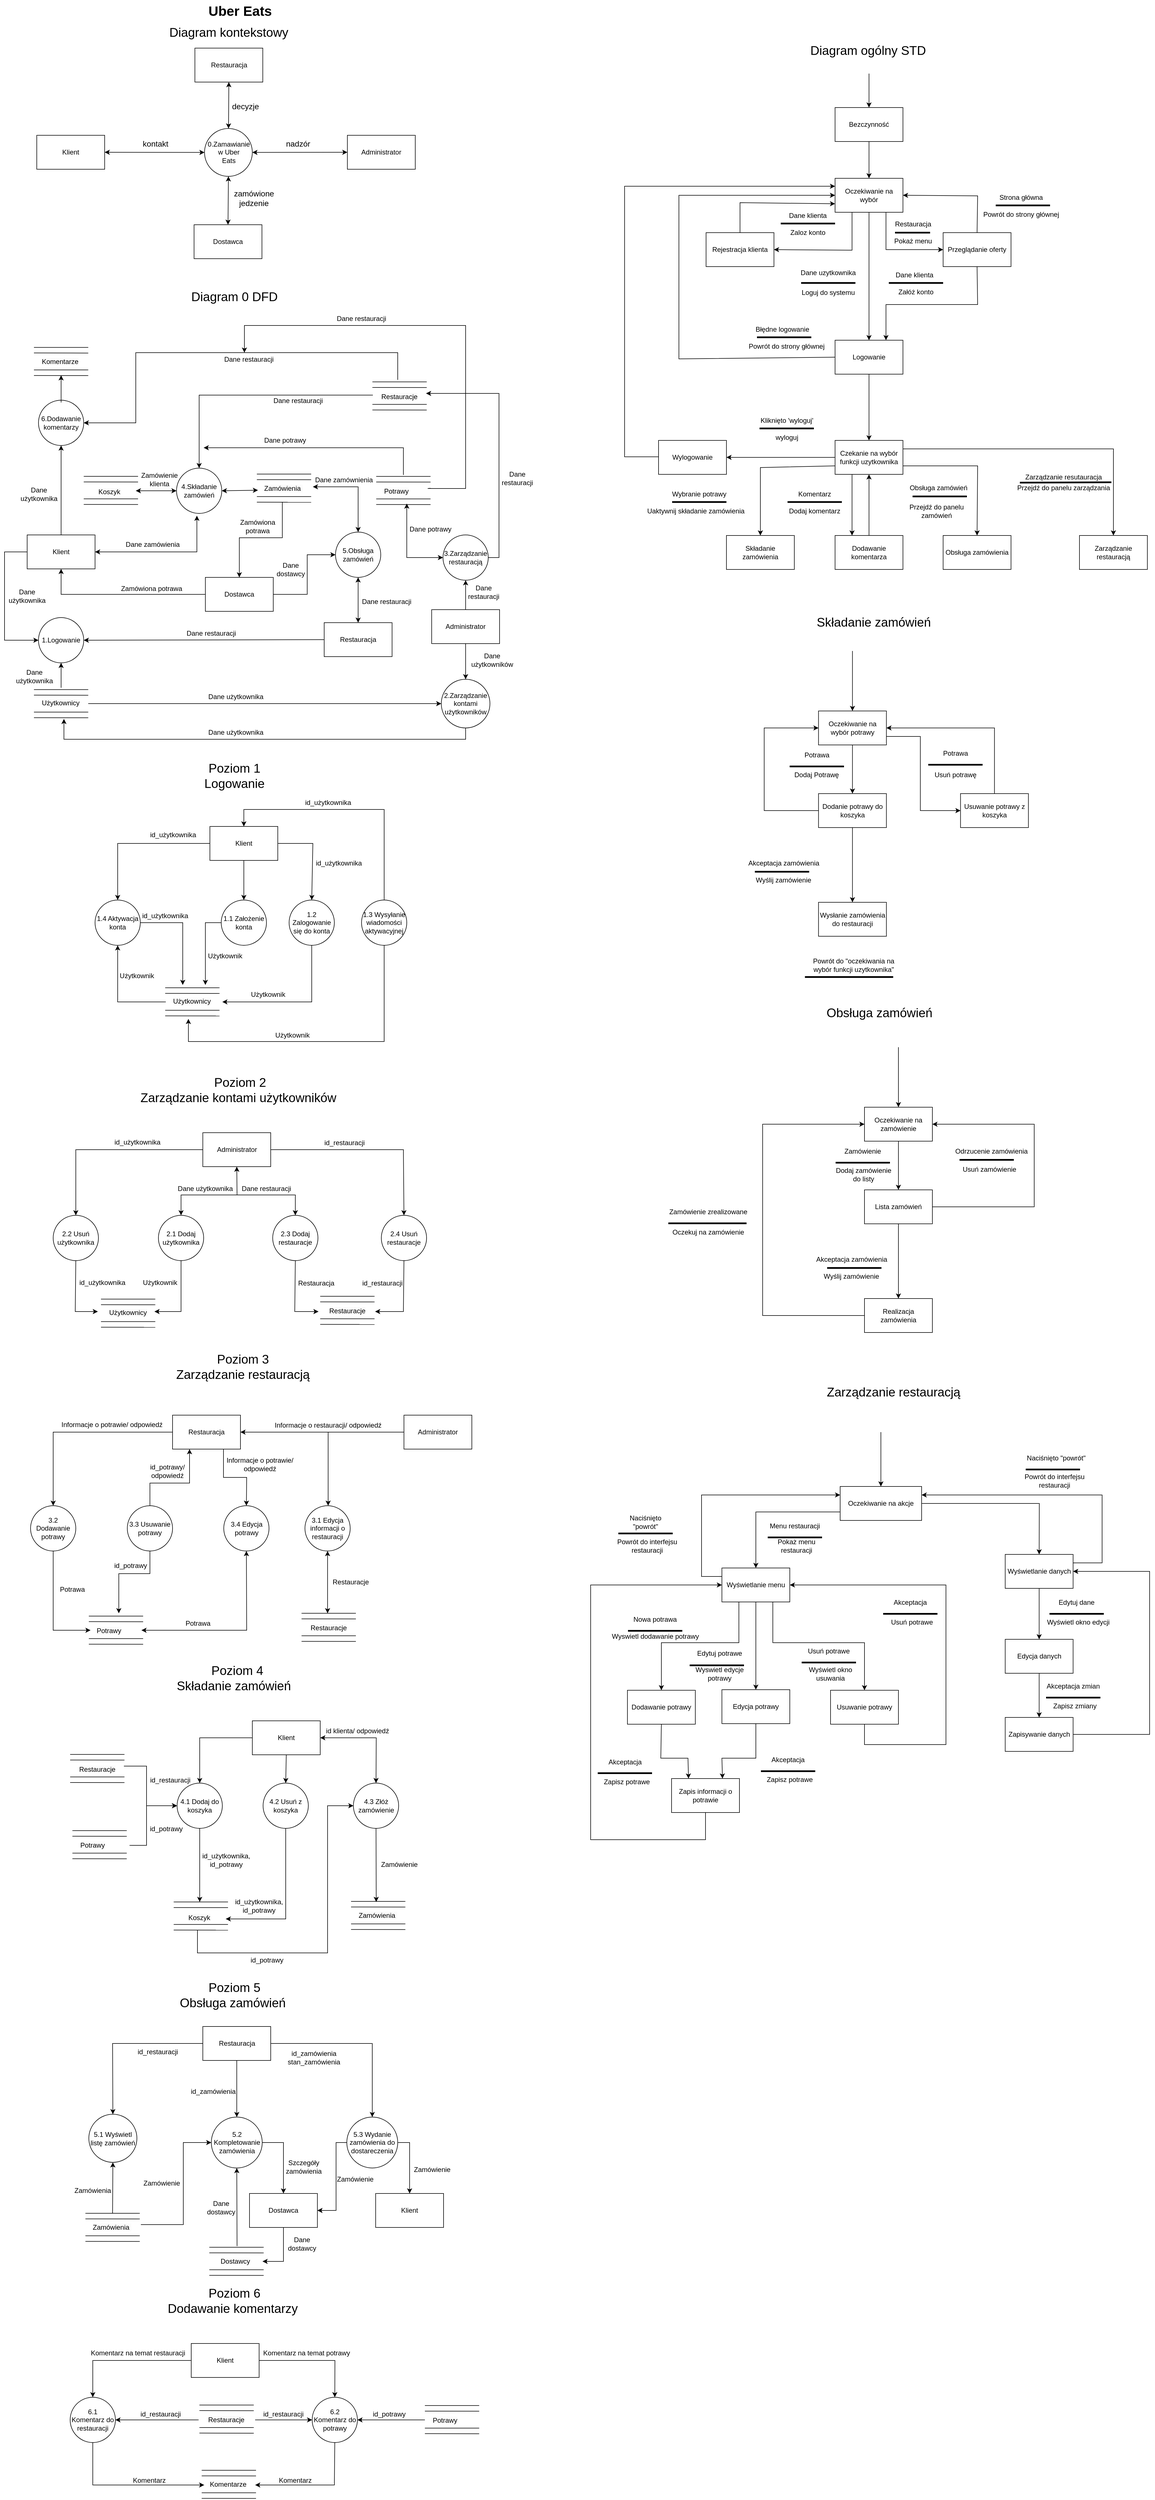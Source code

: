 <mxfile version="24.9.3">
  <diagram name="Page-1" id="fCXqBcOIvFdSVEsdeiMk">
    <mxGraphModel dx="4760" dy="2134" grid="1" gridSize="10" guides="0" tooltips="1" connect="1" arrows="1" fold="1" page="1" pageScale="1" pageWidth="827" pageHeight="1169" math="0" shadow="0">
      <root>
        <mxCell id="0" />
        <mxCell id="1" parent="0" />
        <mxCell id="t8eUcsItaZwYu466m45F-11" value="Diagram kontekstowy" style="text;html=1;align=center;verticalAlign=middle;resizable=0;points=[];autosize=1;strokeColor=none;fillColor=none;fontSize=22;" parent="1" vertex="1">
          <mxGeometry x="724.5" y="43" width="230" height="30" as="geometry" />
        </mxCell>
        <mxCell id="t8eUcsItaZwYu466m45F-12" value="Restauracja" style="rounded=0;whiteSpace=wrap;html=1;" parent="1" vertex="1">
          <mxGeometry x="780.5" y="85" width="120" height="60" as="geometry" />
        </mxCell>
        <mxCell id="t8eUcsItaZwYu466m45F-13" value="Administrator" style="rounded=0;whiteSpace=wrap;html=1;" parent="1" vertex="1">
          <mxGeometry x="1050" y="239" width="120" height="60" as="geometry" />
        </mxCell>
        <mxCell id="t8eUcsItaZwYu466m45F-14" value="Klient" style="rounded=0;whiteSpace=wrap;html=1;" parent="1" vertex="1">
          <mxGeometry x="501" y="239" width="120" height="60" as="geometry" />
        </mxCell>
        <mxCell id="t8eUcsItaZwYu466m45F-15" value="" style="endArrow=classic;startArrow=classic;html=1;rounded=0;exitX=1;exitY=0.5;exitDx=0;exitDy=0;" parent="1" source="t8eUcsItaZwYu466m45F-14" target="t8eUcsItaZwYu466m45F-16" edge="1">
          <mxGeometry width="50" height="50" relative="1" as="geometry">
            <mxPoint x="633" y="385" as="sourcePoint" />
            <mxPoint x="599" y="335" as="targetPoint" />
          </mxGeometry>
        </mxCell>
        <mxCell id="t8eUcsItaZwYu466m45F-16" value="0.Zamawianie&lt;div&gt;w Uber&lt;/div&gt;&lt;div&gt;Eats&lt;/div&gt;" style="ellipse;whiteSpace=wrap;html=1;aspect=fixed;" parent="1" vertex="1">
          <mxGeometry x="797.5" y="227" width="84.5" height="84.5" as="geometry" />
        </mxCell>
        <mxCell id="t8eUcsItaZwYu466m45F-17" value="" style="endArrow=classic;startArrow=classic;html=1;rounded=0;exitX=1;exitY=0.5;exitDx=0;exitDy=0;entryX=0;entryY=0.5;entryDx=0;entryDy=0;" parent="1" source="t8eUcsItaZwYu466m45F-16" target="t8eUcsItaZwYu466m45F-13" edge="1">
          <mxGeometry width="50" height="50" relative="1" as="geometry">
            <mxPoint x="633" y="281" as="sourcePoint" />
            <mxPoint x="812" y="281" as="targetPoint" />
          </mxGeometry>
        </mxCell>
        <mxCell id="t8eUcsItaZwYu466m45F-18" value="" style="endArrow=classic;startArrow=classic;html=1;rounded=0;exitX=0.5;exitY=1;exitDx=0;exitDy=0;" parent="1" source="t8eUcsItaZwYu466m45F-12" target="t8eUcsItaZwYu466m45F-16" edge="1">
          <mxGeometry width="50" height="50" relative="1" as="geometry">
            <mxPoint x="645" y="293" as="sourcePoint" />
            <mxPoint x="824" y="293" as="targetPoint" />
          </mxGeometry>
        </mxCell>
        <mxCell id="t8eUcsItaZwYu466m45F-19" value="&lt;font style=&quot;font-size: 14px;&quot;&gt;decyzje&lt;/font&gt;" style="text;html=1;align=center;verticalAlign=middle;whiteSpace=wrap;rounded=0;" parent="1" vertex="1">
          <mxGeometry x="839.5" y="173" width="60" height="30" as="geometry" />
        </mxCell>
        <mxCell id="t8eUcsItaZwYu466m45F-20" value="&lt;font style=&quot;font-size: 14px;&quot;&gt;kontakt&lt;/font&gt;" style="text;html=1;align=center;verticalAlign=middle;whiteSpace=wrap;rounded=0;" parent="1" vertex="1">
          <mxGeometry x="681" y="239" width="60" height="30" as="geometry" />
        </mxCell>
        <mxCell id="t8eUcsItaZwYu466m45F-21" value="&lt;font style=&quot;font-size: 14px;&quot;&gt;nadzór&lt;/font&gt;" style="text;html=1;align=center;verticalAlign=middle;whiteSpace=wrap;rounded=0;" parent="1" vertex="1">
          <mxGeometry x="933" y="239" width="60" height="30" as="geometry" />
        </mxCell>
        <mxCell id="t8eUcsItaZwYu466m45F-22" value="" style="endArrow=none;html=1;rounded=0;" parent="1" edge="1">
          <mxGeometry width="50" height="50" relative="1" as="geometry">
            <mxPoint x="496" y="613.73" as="sourcePoint" />
            <mxPoint x="592" y="613.73" as="targetPoint" />
          </mxGeometry>
        </mxCell>
        <mxCell id="t8eUcsItaZwYu466m45F-23" value="" style="endArrow=none;html=1;rounded=0;" parent="1" edge="1">
          <mxGeometry width="50" height="50" relative="1" as="geometry">
            <mxPoint x="496" y="623.56" as="sourcePoint" />
            <mxPoint x="592" y="623.73" as="targetPoint" />
          </mxGeometry>
        </mxCell>
        <mxCell id="t8eUcsItaZwYu466m45F-24" value="" style="endArrow=none;html=1;rounded=0;" parent="1" edge="1">
          <mxGeometry width="50" height="50" relative="1" as="geometry">
            <mxPoint x="496" y="653.5" as="sourcePoint" />
            <mxPoint x="592" y="653.5" as="targetPoint" />
          </mxGeometry>
        </mxCell>
        <mxCell id="t8eUcsItaZwYu466m45F-25" value="" style="endArrow=none;html=1;rounded=0;" parent="1" edge="1">
          <mxGeometry width="50" height="50" relative="1" as="geometry">
            <mxPoint x="496" y="663.33" as="sourcePoint" />
            <mxPoint x="592" y="663.5" as="targetPoint" />
          </mxGeometry>
        </mxCell>
        <mxCell id="t8eUcsItaZwYu466m45F-26" value="&lt;span style=&quot;color: rgb(0, 0, 0); font-family: Helvetica; font-size: 12px; font-style: normal; font-variant-ligatures: normal; font-variant-caps: normal; font-weight: 400; letter-spacing: normal; orphans: 2; text-align: center; text-indent: 0px; text-transform: none; widows: 2; word-spacing: 0px; -webkit-text-stroke-width: 0px; white-space: normal; background-color: rgb(251, 251, 251); text-decoration-thickness: initial; text-decoration-style: initial; text-decoration-color: initial; display: inline !important; float: none;&quot;&gt;Komentarze&lt;/span&gt;" style="text;whiteSpace=wrap;html=1;" parent="1" vertex="1">
          <mxGeometry x="508" y="625" width="72" height="24" as="geometry" />
        </mxCell>
        <mxCell id="t8eUcsItaZwYu466m45F-27" value="6.Dodawanie&lt;div&gt;komentarzy&lt;/div&gt;" style="ellipse;whiteSpace=wrap;html=1;aspect=fixed;" parent="1" vertex="1">
          <mxGeometry x="504" y="707" width="80" height="80" as="geometry" />
        </mxCell>
        <mxCell id="t8eUcsItaZwYu466m45F-28" value="4.Składanie&lt;div&gt;zamówień&lt;/div&gt;" style="ellipse;whiteSpace=wrap;html=1;aspect=fixed;" parent="1" vertex="1">
          <mxGeometry x="748" y="827" width="80" height="80" as="geometry" />
        </mxCell>
        <mxCell id="t8eUcsItaZwYu466m45F-29" value="5.Obsługa zamówień" style="ellipse;whiteSpace=wrap;html=1;aspect=fixed;" parent="1" vertex="1">
          <mxGeometry x="1029" y="940" width="80" height="80" as="geometry" />
        </mxCell>
        <mxCell id="t8eUcsItaZwYu466m45F-30" value="1.Logowanie" style="ellipse;whiteSpace=wrap;html=1;aspect=fixed;" parent="1" vertex="1">
          <mxGeometry x="504" y="1091" width="80" height="80" as="geometry" />
        </mxCell>
        <mxCell id="t8eUcsItaZwYu466m45F-31" value="2.Zarządzanie&lt;div&gt;kontami&lt;/div&gt;&lt;div&gt;użytkowników&lt;/div&gt;" style="ellipse;whiteSpace=wrap;html=1;aspect=fixed;" parent="1" vertex="1">
          <mxGeometry x="1216" y="1200" width="86" height="86" as="geometry" />
        </mxCell>
        <mxCell id="t8eUcsItaZwYu466m45F-32" value="Klient" style="rounded=0;whiteSpace=wrap;html=1;" parent="1" vertex="1">
          <mxGeometry x="484" y="945" width="120" height="60" as="geometry" />
        </mxCell>
        <mxCell id="t8eUcsItaZwYu466m45F-33" value="Restauracja" style="rounded=0;whiteSpace=wrap;html=1;" parent="1" vertex="1">
          <mxGeometry x="1009" y="1100" width="120" height="60" as="geometry" />
        </mxCell>
        <mxCell id="t8eUcsItaZwYu466m45F-34" value="Administrator" style="rounded=0;whiteSpace=wrap;html=1;" parent="1" vertex="1">
          <mxGeometry x="1199" y="1077" width="120" height="60" as="geometry" />
        </mxCell>
        <mxCell id="t8eUcsItaZwYu466m45F-35" value="" style="endArrow=none;html=1;rounded=0;" parent="1" edge="1">
          <mxGeometry width="50" height="50" relative="1" as="geometry">
            <mxPoint x="1101" y="841.61" as="sourcePoint" />
            <mxPoint x="1197" y="841.61" as="targetPoint" />
          </mxGeometry>
        </mxCell>
        <mxCell id="t8eUcsItaZwYu466m45F-36" value="" style="endArrow=none;html=1;rounded=0;" parent="1" edge="1">
          <mxGeometry width="50" height="50" relative="1" as="geometry">
            <mxPoint x="1101" y="851.44" as="sourcePoint" />
            <mxPoint x="1197" y="851.61" as="targetPoint" />
          </mxGeometry>
        </mxCell>
        <mxCell id="t8eUcsItaZwYu466m45F-37" value="" style="endArrow=none;html=1;rounded=0;" parent="1" edge="1">
          <mxGeometry width="50" height="50" relative="1" as="geometry">
            <mxPoint x="1101" y="881.38" as="sourcePoint" />
            <mxPoint x="1197" y="881.38" as="targetPoint" />
          </mxGeometry>
        </mxCell>
        <mxCell id="t8eUcsItaZwYu466m45F-38" value="" style="endArrow=none;html=1;rounded=0;" parent="1" edge="1">
          <mxGeometry width="50" height="50" relative="1" as="geometry">
            <mxPoint x="1101" y="891.21" as="sourcePoint" />
            <mxPoint x="1197" y="891.38" as="targetPoint" />
          </mxGeometry>
        </mxCell>
        <mxCell id="t8eUcsItaZwYu466m45F-39" value="" style="endArrow=none;html=1;rounded=0;" parent="1" edge="1">
          <mxGeometry width="50" height="50" relative="1" as="geometry">
            <mxPoint x="496" y="1218.22" as="sourcePoint" />
            <mxPoint x="592" y="1218.22" as="targetPoint" />
          </mxGeometry>
        </mxCell>
        <mxCell id="t8eUcsItaZwYu466m45F-40" value="" style="endArrow=none;html=1;rounded=0;" parent="1" edge="1">
          <mxGeometry width="50" height="50" relative="1" as="geometry">
            <mxPoint x="496" y="1228.05" as="sourcePoint" />
            <mxPoint x="592" y="1228.22" as="targetPoint" />
          </mxGeometry>
        </mxCell>
        <mxCell id="t8eUcsItaZwYu466m45F-41" value="" style="endArrow=none;html=1;rounded=0;" parent="1" edge="1">
          <mxGeometry width="50" height="50" relative="1" as="geometry">
            <mxPoint x="496" y="1257.99" as="sourcePoint" />
            <mxPoint x="592" y="1257.99" as="targetPoint" />
          </mxGeometry>
        </mxCell>
        <mxCell id="t8eUcsItaZwYu466m45F-42" value="" style="endArrow=none;html=1;rounded=0;" parent="1" edge="1">
          <mxGeometry width="50" height="50" relative="1" as="geometry">
            <mxPoint x="496" y="1267.82" as="sourcePoint" />
            <mxPoint x="592" y="1267.99" as="targetPoint" />
          </mxGeometry>
        </mxCell>
        <mxCell id="t8eUcsItaZwYu466m45F-43" value="" style="endArrow=none;html=1;rounded=0;" parent="1" edge="1">
          <mxGeometry width="50" height="50" relative="1" as="geometry">
            <mxPoint x="1094.25" y="674.61" as="sourcePoint" />
            <mxPoint x="1190.25" y="674.61" as="targetPoint" />
          </mxGeometry>
        </mxCell>
        <mxCell id="t8eUcsItaZwYu466m45F-44" value="" style="endArrow=none;html=1;rounded=0;" parent="1" edge="1">
          <mxGeometry width="50" height="50" relative="1" as="geometry">
            <mxPoint x="1094.25" y="684.44" as="sourcePoint" />
            <mxPoint x="1190.25" y="684.61" as="targetPoint" />
          </mxGeometry>
        </mxCell>
        <mxCell id="t8eUcsItaZwYu466m45F-45" value="" style="endArrow=none;html=1;rounded=0;" parent="1" edge="1">
          <mxGeometry width="50" height="50" relative="1" as="geometry">
            <mxPoint x="1094.25" y="714.38" as="sourcePoint" />
            <mxPoint x="1190.25" y="714.38" as="targetPoint" />
          </mxGeometry>
        </mxCell>
        <mxCell id="t8eUcsItaZwYu466m45F-46" value="" style="endArrow=none;html=1;rounded=0;" parent="1" edge="1">
          <mxGeometry width="50" height="50" relative="1" as="geometry">
            <mxPoint x="1094.25" y="724.21" as="sourcePoint" />
            <mxPoint x="1190.25" y="724.38" as="targetPoint" />
          </mxGeometry>
        </mxCell>
        <mxCell id="t8eUcsItaZwYu466m45F-47" value="" style="endArrow=none;html=1;rounded=0;" parent="1" edge="1">
          <mxGeometry width="50" height="50" relative="1" as="geometry">
            <mxPoint x="890" y="837.5" as="sourcePoint" />
            <mxPoint x="986" y="837.5" as="targetPoint" />
          </mxGeometry>
        </mxCell>
        <mxCell id="t8eUcsItaZwYu466m45F-48" value="" style="endArrow=none;html=1;rounded=0;" parent="1" edge="1">
          <mxGeometry width="50" height="50" relative="1" as="geometry">
            <mxPoint x="890" y="847.33" as="sourcePoint" />
            <mxPoint x="986" y="847.5" as="targetPoint" />
          </mxGeometry>
        </mxCell>
        <mxCell id="t8eUcsItaZwYu466m45F-49" value="" style="endArrow=none;html=1;rounded=0;" parent="1" edge="1">
          <mxGeometry width="50" height="50" relative="1" as="geometry">
            <mxPoint x="890" y="877.27" as="sourcePoint" />
            <mxPoint x="986" y="877.27" as="targetPoint" />
          </mxGeometry>
        </mxCell>
        <mxCell id="t8eUcsItaZwYu466m45F-50" value="" style="endArrow=none;html=1;rounded=0;" parent="1" edge="1">
          <mxGeometry width="50" height="50" relative="1" as="geometry">
            <mxPoint x="890" y="887.1" as="sourcePoint" />
            <mxPoint x="986" y="887.27" as="targetPoint" />
          </mxGeometry>
        </mxCell>
        <mxCell id="t8eUcsItaZwYu466m45F-51" value="&lt;span style=&quot;color: rgb(0, 0, 0); font-family: Helvetica; font-size: 12px; font-style: normal; font-variant-ligatures: normal; font-variant-caps: normal; font-weight: 400; letter-spacing: normal; orphans: 2; text-align: center; text-indent: 0px; text-transform: none; widows: 2; word-spacing: 0px; -webkit-text-stroke-width: 0px; white-space: normal; background-color: rgb(251, 251, 251); text-decoration-thickness: initial; text-decoration-style: initial; text-decoration-color: initial; display: inline !important; float: none;&quot;&gt;Zamówienia&amp;nbsp;&lt;/span&gt;" style="text;whiteSpace=wrap;html=1;" parent="1" vertex="1">
          <mxGeometry x="901" y="848.77" width="68" height="36" as="geometry" />
        </mxCell>
        <mxCell id="t8eUcsItaZwYu466m45F-52" value="&lt;span style=&quot;color: rgb(0, 0, 0); font-family: Helvetica; font-size: 12px; font-style: normal; font-variant-ligatures: normal; font-variant-caps: normal; font-weight: 400; letter-spacing: normal; orphans: 2; text-align: center; text-indent: 0px; text-transform: none; widows: 2; word-spacing: 0px; -webkit-text-stroke-width: 0px; white-space: normal; background-color: rgb(251, 251, 251); text-decoration-thickness: initial; text-decoration-style: initial; text-decoration-color: initial; display: inline !important; float: none;&quot;&gt;Potrawy&lt;/span&gt;" style="text;whiteSpace=wrap;html=1;" parent="1" vertex="1">
          <mxGeometry x="1113" y="853.61" width="84" height="36" as="geometry" />
        </mxCell>
        <mxCell id="t8eUcsItaZwYu466m45F-53" value="&lt;span style=&quot;color: rgb(0, 0, 0); font-family: Helvetica; font-size: 12px; font-style: normal; font-variant-ligatures: normal; font-variant-caps: normal; font-weight: 400; letter-spacing: normal; orphans: 2; text-align: center; text-indent: 0px; text-transform: none; widows: 2; word-spacing: 0px; -webkit-text-stroke-width: 0px; white-space: normal; background-color: rgb(251, 251, 251); text-decoration-thickness: initial; text-decoration-style: initial; text-decoration-color: initial; display: inline !important; float: none;&quot;&gt;Użytkownicy&lt;/span&gt;" style="text;whiteSpace=wrap;html=1;" parent="1" vertex="1">
          <mxGeometry x="508" y="1228" width="72" height="21" as="geometry" />
        </mxCell>
        <mxCell id="t8eUcsItaZwYu466m45F-54" value="&lt;span style=&quot;color: rgb(0, 0, 0); font-family: Helvetica; font-size: 12px; font-style: normal; font-variant-ligatures: normal; font-variant-caps: normal; font-weight: 400; letter-spacing: normal; orphans: 2; text-align: center; text-indent: 0px; text-transform: none; widows: 2; word-spacing: 0px; -webkit-text-stroke-width: 0px; white-space: normal; background-color: rgb(251, 251, 251); text-decoration-thickness: initial; text-decoration-style: initial; text-decoration-color: initial; display: inline !important; float: none;&quot;&gt;Restauracje&lt;/span&gt;" style="text;whiteSpace=wrap;html=1;" parent="1" vertex="1">
          <mxGeometry x="1107.75" y="686.88" width="66.25" height="36" as="geometry" />
        </mxCell>
        <mxCell id="t8eUcsItaZwYu466m45F-55" value="" style="endArrow=none;html=1;rounded=0;" parent="1" edge="1">
          <mxGeometry width="50" height="50" relative="1" as="geometry">
            <mxPoint x="584" y="841.49" as="sourcePoint" />
            <mxPoint x="680" y="841.49" as="targetPoint" />
          </mxGeometry>
        </mxCell>
        <mxCell id="t8eUcsItaZwYu466m45F-56" value="" style="endArrow=none;html=1;rounded=0;" parent="1" edge="1">
          <mxGeometry width="50" height="50" relative="1" as="geometry">
            <mxPoint x="584" y="851.32" as="sourcePoint" />
            <mxPoint x="680" y="851.49" as="targetPoint" />
          </mxGeometry>
        </mxCell>
        <mxCell id="t8eUcsItaZwYu466m45F-57" value="" style="endArrow=none;html=1;rounded=0;" parent="1" edge="1">
          <mxGeometry width="50" height="50" relative="1" as="geometry">
            <mxPoint x="584" y="881.26" as="sourcePoint" />
            <mxPoint x="680" y="881.26" as="targetPoint" />
          </mxGeometry>
        </mxCell>
        <mxCell id="t8eUcsItaZwYu466m45F-58" value="" style="endArrow=none;html=1;rounded=0;" parent="1" edge="1">
          <mxGeometry width="50" height="50" relative="1" as="geometry">
            <mxPoint x="584" y="891.09" as="sourcePoint" />
            <mxPoint x="680" y="891.26" as="targetPoint" />
          </mxGeometry>
        </mxCell>
        <mxCell id="t8eUcsItaZwYu466m45F-59" value="&lt;span style=&quot;color: rgb(0, 0, 0); font-family: Helvetica; font-size: 12px; font-style: normal; font-variant-ligatures: normal; font-variant-caps: normal; font-weight: 400; letter-spacing: normal; orphans: 2; text-align: center; text-indent: 0px; text-transform: none; widows: 2; word-spacing: 0px; -webkit-text-stroke-width: 0px; white-space: normal; background-color: rgb(251, 251, 251); text-decoration-thickness: initial; text-decoration-style: initial; text-decoration-color: initial; display: inline !important; float: none;&quot;&gt;Koszyk&lt;/span&gt;" style="text;whiteSpace=wrap;html=1;" parent="1" vertex="1">
          <mxGeometry x="608" y="855.12" width="36" height="36" as="geometry" />
        </mxCell>
        <mxCell id="t8eUcsItaZwYu466m45F-60" value="3.Zarządzanie restauracją" style="ellipse;whiteSpace=wrap;html=1;aspect=fixed;" parent="1" vertex="1">
          <mxGeometry x="1219" y="945" width="80" height="80" as="geometry" />
        </mxCell>
        <mxCell id="t8eUcsItaZwYu466m45F-61" value="" style="endArrow=classic;html=1;rounded=0;exitX=0.5;exitY=0;exitDx=0;exitDy=0;" parent="1" edge="1">
          <mxGeometry width="50" height="50" relative="1" as="geometry">
            <mxPoint x="544" y="711" as="sourcePoint" />
            <mxPoint x="544" y="663" as="targetPoint" />
          </mxGeometry>
        </mxCell>
        <mxCell id="t8eUcsItaZwYu466m45F-62" value="" style="endArrow=classic;html=1;rounded=0;exitX=0.5;exitY=0;exitDx=0;exitDy=0;entryX=0.5;entryY=1;entryDx=0;entryDy=0;" parent="1" source="t8eUcsItaZwYu466m45F-32" target="t8eUcsItaZwYu466m45F-27" edge="1">
          <mxGeometry width="50" height="50" relative="1" as="geometry">
            <mxPoint x="1048" y="1057" as="sourcePoint" />
            <mxPoint x="1098" y="1007" as="targetPoint" />
          </mxGeometry>
        </mxCell>
        <mxCell id="t8eUcsItaZwYu466m45F-63" value="" style="endArrow=classic;html=1;rounded=0;exitX=0;exitY=0.5;exitDx=0;exitDy=0;entryX=0;entryY=0.5;entryDx=0;entryDy=0;" parent="1" source="t8eUcsItaZwYu466m45F-32" target="t8eUcsItaZwYu466m45F-30" edge="1">
          <mxGeometry width="50" height="50" relative="1" as="geometry">
            <mxPoint x="1048" y="1057" as="sourcePoint" />
            <mxPoint x="1098" y="1007" as="targetPoint" />
            <Array as="points">
              <mxPoint x="444" y="975" />
              <mxPoint x="444" y="1131" />
            </Array>
          </mxGeometry>
        </mxCell>
        <mxCell id="t8eUcsItaZwYu466m45F-64" value="" style="endArrow=classic;html=1;rounded=0;exitX=0;exitY=0.5;exitDx=0;exitDy=0;entryX=1;entryY=0.5;entryDx=0;entryDy=0;" parent="1" source="t8eUcsItaZwYu466m45F-33" target="t8eUcsItaZwYu466m45F-30" edge="1">
          <mxGeometry width="50" height="50" relative="1" as="geometry">
            <mxPoint x="1156" y="1057" as="sourcePoint" />
            <mxPoint x="1206" y="1007" as="targetPoint" />
            <Array as="points" />
          </mxGeometry>
        </mxCell>
        <mxCell id="t8eUcsItaZwYu466m45F-65" value="" style="endArrow=classic;html=1;rounded=0;entryX=0.5;entryY=1;entryDx=0;entryDy=0;" parent="1" target="t8eUcsItaZwYu466m45F-30" edge="1">
          <mxGeometry width="50" height="50" relative="1" as="geometry">
            <mxPoint x="544" y="1215" as="sourcePoint" />
            <mxPoint x="1206" y="1167" as="targetPoint" />
          </mxGeometry>
        </mxCell>
        <mxCell id="t8eUcsItaZwYu466m45F-66" value="" style="endArrow=classic;startArrow=classic;html=1;rounded=0;entryX=0;entryY=0.5;entryDx=0;entryDy=0;" parent="1" target="t8eUcsItaZwYu466m45F-28" edge="1">
          <mxGeometry width="50" height="50" relative="1" as="geometry">
            <mxPoint x="676" y="867" as="sourcePoint" />
            <mxPoint x="1230" y="1019" as="targetPoint" />
          </mxGeometry>
        </mxCell>
        <mxCell id="t8eUcsItaZwYu466m45F-67" value="" style="endArrow=classic;startArrow=classic;html=1;rounded=0;exitX=1;exitY=0.5;exitDx=0;exitDy=0;" parent="1" source="t8eUcsItaZwYu466m45F-32" edge="1">
          <mxGeometry width="50" height="50" relative="1" as="geometry">
            <mxPoint x="1180" y="1069" as="sourcePoint" />
            <mxPoint x="784" y="911" as="targetPoint" />
            <Array as="points">
              <mxPoint x="784" y="975" />
            </Array>
          </mxGeometry>
        </mxCell>
        <mxCell id="t8eUcsItaZwYu466m45F-68" value="" style="endArrow=classic;startArrow=classic;html=1;rounded=0;exitX=1;exitY=0.5;exitDx=0;exitDy=0;" parent="1" source="t8eUcsItaZwYu466m45F-28" edge="1">
          <mxGeometry width="50" height="50" relative="1" as="geometry">
            <mxPoint x="1180" y="1069" as="sourcePoint" />
            <mxPoint x="892" y="866" as="targetPoint" />
          </mxGeometry>
        </mxCell>
        <mxCell id="t8eUcsItaZwYu466m45F-69" value="" style="endArrow=classic;startArrow=classic;html=1;rounded=0;exitX=0.5;exitY=0;exitDx=0;exitDy=0;entryX=0.5;entryY=1;entryDx=0;entryDy=0;" parent="1" source="t8eUcsItaZwYu466m45F-33" target="t8eUcsItaZwYu466m45F-29" edge="1">
          <mxGeometry width="50" height="50" relative="1" as="geometry">
            <mxPoint x="1246" y="1171.5" as="sourcePoint" />
            <mxPoint x="1296" y="1121.5" as="targetPoint" />
          </mxGeometry>
        </mxCell>
        <mxCell id="t8eUcsItaZwYu466m45F-70" value="" style="endArrow=classic;startArrow=classic;html=1;rounded=0;entryX=0.5;entryY=0;entryDx=0;entryDy=0;" parent="1" target="t8eUcsItaZwYu466m45F-29" edge="1">
          <mxGeometry width="50" height="50" relative="1" as="geometry">
            <mxPoint x="989" y="860" as="sourcePoint" />
            <mxPoint x="1465" y="911.5" as="targetPoint" />
            <Array as="points">
              <mxPoint x="1069" y="860" />
            </Array>
          </mxGeometry>
        </mxCell>
        <mxCell id="t8eUcsItaZwYu466m45F-71" value="" style="endArrow=classic;html=1;rounded=0;entryX=0.5;entryY=0;entryDx=0;entryDy=0;" parent="1" target="t8eUcsItaZwYu466m45F-28" edge="1">
          <mxGeometry width="50" height="50" relative="1" as="geometry">
            <mxPoint x="1095" y="698" as="sourcePoint" />
            <mxPoint x="1326" y="911" as="targetPoint" />
            <Array as="points">
              <mxPoint x="788" y="698" />
            </Array>
          </mxGeometry>
        </mxCell>
        <mxCell id="t8eUcsItaZwYu466m45F-72" value="" style="endArrow=classic;html=1;rounded=0;" parent="1" edge="1">
          <mxGeometry width="50" height="50" relative="1" as="geometry">
            <mxPoint x="1149" y="839" as="sourcePoint" />
            <mxPoint x="796" y="791" as="targetPoint" />
            <Array as="points">
              <mxPoint x="1149" y="791" />
              <mxPoint x="1000" y="791" />
            </Array>
          </mxGeometry>
        </mxCell>
        <mxCell id="t8eUcsItaZwYu466m45F-73" value="" style="endArrow=classic;html=1;rounded=0;entryX=1;entryY=0.5;entryDx=0;entryDy=0;" parent="1" target="t8eUcsItaZwYu466m45F-27" edge="1">
          <mxGeometry width="50" height="50" relative="1" as="geometry">
            <mxPoint x="1139" y="671" as="sourcePoint" />
            <mxPoint x="1350" y="911" as="targetPoint" />
            <Array as="points">
              <mxPoint x="1139" y="623" />
              <mxPoint x="676" y="623" />
              <mxPoint x="676" y="747" />
            </Array>
          </mxGeometry>
        </mxCell>
        <mxCell id="t8eUcsItaZwYu466m45F-74" value="" style="endArrow=classic;html=1;rounded=0;exitX=1;exitY=0.25;exitDx=0;exitDy=0;" parent="1" source="t8eUcsItaZwYu466m45F-52" edge="1">
          <mxGeometry width="50" height="50" relative="1" as="geometry">
            <mxPoint x="1072" y="839" as="sourcePoint" />
            <mxPoint x="868" y="623" as="targetPoint" />
            <Array as="points">
              <mxPoint x="1192" y="863" />
              <mxPoint x="1259" y="863" />
              <mxPoint x="1259" y="575" />
              <mxPoint x="868" y="575" />
            </Array>
          </mxGeometry>
        </mxCell>
        <mxCell id="t8eUcsItaZwYu466m45F-75" value="" style="endArrow=classic;html=1;rounded=0;exitX=1;exitY=0.5;exitDx=0;exitDy=0;" parent="1" source="t8eUcsItaZwYu466m45F-60" edge="1">
          <mxGeometry width="50" height="50" relative="1" as="geometry">
            <mxPoint x="1414" y="901" as="sourcePoint" />
            <mxPoint x="1189" y="695" as="targetPoint" />
            <Array as="points">
              <mxPoint x="1318" y="985" />
              <mxPoint x="1318" y="695" />
            </Array>
          </mxGeometry>
        </mxCell>
        <mxCell id="t8eUcsItaZwYu466m45F-76" value="" style="endArrow=classic;html=1;rounded=0;exitX=0.5;exitY=0;exitDx=0;exitDy=0;entryX=0.5;entryY=1;entryDx=0;entryDy=0;" parent="1" source="t8eUcsItaZwYu466m45F-34" target="t8eUcsItaZwYu466m45F-60" edge="1">
          <mxGeometry width="50" height="50" relative="1" as="geometry">
            <mxPoint x="1907" y="901" as="sourcePoint" />
            <mxPoint x="1957" y="851" as="targetPoint" />
          </mxGeometry>
        </mxCell>
        <mxCell id="t8eUcsItaZwYu466m45F-77" value="" style="endArrow=classic;html=1;rounded=0;entryX=0.5;entryY=0;entryDx=0;entryDy=0;exitX=0.5;exitY=1;exitDx=0;exitDy=0;" parent="1" source="t8eUcsItaZwYu466m45F-34" target="t8eUcsItaZwYu466m45F-31" edge="1">
          <mxGeometry width="50" height="50" relative="1" as="geometry">
            <mxPoint x="1259" y="1127" as="sourcePoint" />
            <mxPoint x="1621" y="1199" as="targetPoint" />
          </mxGeometry>
        </mxCell>
        <mxCell id="t8eUcsItaZwYu466m45F-78" value="" style="endArrow=classic;html=1;rounded=0;entryX=0;entryY=0.5;entryDx=0;entryDy=0;" parent="1" target="t8eUcsItaZwYu466m45F-31" edge="1">
          <mxGeometry width="50" height="50" relative="1" as="geometry">
            <mxPoint x="592" y="1243" as="sourcePoint" />
            <mxPoint x="1072" y="1232" as="targetPoint" />
          </mxGeometry>
        </mxCell>
        <mxCell id="t8eUcsItaZwYu466m45F-79" value="" style="endArrow=classic;html=1;rounded=0;exitX=0.5;exitY=1;exitDx=0;exitDy=0;" parent="1" source="t8eUcsItaZwYu466m45F-31" edge="1">
          <mxGeometry width="50" height="50" relative="1" as="geometry">
            <mxPoint x="1262.0" y="1284.0" as="sourcePoint" />
            <mxPoint x="549" y="1270" as="targetPoint" />
            <Array as="points">
              <mxPoint x="1259" y="1306" />
              <mxPoint x="549" y="1306" />
            </Array>
          </mxGeometry>
        </mxCell>
        <mxCell id="t8eUcsItaZwYu466m45F-80" value="" style="endArrow=classic;startArrow=classic;html=1;rounded=0;exitX=0;exitY=0.5;exitDx=0;exitDy=0;entryX=0.5;entryY=1;entryDx=0;entryDy=0;" parent="1" source="t8eUcsItaZwYu466m45F-60" target="t8eUcsItaZwYu466m45F-52" edge="1">
          <mxGeometry width="50" height="50" relative="1" as="geometry">
            <mxPoint x="1594" y="937" as="sourcePoint" />
            <mxPoint x="1644" y="887" as="targetPoint" />
            <Array as="points">
              <mxPoint x="1155" y="985" />
            </Array>
          </mxGeometry>
        </mxCell>
        <mxCell id="t8eUcsItaZwYu466m45F-81" value="Dane restauracji" style="text;html=1;align=center;verticalAlign=middle;whiteSpace=wrap;rounded=0;" parent="1" vertex="1">
          <mxGeometry x="828" y="620" width="96" height="30" as="geometry" />
        </mxCell>
        <mxCell id="t8eUcsItaZwYu466m45F-82" value="Dane restauracji" style="text;html=1;align=center;verticalAlign=middle;whiteSpace=wrap;rounded=0;" parent="1" vertex="1">
          <mxGeometry x="915" y="693" width="96" height="30" as="geometry" />
        </mxCell>
        <mxCell id="t8eUcsItaZwYu466m45F-83" value="Dane potrawy" style="text;html=1;align=center;verticalAlign=middle;whiteSpace=wrap;rounded=0;" parent="1" vertex="1">
          <mxGeometry x="892" y="763" width="96" height="30" as="geometry" />
        </mxCell>
        <mxCell id="t8eUcsItaZwYu466m45F-84" value="Dane&amp;nbsp;&lt;span style=&quot;background-color: initial;&quot;&gt;zamównienia&lt;/span&gt;" style="text;html=1;align=center;verticalAlign=middle;whiteSpace=wrap;rounded=0;" parent="1" vertex="1">
          <mxGeometry x="1008" y="833" width="72" height="30" as="geometry" />
        </mxCell>
        <mxCell id="t8eUcsItaZwYu466m45F-85" value="Dane&amp;nbsp;&lt;span style=&quot;background-color: initial;&quot;&gt;restauracji&lt;/span&gt;" style="text;html=1;align=center;verticalAlign=middle;whiteSpace=wrap;rounded=0;" parent="1" vertex="1">
          <mxGeometry x="1077" y="1048" width="85" height="30" as="geometry" />
        </mxCell>
        <mxCell id="t8eUcsItaZwYu466m45F-86" value="Zamówienie&lt;div&gt;klienta&lt;/div&gt;" style="text;html=1;align=center;verticalAlign=middle;whiteSpace=wrap;rounded=0;" parent="1" vertex="1">
          <mxGeometry x="688" y="832" width="60" height="30" as="geometry" />
        </mxCell>
        <mxCell id="t8eUcsItaZwYu466m45F-87" value="Dane&lt;div&gt;użytkownika&lt;/div&gt;" style="text;html=1;align=center;verticalAlign=middle;whiteSpace=wrap;rounded=0;" parent="1" vertex="1">
          <mxGeometry x="475" y="858.12" width="60" height="30" as="geometry" />
        </mxCell>
        <mxCell id="t8eUcsItaZwYu466m45F-88" value="Dane zamówienia" style="text;html=1;align=center;verticalAlign=middle;whiteSpace=wrap;rounded=0;" parent="1" vertex="1">
          <mxGeometry x="652" y="947" width="108" height="30" as="geometry" />
        </mxCell>
        <mxCell id="t8eUcsItaZwYu466m45F-89" value="Dane&lt;div&gt;użytkownika&lt;/div&gt;" style="text;html=1;align=center;verticalAlign=middle;whiteSpace=wrap;rounded=0;" parent="1" vertex="1">
          <mxGeometry x="462" y="1180" width="70" height="30" as="geometry" />
        </mxCell>
        <mxCell id="t8eUcsItaZwYu466m45F-90" value="Dane użytkownika" style="text;html=1;align=center;verticalAlign=middle;whiteSpace=wrap;rounded=0;" parent="1" vertex="1">
          <mxGeometry x="787" y="1216" width="132" height="30" as="geometry" />
        </mxCell>
        <mxCell id="t8eUcsItaZwYu466m45F-91" value="Dane użytkownika" style="text;html=1;align=center;verticalAlign=middle;whiteSpace=wrap;rounded=0;" parent="1" vertex="1">
          <mxGeometry x="787" y="1279" width="132" height="30" as="geometry" />
        </mxCell>
        <mxCell id="t8eUcsItaZwYu466m45F-92" value="Dane&lt;div&gt;użytkowników&lt;/div&gt;" style="text;html=1;align=center;verticalAlign=middle;whiteSpace=wrap;rounded=0;" parent="1" vertex="1">
          <mxGeometry x="1256" y="1151" width="100" height="30" as="geometry" />
        </mxCell>
        <mxCell id="t8eUcsItaZwYu466m45F-93" value="Dane restauracji" style="text;html=1;align=center;verticalAlign=middle;whiteSpace=wrap;rounded=0;" parent="1" vertex="1">
          <mxGeometry x="1009" y="548" width="132" height="30" as="geometry" />
        </mxCell>
        <mxCell id="t8eUcsItaZwYu466m45F-94" value="Dane&lt;div&gt;restauracji&lt;/div&gt;" style="text;html=1;align=center;verticalAlign=middle;whiteSpace=wrap;rounded=0;" parent="1" vertex="1">
          <mxGeometry x="1324" y="830" width="53" height="30" as="geometry" />
        </mxCell>
        <mxCell id="t8eUcsItaZwYu466m45F-95" value="Dane potrawy" style="text;html=1;align=center;verticalAlign=middle;whiteSpace=wrap;rounded=0;" parent="1" vertex="1">
          <mxGeometry x="1149" y="920" width="96" height="30" as="geometry" />
        </mxCell>
        <mxCell id="t8eUcsItaZwYu466m45F-96" value="Dane&lt;div&gt;użytkownika&lt;/div&gt;" style="text;html=1;align=center;verticalAlign=middle;whiteSpace=wrap;rounded=0;" parent="1" vertex="1">
          <mxGeometry x="445" y="1038" width="78" height="30" as="geometry" />
        </mxCell>
        <mxCell id="t8eUcsItaZwYu466m45F-97" value="Dane&amp;nbsp;&lt;span style=&quot;background-color: initial;&quot;&gt;restauracji&lt;/span&gt;" style="text;html=1;align=center;verticalAlign=middle;whiteSpace=wrap;rounded=0;" parent="1" vertex="1">
          <mxGeometry x="767" y="1104" width="85" height="30" as="geometry" />
        </mxCell>
        <mxCell id="t8eUcsItaZwYu466m45F-105" value="Klient" style="rounded=0;whiteSpace=wrap;html=1;" parent="1" vertex="1">
          <mxGeometry x="807" y="1460" width="120" height="60" as="geometry" />
        </mxCell>
        <mxCell id="t8eUcsItaZwYu466m45F-106" value="1.2 Zalogowanie się do konta" style="ellipse;whiteSpace=wrap;html=1;aspect=fixed;" parent="1" vertex="1">
          <mxGeometry x="947" y="1590" width="80" height="80" as="geometry" />
        </mxCell>
        <mxCell id="t8eUcsItaZwYu466m45F-107" value="1.1 Założenie konta" style="ellipse;whiteSpace=wrap;html=1;aspect=fixed;" parent="1" vertex="1">
          <mxGeometry x="827" y="1590" width="80" height="80" as="geometry" />
        </mxCell>
        <mxCell id="t8eUcsItaZwYu466m45F-108" value="1.4 Aktywacja konta" style="ellipse;whiteSpace=wrap;html=1;aspect=fixed;" parent="1" vertex="1">
          <mxGeometry x="604" y="1590" width="80" height="80" as="geometry" />
        </mxCell>
        <mxCell id="t8eUcsItaZwYu466m45F-109" value="1.3 Wysyłanie wiadomości aktywacyjnej" style="ellipse;whiteSpace=wrap;html=1;aspect=fixed;" parent="1" vertex="1">
          <mxGeometry x="1075" y="1590" width="80" height="80" as="geometry" />
        </mxCell>
        <mxCell id="t8eUcsItaZwYu466m45F-110" value="" style="endArrow=none;html=1;rounded=0;" parent="1" edge="1">
          <mxGeometry width="50" height="50" relative="1" as="geometry">
            <mxPoint x="728" y="1745" as="sourcePoint" />
            <mxPoint x="824" y="1745" as="targetPoint" />
          </mxGeometry>
        </mxCell>
        <mxCell id="t8eUcsItaZwYu466m45F-111" value="" style="endArrow=none;html=1;rounded=0;" parent="1" edge="1">
          <mxGeometry width="50" height="50" relative="1" as="geometry">
            <mxPoint x="728" y="1754.83" as="sourcePoint" />
            <mxPoint x="824" y="1755" as="targetPoint" />
          </mxGeometry>
        </mxCell>
        <mxCell id="t8eUcsItaZwYu466m45F-112" value="" style="endArrow=none;html=1;rounded=0;" parent="1" edge="1">
          <mxGeometry width="50" height="50" relative="1" as="geometry">
            <mxPoint x="728" y="1784.77" as="sourcePoint" />
            <mxPoint x="824" y="1784.77" as="targetPoint" />
          </mxGeometry>
        </mxCell>
        <mxCell id="t8eUcsItaZwYu466m45F-113" value="" style="endArrow=none;html=1;rounded=0;" parent="1" edge="1">
          <mxGeometry width="50" height="50" relative="1" as="geometry">
            <mxPoint x="728" y="1794.6" as="sourcePoint" />
            <mxPoint x="824" y="1794.77" as="targetPoint" />
          </mxGeometry>
        </mxCell>
        <mxCell id="t8eUcsItaZwYu466m45F-114" value="&lt;span style=&quot;color: rgb(0, 0, 0); font-family: Helvetica; font-size: 12px; font-style: normal; font-variant-ligatures: normal; font-variant-caps: normal; font-weight: 400; letter-spacing: normal; orphans: 2; text-align: center; text-indent: 0px; text-transform: none; widows: 2; word-spacing: 0px; -webkit-text-stroke-width: 0px; white-space: normal; background-color: rgb(251, 251, 251); text-decoration-thickness: initial; text-decoration-style: initial; text-decoration-color: initial; display: inline !important; float: none;&quot;&gt;Użytkownicy&lt;/span&gt;" style="text;whiteSpace=wrap;html=1;" parent="1" vertex="1">
          <mxGeometry x="740" y="1754.78" width="72" height="21" as="geometry" />
        </mxCell>
        <mxCell id="t8eUcsItaZwYu466m45F-115" value="" style="endArrow=classic;html=1;rounded=0;entryX=0.5;entryY=1;entryDx=0;entryDy=0;" parent="1" target="t8eUcsItaZwYu466m45F-108" edge="1">
          <mxGeometry width="50" height="50" relative="1" as="geometry">
            <mxPoint x="729" y="1770" as="sourcePoint" />
            <mxPoint x="879" y="1550" as="targetPoint" />
            <Array as="points">
              <mxPoint x="644" y="1770" />
            </Array>
          </mxGeometry>
        </mxCell>
        <mxCell id="t8eUcsItaZwYu466m45F-116" value="" style="endArrow=classic;html=1;rounded=0;exitX=1;exitY=0.5;exitDx=0;exitDy=0;" parent="1" source="t8eUcsItaZwYu466m45F-108" edge="1">
          <mxGeometry width="50" height="50" relative="1" as="geometry">
            <mxPoint x="829" y="1600" as="sourcePoint" />
            <mxPoint x="759" y="1740" as="targetPoint" />
            <Array as="points">
              <mxPoint x="759" y="1630" />
            </Array>
          </mxGeometry>
        </mxCell>
        <mxCell id="t8eUcsItaZwYu466m45F-117" value="" style="endArrow=classic;html=1;rounded=0;exitX=0;exitY=0.5;exitDx=0;exitDy=0;" parent="1" source="t8eUcsItaZwYu466m45F-107" edge="1">
          <mxGeometry width="50" height="50" relative="1" as="geometry">
            <mxPoint x="829" y="1600" as="sourcePoint" />
            <mxPoint x="799" y="1740" as="targetPoint" />
            <Array as="points">
              <mxPoint x="799" y="1630" />
            </Array>
          </mxGeometry>
        </mxCell>
        <mxCell id="t8eUcsItaZwYu466m45F-118" value="" style="endArrow=classic;html=1;rounded=0;exitX=0.5;exitY=1;exitDx=0;exitDy=0;" parent="1" source="t8eUcsItaZwYu466m45F-106" edge="1">
          <mxGeometry width="50" height="50" relative="1" as="geometry">
            <mxPoint x="829" y="1600" as="sourcePoint" />
            <mxPoint x="829" y="1770" as="targetPoint" />
            <Array as="points">
              <mxPoint x="987" y="1770" />
            </Array>
          </mxGeometry>
        </mxCell>
        <mxCell id="t8eUcsItaZwYu466m45F-119" value="" style="endArrow=classic;html=1;rounded=0;exitX=0.5;exitY=1;exitDx=0;exitDy=0;" parent="1" source="t8eUcsItaZwYu466m45F-109" edge="1">
          <mxGeometry width="50" height="50" relative="1" as="geometry">
            <mxPoint x="829" y="1600" as="sourcePoint" />
            <mxPoint x="769" y="1800" as="targetPoint" />
            <Array as="points">
              <mxPoint x="1115" y="1840" />
              <mxPoint x="769" y="1840" />
            </Array>
          </mxGeometry>
        </mxCell>
        <mxCell id="t8eUcsItaZwYu466m45F-120" value="" style="endArrow=classic;html=1;rounded=0;exitX=0;exitY=0.5;exitDx=0;exitDy=0;entryX=0.5;entryY=0;entryDx=0;entryDy=0;" parent="1" source="t8eUcsItaZwYu466m45F-105" target="t8eUcsItaZwYu466m45F-108" edge="1">
          <mxGeometry width="50" height="50" relative="1" as="geometry">
            <mxPoint x="829" y="1600" as="sourcePoint" />
            <mxPoint x="879" y="1550" as="targetPoint" />
            <Array as="points">
              <mxPoint x="644" y="1490" />
            </Array>
          </mxGeometry>
        </mxCell>
        <mxCell id="t8eUcsItaZwYu466m45F-121" value="" style="endArrow=classic;html=1;rounded=0;exitX=0.5;exitY=1;exitDx=0;exitDy=0;entryX=0.5;entryY=0;entryDx=0;entryDy=0;" parent="1" source="t8eUcsItaZwYu466m45F-105" target="t8eUcsItaZwYu466m45F-107" edge="1">
          <mxGeometry width="50" height="50" relative="1" as="geometry">
            <mxPoint x="829" y="1600" as="sourcePoint" />
            <mxPoint x="879" y="1550" as="targetPoint" />
          </mxGeometry>
        </mxCell>
        <mxCell id="t8eUcsItaZwYu466m45F-123" value="" style="endArrow=classic;html=1;rounded=0;exitX=1;exitY=0.5;exitDx=0;exitDy=0;entryX=0.5;entryY=0;entryDx=0;entryDy=0;" parent="1" source="t8eUcsItaZwYu466m45F-105" target="t8eUcsItaZwYu466m45F-106" edge="1">
          <mxGeometry width="50" height="50" relative="1" as="geometry">
            <mxPoint x="829" y="1600" as="sourcePoint" />
            <mxPoint x="879" y="1550" as="targetPoint" />
            <Array as="points">
              <mxPoint x="989" y="1490" />
            </Array>
          </mxGeometry>
        </mxCell>
        <mxCell id="t8eUcsItaZwYu466m45F-124" value="" style="endArrow=classic;html=1;rounded=0;exitX=0.5;exitY=0;exitDx=0;exitDy=0;entryX=0.5;entryY=0;entryDx=0;entryDy=0;" parent="1" source="t8eUcsItaZwYu466m45F-109" target="t8eUcsItaZwYu466m45F-105" edge="1">
          <mxGeometry width="50" height="50" relative="1" as="geometry">
            <mxPoint x="829" y="1600" as="sourcePoint" />
            <mxPoint x="879" y="1550" as="targetPoint" />
            <Array as="points">
              <mxPoint x="1115" y="1430" />
              <mxPoint x="867" y="1430" />
            </Array>
          </mxGeometry>
        </mxCell>
        <mxCell id="t8eUcsItaZwYu466m45F-125" value="Użytkownik" style="text;html=1;align=center;verticalAlign=middle;whiteSpace=wrap;rounded=0;" parent="1" vertex="1">
          <mxGeometry x="923" y="1814" width="60" height="30" as="geometry" />
        </mxCell>
        <mxCell id="t8eUcsItaZwYu466m45F-126" value="Użytkownik" style="text;html=1;align=center;verticalAlign=middle;whiteSpace=wrap;rounded=0;" parent="1" vertex="1">
          <mxGeometry x="880" y="1742" width="60" height="30" as="geometry" />
        </mxCell>
        <mxCell id="t8eUcsItaZwYu466m45F-127" value="Użytkownik" style="text;html=1;align=center;verticalAlign=middle;whiteSpace=wrap;rounded=0;" parent="1" vertex="1">
          <mxGeometry x="804" y="1674" width="60" height="30" as="geometry" />
        </mxCell>
        <mxCell id="t8eUcsItaZwYu466m45F-128" value="Użytkownik" style="text;html=1;align=center;verticalAlign=middle;whiteSpace=wrap;rounded=0;" parent="1" vertex="1">
          <mxGeometry x="648" y="1709" width="60" height="30" as="geometry" />
        </mxCell>
        <mxCell id="t8eUcsItaZwYu466m45F-129" value="id_użytkownika" style="text;html=1;align=center;verticalAlign=middle;whiteSpace=wrap;rounded=0;" parent="1" vertex="1">
          <mxGeometry x="712" y="1460" width="60" height="30" as="geometry" />
        </mxCell>
        <mxCell id="t8eUcsItaZwYu466m45F-131" value="id_użytkownika" style="text;html=1;align=center;verticalAlign=middle;whiteSpace=wrap;rounded=0;" parent="1" vertex="1">
          <mxGeometry x="986" y="1403" width="60" height="30" as="geometry" />
        </mxCell>
        <mxCell id="t8eUcsItaZwYu466m45F-132" value="id_użytkownika" style="text;html=1;align=center;verticalAlign=middle;whiteSpace=wrap;rounded=0;" parent="1" vertex="1">
          <mxGeometry x="1004.5" y="1510" width="60" height="30" as="geometry" />
        </mxCell>
        <mxCell id="t8eUcsItaZwYu466m45F-133" value="id_użytkownika" style="text;html=1;align=center;verticalAlign=middle;whiteSpace=wrap;rounded=0;" parent="1" vertex="1">
          <mxGeometry x="698" y="1603" width="60" height="30" as="geometry" />
        </mxCell>
        <mxCell id="t8eUcsItaZwYu466m45F-135" value="Administrator" style="rounded=0;whiteSpace=wrap;html=1;" parent="1" vertex="1">
          <mxGeometry x="794.5" y="2001" width="120" height="60" as="geometry" />
        </mxCell>
        <mxCell id="t8eUcsItaZwYu466m45F-136" value="2.1 Dodaj użytkownika" style="ellipse;whiteSpace=wrap;html=1;aspect=fixed;" parent="1" vertex="1">
          <mxGeometry x="716" y="2147" width="80" height="80" as="geometry" />
        </mxCell>
        <mxCell id="t8eUcsItaZwYu466m45F-137" value="2.2 Usuń użytkownika" style="ellipse;whiteSpace=wrap;html=1;aspect=fixed;" parent="1" vertex="1">
          <mxGeometry x="530" y="2147" width="80" height="80" as="geometry" />
        </mxCell>
        <mxCell id="t8eUcsItaZwYu466m45F-138" value="2.3 Dodaj restauracje" style="ellipse;whiteSpace=wrap;html=1;aspect=fixed;" parent="1" vertex="1">
          <mxGeometry x="918" y="2147" width="80" height="80" as="geometry" />
        </mxCell>
        <mxCell id="t8eUcsItaZwYu466m45F-139" value="2.4 Usuń restauracje" style="ellipse;whiteSpace=wrap;html=1;aspect=fixed;" parent="1" vertex="1">
          <mxGeometry x="1110" y="2147" width="80" height="80" as="geometry" />
        </mxCell>
        <mxCell id="t8eUcsItaZwYu466m45F-140" value="" style="endArrow=none;html=1;rounded=0;" parent="1" edge="1">
          <mxGeometry width="50" height="50" relative="1" as="geometry">
            <mxPoint x="614.5" y="2295" as="sourcePoint" />
            <mxPoint x="710.5" y="2295" as="targetPoint" />
          </mxGeometry>
        </mxCell>
        <mxCell id="t8eUcsItaZwYu466m45F-141" value="" style="endArrow=none;html=1;rounded=0;" parent="1" edge="1">
          <mxGeometry width="50" height="50" relative="1" as="geometry">
            <mxPoint x="614.5" y="2304.83" as="sourcePoint" />
            <mxPoint x="710.5" y="2305" as="targetPoint" />
          </mxGeometry>
        </mxCell>
        <mxCell id="t8eUcsItaZwYu466m45F-142" value="" style="endArrow=none;html=1;rounded=0;" parent="1" edge="1">
          <mxGeometry width="50" height="50" relative="1" as="geometry">
            <mxPoint x="614.5" y="2334.77" as="sourcePoint" />
            <mxPoint x="710.5" y="2334.77" as="targetPoint" />
          </mxGeometry>
        </mxCell>
        <mxCell id="t8eUcsItaZwYu466m45F-143" value="" style="endArrow=none;html=1;rounded=0;" parent="1" edge="1">
          <mxGeometry width="50" height="50" relative="1" as="geometry">
            <mxPoint x="614.5" y="2344.6" as="sourcePoint" />
            <mxPoint x="710.5" y="2344.77" as="targetPoint" />
          </mxGeometry>
        </mxCell>
        <mxCell id="t8eUcsItaZwYu466m45F-144" value="&lt;span style=&quot;color: rgb(0, 0, 0); font-family: Helvetica; font-size: 12px; font-style: normal; font-variant-ligatures: normal; font-variant-caps: normal; font-weight: 400; letter-spacing: normal; orphans: 2; text-align: center; text-indent: 0px; text-transform: none; widows: 2; word-spacing: 0px; -webkit-text-stroke-width: 0px; white-space: normal; background-color: rgb(251, 251, 251); text-decoration-thickness: initial; text-decoration-style: initial; text-decoration-color: initial; display: inline !important; float: none;&quot;&gt;Użytkownicy&lt;/span&gt;" style="text;whiteSpace=wrap;html=1;" parent="1" vertex="1">
          <mxGeometry x="626.5" y="2304.78" width="72" height="21" as="geometry" />
        </mxCell>
        <mxCell id="t8eUcsItaZwYu466m45F-145" value="" style="endArrow=none;html=1;rounded=0;" parent="1" edge="1">
          <mxGeometry width="50" height="50" relative="1" as="geometry">
            <mxPoint x="1002" y="2290.03" as="sourcePoint" />
            <mxPoint x="1098" y="2290.03" as="targetPoint" />
          </mxGeometry>
        </mxCell>
        <mxCell id="t8eUcsItaZwYu466m45F-146" value="" style="endArrow=none;html=1;rounded=0;" parent="1" edge="1">
          <mxGeometry width="50" height="50" relative="1" as="geometry">
            <mxPoint x="1002" y="2299.86" as="sourcePoint" />
            <mxPoint x="1098" y="2300.03" as="targetPoint" />
          </mxGeometry>
        </mxCell>
        <mxCell id="t8eUcsItaZwYu466m45F-147" value="" style="endArrow=none;html=1;rounded=0;" parent="1" edge="1">
          <mxGeometry width="50" height="50" relative="1" as="geometry">
            <mxPoint x="1002" y="2329.8" as="sourcePoint" />
            <mxPoint x="1098" y="2329.8" as="targetPoint" />
          </mxGeometry>
        </mxCell>
        <mxCell id="t8eUcsItaZwYu466m45F-148" value="" style="endArrow=none;html=1;rounded=0;" parent="1" edge="1">
          <mxGeometry width="50" height="50" relative="1" as="geometry">
            <mxPoint x="1002" y="2339.63" as="sourcePoint" />
            <mxPoint x="1098" y="2339.8" as="targetPoint" />
          </mxGeometry>
        </mxCell>
        <mxCell id="t8eUcsItaZwYu466m45F-149" value="&lt;span style=&quot;color: rgb(0, 0, 0); font-family: Helvetica; font-size: 12px; font-style: normal; font-variant-ligatures: normal; font-variant-caps: normal; font-weight: 400; letter-spacing: normal; orphans: 2; text-align: center; text-indent: 0px; text-transform: none; widows: 2; word-spacing: 0px; -webkit-text-stroke-width: 0px; white-space: normal; background-color: rgb(251, 251, 251); text-decoration-thickness: initial; text-decoration-style: initial; text-decoration-color: initial; display: inline !important; float: none;&quot;&gt;Restauracje&lt;/span&gt;" style="text;whiteSpace=wrap;html=1;" parent="1" vertex="1">
          <mxGeometry x="1015.5" y="2302.3" width="66.25" height="36" as="geometry" />
        </mxCell>
        <mxCell id="t8eUcsItaZwYu466m45F-151" value="" style="endArrow=classic;html=1;rounded=0;exitX=0.5;exitY=1;exitDx=0;exitDy=0;" parent="1" source="t8eUcsItaZwYu466m45F-139" edge="1">
          <mxGeometry width="50" height="50" relative="1" as="geometry">
            <mxPoint x="789" y="2347" as="sourcePoint" />
            <mxPoint x="1099" y="2317" as="targetPoint" />
            <Array as="points">
              <mxPoint x="1149" y="2317" />
            </Array>
          </mxGeometry>
        </mxCell>
        <mxCell id="t8eUcsItaZwYu466m45F-152" value="" style="endArrow=classic;html=1;rounded=0;exitX=0.5;exitY=1;exitDx=0;exitDy=0;" parent="1" source="t8eUcsItaZwYu466m45F-138" edge="1">
          <mxGeometry width="50" height="50" relative="1" as="geometry">
            <mxPoint x="789" y="2347" as="sourcePoint" />
            <mxPoint x="999" y="2317" as="targetPoint" />
            <Array as="points">
              <mxPoint x="957" y="2317" />
            </Array>
          </mxGeometry>
        </mxCell>
        <mxCell id="t8eUcsItaZwYu466m45F-153" value="" style="endArrow=classic;html=1;rounded=0;exitX=0.5;exitY=1;exitDx=0;exitDy=0;" parent="1" source="t8eUcsItaZwYu466m45F-136" edge="1">
          <mxGeometry width="50" height="50" relative="1" as="geometry">
            <mxPoint x="829" y="2337" as="sourcePoint" />
            <mxPoint x="709" y="2317" as="targetPoint" />
            <Array as="points">
              <mxPoint x="756" y="2317" />
            </Array>
          </mxGeometry>
        </mxCell>
        <mxCell id="t8eUcsItaZwYu466m45F-154" value="" style="endArrow=classic;html=1;rounded=0;exitX=0.5;exitY=1;exitDx=0;exitDy=0;" parent="1" source="t8eUcsItaZwYu466m45F-137" edge="1">
          <mxGeometry width="50" height="50" relative="1" as="geometry">
            <mxPoint x="829" y="2337" as="sourcePoint" />
            <mxPoint x="609" y="2317" as="targetPoint" />
            <Array as="points">
              <mxPoint x="569" y="2317" />
            </Array>
          </mxGeometry>
        </mxCell>
        <mxCell id="t8eUcsItaZwYu466m45F-157" value="" style="endArrow=classic;html=1;rounded=0;entryX=0.5;entryY=1;entryDx=0;entryDy=0;" parent="1" target="t8eUcsItaZwYu466m45F-135" edge="1">
          <mxGeometry width="50" height="50" relative="1" as="geometry">
            <mxPoint x="855" y="2111" as="sourcePoint" />
            <mxPoint x="879" y="2111" as="targetPoint" />
          </mxGeometry>
        </mxCell>
        <mxCell id="t8eUcsItaZwYu466m45F-158" value="" style="endArrow=classic;html=1;rounded=0;exitX=1;exitY=0.5;exitDx=0;exitDy=0;entryX=0.5;entryY=0;entryDx=0;entryDy=0;" parent="1" source="t8eUcsItaZwYu466m45F-135" target="t8eUcsItaZwYu466m45F-139" edge="1">
          <mxGeometry width="50" height="50" relative="1" as="geometry">
            <mxPoint x="829" y="2161" as="sourcePoint" />
            <mxPoint x="879" y="2111" as="targetPoint" />
            <Array as="points">
              <mxPoint x="1149" y="2031" />
            </Array>
          </mxGeometry>
        </mxCell>
        <mxCell id="t8eUcsItaZwYu466m45F-159" value="" style="endArrow=classic;html=1;rounded=0;exitX=0;exitY=0.5;exitDx=0;exitDy=0;entryX=0.5;entryY=0;entryDx=0;entryDy=0;" parent="1" source="t8eUcsItaZwYu466m45F-135" target="t8eUcsItaZwYu466m45F-137" edge="1">
          <mxGeometry width="50" height="50" relative="1" as="geometry">
            <mxPoint x="829" y="2161" as="sourcePoint" />
            <mxPoint x="879" y="2111" as="targetPoint" />
            <Array as="points">
              <mxPoint x="570" y="2031" />
            </Array>
          </mxGeometry>
        </mxCell>
        <mxCell id="t8eUcsItaZwYu466m45F-160" value="" style="endArrow=classic;startArrow=classic;html=1;rounded=0;exitX=0.5;exitY=0;exitDx=0;exitDy=0;entryX=0.5;entryY=0;entryDx=0;entryDy=0;" parent="1" source="t8eUcsItaZwYu466m45F-136" target="t8eUcsItaZwYu466m45F-138" edge="1">
          <mxGeometry width="50" height="50" relative="1" as="geometry">
            <mxPoint x="829" y="2161" as="sourcePoint" />
            <mxPoint x="879" y="2111" as="targetPoint" />
            <Array as="points">
              <mxPoint x="756" y="2111" />
              <mxPoint x="958" y="2111" />
            </Array>
          </mxGeometry>
        </mxCell>
        <mxCell id="oRTvZJj7xICdUWiJBsy2-1" value="Restauracja" style="rounded=0;whiteSpace=wrap;html=1;" parent="1" vertex="1">
          <mxGeometry x="794.5" y="3580" width="120" height="60" as="geometry" />
        </mxCell>
        <mxCell id="oRTvZJj7xICdUWiJBsy2-2" value="5.3 Wydanie zamówienia do dostareczenia" style="ellipse;whiteSpace=wrap;html=1;aspect=fixed;" parent="1" vertex="1">
          <mxGeometry x="1049" y="3740" width="90" height="90" as="geometry" />
        </mxCell>
        <mxCell id="oRTvZJj7xICdUWiJBsy2-3" value="5.2 Kompletowanie zamówienia" style="ellipse;whiteSpace=wrap;html=1;aspect=fixed;" parent="1" vertex="1">
          <mxGeometry x="809.5" y="3740" width="90" height="90" as="geometry" />
        </mxCell>
        <mxCell id="oRTvZJj7xICdUWiJBsy2-4" value="5.1 Wyświetl listę zamówień" style="ellipse;whiteSpace=wrap;html=1;aspect=fixed;" parent="1" vertex="1">
          <mxGeometry x="593" y="3735" width="85" height="85" as="geometry" />
        </mxCell>
        <mxCell id="oRTvZJj7xICdUWiJBsy2-13" value="" style="endArrow=none;html=1;rounded=0;" parent="1" edge="1">
          <mxGeometry width="50" height="50" relative="1" as="geometry">
            <mxPoint x="587" y="3910" as="sourcePoint" />
            <mxPoint x="683" y="3910" as="targetPoint" />
          </mxGeometry>
        </mxCell>
        <mxCell id="oRTvZJj7xICdUWiJBsy2-14" value="" style="endArrow=none;html=1;rounded=0;" parent="1" edge="1">
          <mxGeometry width="50" height="50" relative="1" as="geometry">
            <mxPoint x="587" y="3919.83" as="sourcePoint" />
            <mxPoint x="683" y="3920" as="targetPoint" />
          </mxGeometry>
        </mxCell>
        <mxCell id="oRTvZJj7xICdUWiJBsy2-15" value="" style="endArrow=none;html=1;rounded=0;" parent="1" edge="1">
          <mxGeometry width="50" height="50" relative="1" as="geometry">
            <mxPoint x="587" y="3949.77" as="sourcePoint" />
            <mxPoint x="683" y="3949.77" as="targetPoint" />
          </mxGeometry>
        </mxCell>
        <mxCell id="oRTvZJj7xICdUWiJBsy2-16" value="" style="endArrow=none;html=1;rounded=0;" parent="1" edge="1">
          <mxGeometry width="50" height="50" relative="1" as="geometry">
            <mxPoint x="587" y="3959.6" as="sourcePoint" />
            <mxPoint x="683" y="3959.77" as="targetPoint" />
          </mxGeometry>
        </mxCell>
        <mxCell id="oRTvZJj7xICdUWiJBsy2-17" value="&lt;span style=&quot;color: rgb(0, 0, 0); font-family: Helvetica; font-size: 12px; font-style: normal; font-variant-ligatures: normal; font-variant-caps: normal; font-weight: 400; letter-spacing: normal; orphans: 2; text-align: center; text-indent: 0px; text-transform: none; widows: 2; word-spacing: 0px; -webkit-text-stroke-width: 0px; white-space: normal; background-color: rgb(251, 251, 251); text-decoration-thickness: initial; text-decoration-style: initial; text-decoration-color: initial; display: inline !important; float: none;&quot;&gt;Zamówienia&amp;nbsp;&lt;/span&gt;" style="text;whiteSpace=wrap;html=1;" parent="1" vertex="1">
          <mxGeometry x="598" y="3921.27" width="67" height="36" as="geometry" />
        </mxCell>
        <mxCell id="oRTvZJj7xICdUWiJBsy2-18" value="id_użytkownika" style="text;html=1;align=center;verticalAlign=middle;whiteSpace=wrap;rounded=0;" parent="1" vertex="1">
          <mxGeometry x="649" y="2003" width="60" height="30" as="geometry" />
        </mxCell>
        <mxCell id="oRTvZJj7xICdUWiJBsy2-19" value="id_użytkownika" style="text;html=1;align=center;verticalAlign=middle;whiteSpace=wrap;rounded=0;" parent="1" vertex="1">
          <mxGeometry x="587" y="2251" width="60" height="30" as="geometry" />
        </mxCell>
        <mxCell id="oRTvZJj7xICdUWiJBsy2-20" value="id_restauracji" style="text;html=1;align=center;verticalAlign=middle;whiteSpace=wrap;rounded=0;" parent="1" vertex="1">
          <mxGeometry x="1014.63" y="2004" width="60" height="30" as="geometry" />
        </mxCell>
        <mxCell id="oRTvZJj7xICdUWiJBsy2-21" value="id_restauracji" style="text;html=1;align=center;verticalAlign=middle;whiteSpace=wrap;rounded=0;" parent="1" vertex="1">
          <mxGeometry x="1081.75" y="2252" width="60" height="30" as="geometry" />
        </mxCell>
        <mxCell id="oRTvZJj7xICdUWiJBsy2-22" value="Dane użytkownika" style="text;html=1;align=center;verticalAlign=middle;whiteSpace=wrap;rounded=0;" parent="1" vertex="1">
          <mxGeometry x="749" y="2085" width="100" height="30" as="geometry" />
        </mxCell>
        <mxCell id="oRTvZJj7xICdUWiJBsy2-23" value="Dane restauracji" style="text;html=1;align=center;verticalAlign=middle;whiteSpace=wrap;rounded=0;" parent="1" vertex="1">
          <mxGeometry x="847" y="2085" width="120" height="30" as="geometry" />
        </mxCell>
        <mxCell id="oRTvZJj7xICdUWiJBsy2-24" value="Restauracja" style="text;html=1;align=center;verticalAlign=middle;whiteSpace=wrap;rounded=0;" parent="1" vertex="1">
          <mxGeometry x="964.5" y="2252" width="60" height="30" as="geometry" />
        </mxCell>
        <mxCell id="oRTvZJj7xICdUWiJBsy2-25" value="Użytkownik" style="text;html=1;align=center;verticalAlign=middle;whiteSpace=wrap;rounded=0;" parent="1" vertex="1">
          <mxGeometry x="689" y="2251" width="60" height="30" as="geometry" />
        </mxCell>
        <mxCell id="oRTvZJj7xICdUWiJBsy2-27" value="" style="endArrow=classic;html=1;rounded=0;entryX=0;entryY=0.5;entryDx=0;entryDy=0;" parent="1" target="oRTvZJj7xICdUWiJBsy2-3" edge="1">
          <mxGeometry width="50" height="50" relative="1" as="geometry">
            <mxPoint x="685" y="3930" as="sourcePoint" />
            <mxPoint x="915" y="3750" as="targetPoint" />
            <Array as="points">
              <mxPoint x="760" y="3930" />
              <mxPoint x="760" y="3785" />
            </Array>
          </mxGeometry>
        </mxCell>
        <mxCell id="oRTvZJj7xICdUWiJBsy2-29" value="" style="endArrow=classic;html=1;rounded=0;entryX=0.5;entryY=1;entryDx=0;entryDy=0;" parent="1" target="oRTvZJj7xICdUWiJBsy2-4" edge="1">
          <mxGeometry width="50" height="50" relative="1" as="geometry">
            <mxPoint x="635" y="3910" as="sourcePoint" />
            <mxPoint x="915" y="3750" as="targetPoint" />
          </mxGeometry>
        </mxCell>
        <mxCell id="oRTvZJj7xICdUWiJBsy2-30" value="" style="endArrow=classic;html=1;rounded=0;exitX=0;exitY=0.5;exitDx=0;exitDy=0;entryX=0.5;entryY=0;entryDx=0;entryDy=0;" parent="1" source="oRTvZJj7xICdUWiJBsy2-1" target="oRTvZJj7xICdUWiJBsy2-4" edge="1">
          <mxGeometry width="50" height="50" relative="1" as="geometry">
            <mxPoint x="865" y="3800" as="sourcePoint" />
            <mxPoint x="915" y="3750" as="targetPoint" />
            <Array as="points">
              <mxPoint x="635" y="3610" />
            </Array>
          </mxGeometry>
        </mxCell>
        <mxCell id="oRTvZJj7xICdUWiJBsy2-31" value="" style="endArrow=classic;html=1;rounded=0;exitX=0.5;exitY=1;exitDx=0;exitDy=0;entryX=0.5;entryY=0;entryDx=0;entryDy=0;" parent="1" source="oRTvZJj7xICdUWiJBsy2-1" target="oRTvZJj7xICdUWiJBsy2-3" edge="1">
          <mxGeometry width="50" height="50" relative="1" as="geometry">
            <mxPoint x="865" y="3800" as="sourcePoint" />
            <mxPoint x="915" y="3750" as="targetPoint" />
          </mxGeometry>
        </mxCell>
        <mxCell id="oRTvZJj7xICdUWiJBsy2-32" value="" style="endArrow=classic;html=1;rounded=0;exitX=1;exitY=0.5;exitDx=0;exitDy=0;entryX=0.5;entryY=0;entryDx=0;entryDy=0;" parent="1" source="oRTvZJj7xICdUWiJBsy2-1" target="oRTvZJj7xICdUWiJBsy2-2" edge="1">
          <mxGeometry width="50" height="50" relative="1" as="geometry">
            <mxPoint x="865" y="3800" as="sourcePoint" />
            <mxPoint x="915" y="3750" as="targetPoint" />
            <Array as="points">
              <mxPoint x="1094" y="3610" />
            </Array>
          </mxGeometry>
        </mxCell>
        <mxCell id="oRTvZJj7xICdUWiJBsy2-33" value="Zamówienia" style="text;html=1;align=center;verticalAlign=middle;whiteSpace=wrap;rounded=0;" parent="1" vertex="1">
          <mxGeometry x="570" y="3855" width="60" height="30" as="geometry" />
        </mxCell>
        <mxCell id="oRTvZJj7xICdUWiJBsy2-34" value="Zamówienie" style="text;html=1;align=center;verticalAlign=middle;whiteSpace=wrap;rounded=0;" parent="1" vertex="1">
          <mxGeometry x="692" y="3842" width="60" height="30" as="geometry" />
        </mxCell>
        <mxCell id="oRTvZJj7xICdUWiJBsy2-35" value="Zamówienie" style="text;html=1;align=center;verticalAlign=middle;whiteSpace=wrap;rounded=0;" parent="1" vertex="1">
          <mxGeometry x="1034" y="3835" width="60" height="30" as="geometry" />
        </mxCell>
        <mxCell id="oRTvZJj7xICdUWiJBsy2-36" value="id_zamówienia" style="text;html=1;align=center;verticalAlign=middle;whiteSpace=wrap;rounded=0;" parent="1" vertex="1">
          <mxGeometry x="783" y="3680" width="60" height="30" as="geometry" />
        </mxCell>
        <mxCell id="oRTvZJj7xICdUWiJBsy2-37" value="id_zamówienia&lt;div&gt;stan_zamówienia&lt;/div&gt;" style="text;html=1;align=center;verticalAlign=middle;whiteSpace=wrap;rounded=0;" parent="1" vertex="1">
          <mxGeometry x="960.5" y="3620" width="60" height="30" as="geometry" />
        </mxCell>
        <mxCell id="oRTvZJj7xICdUWiJBsy2-38" value="id_restauracji" style="text;html=1;align=center;verticalAlign=middle;whiteSpace=wrap;rounded=0;" parent="1" vertex="1">
          <mxGeometry x="685" y="3610" width="60" height="30" as="geometry" />
        </mxCell>
        <mxCell id="XR5SNI3g1OD4vw3caPpb-2" value="Restauracja" style="rounded=0;whiteSpace=wrap;html=1;" parent="1" vertex="1">
          <mxGeometry x="741" y="2500" width="120" height="60" as="geometry" />
        </mxCell>
        <mxCell id="XR5SNI3g1OD4vw3caPpb-3" value="Administrator" style="rounded=0;whiteSpace=wrap;html=1;" parent="1" vertex="1">
          <mxGeometry x="1150" y="2500" width="120" height="60" as="geometry" />
        </mxCell>
        <mxCell id="XR5SNI3g1OD4vw3caPpb-4" value="3.4 Edycja potrawy" style="ellipse;whiteSpace=wrap;html=1;aspect=fixed;" parent="1" vertex="1">
          <mxGeometry x="831.5" y="2660" width="80" height="80" as="geometry" />
        </mxCell>
        <mxCell id="XR5SNI3g1OD4vw3caPpb-5" value="3.1 Edycja informacji o restauracji" style="ellipse;whiteSpace=wrap;html=1;aspect=fixed;" parent="1" vertex="1">
          <mxGeometry x="975" y="2660" width="80" height="80" as="geometry" />
        </mxCell>
        <mxCell id="XR5SNI3g1OD4vw3caPpb-6" value="3.3 Usuwanie potrawy" style="ellipse;whiteSpace=wrap;html=1;aspect=fixed;" parent="1" vertex="1">
          <mxGeometry x="661" y="2660" width="80" height="80" as="geometry" />
        </mxCell>
        <mxCell id="XR5SNI3g1OD4vw3caPpb-7" value="3.2 Dodawanie potrawy" style="ellipse;whiteSpace=wrap;html=1;aspect=fixed;" parent="1" vertex="1">
          <mxGeometry x="490" y="2660" width="80" height="80" as="geometry" />
        </mxCell>
        <mxCell id="XR5SNI3g1OD4vw3caPpb-8" value="" style="endArrow=none;html=1;rounded=0;" parent="1" edge="1">
          <mxGeometry width="50" height="50" relative="1" as="geometry">
            <mxPoint x="593" y="2854.97" as="sourcePoint" />
            <mxPoint x="689" y="2854.97" as="targetPoint" />
          </mxGeometry>
        </mxCell>
        <mxCell id="XR5SNI3g1OD4vw3caPpb-9" value="" style="endArrow=none;html=1;rounded=0;" parent="1" edge="1">
          <mxGeometry width="50" height="50" relative="1" as="geometry">
            <mxPoint x="593" y="2864.8" as="sourcePoint" />
            <mxPoint x="689" y="2864.97" as="targetPoint" />
          </mxGeometry>
        </mxCell>
        <mxCell id="XR5SNI3g1OD4vw3caPpb-10" value="" style="endArrow=none;html=1;rounded=0;" parent="1" edge="1">
          <mxGeometry width="50" height="50" relative="1" as="geometry">
            <mxPoint x="593" y="2894.74" as="sourcePoint" />
            <mxPoint x="689" y="2894.74" as="targetPoint" />
          </mxGeometry>
        </mxCell>
        <mxCell id="XR5SNI3g1OD4vw3caPpb-11" value="" style="endArrow=none;html=1;rounded=0;" parent="1" edge="1">
          <mxGeometry width="50" height="50" relative="1" as="geometry">
            <mxPoint x="593" y="2904.57" as="sourcePoint" />
            <mxPoint x="689" y="2904.74" as="targetPoint" />
          </mxGeometry>
        </mxCell>
        <mxCell id="XR5SNI3g1OD4vw3caPpb-12" value="&lt;span style=&quot;color: rgb(0, 0, 0); font-family: Helvetica; font-size: 12px; font-style: normal; font-variant-ligatures: normal; font-variant-caps: normal; font-weight: 400; letter-spacing: normal; orphans: 2; text-align: center; text-indent: 0px; text-transform: none; widows: 2; word-spacing: 0px; -webkit-text-stroke-width: 0px; white-space: normal; background-color: rgb(251, 251, 251); text-decoration-thickness: initial; text-decoration-style: initial; text-decoration-color: initial; display: inline !important; float: none;&quot;&gt;Potrawy&lt;/span&gt;" style="text;whiteSpace=wrap;html=1;" parent="1" vertex="1">
          <mxGeometry x="605" y="2866.97" width="61" height="36" as="geometry" />
        </mxCell>
        <mxCell id="XR5SNI3g1OD4vw3caPpb-13" value="" style="endArrow=none;html=1;rounded=0;" parent="1" edge="1">
          <mxGeometry width="50" height="50" relative="1" as="geometry">
            <mxPoint x="969" y="2850" as="sourcePoint" />
            <mxPoint x="1065" y="2850" as="targetPoint" />
          </mxGeometry>
        </mxCell>
        <mxCell id="XR5SNI3g1OD4vw3caPpb-14" value="" style="endArrow=none;html=1;rounded=0;" parent="1" edge="1">
          <mxGeometry width="50" height="50" relative="1" as="geometry">
            <mxPoint x="969" y="2859.83" as="sourcePoint" />
            <mxPoint x="1065" y="2860" as="targetPoint" />
          </mxGeometry>
        </mxCell>
        <mxCell id="XR5SNI3g1OD4vw3caPpb-15" value="" style="endArrow=none;html=1;rounded=0;" parent="1" edge="1">
          <mxGeometry width="50" height="50" relative="1" as="geometry">
            <mxPoint x="969" y="2889.77" as="sourcePoint" />
            <mxPoint x="1065" y="2889.77" as="targetPoint" />
          </mxGeometry>
        </mxCell>
        <mxCell id="XR5SNI3g1OD4vw3caPpb-16" value="" style="endArrow=none;html=1;rounded=0;" parent="1" edge="1">
          <mxGeometry width="50" height="50" relative="1" as="geometry">
            <mxPoint x="969" y="2899.6" as="sourcePoint" />
            <mxPoint x="1065" y="2899.77" as="targetPoint" />
          </mxGeometry>
        </mxCell>
        <mxCell id="XR5SNI3g1OD4vw3caPpb-17" value="&lt;span style=&quot;color: rgb(0, 0, 0); font-family: Helvetica; font-size: 12px; font-style: normal; font-variant-ligatures: normal; font-variant-caps: normal; font-weight: 400; letter-spacing: normal; orphans: 2; text-align: center; text-indent: 0px; text-transform: none; widows: 2; word-spacing: 0px; -webkit-text-stroke-width: 0px; white-space: normal; background-color: rgb(251, 251, 251); text-decoration-thickness: initial; text-decoration-style: initial; text-decoration-color: initial; display: inline !important; float: none;&quot;&gt;Restauracje&lt;/span&gt;" style="text;whiteSpace=wrap;html=1;" parent="1" vertex="1">
          <mxGeometry x="982.5" y="2862.27" width="66.25" height="36" as="geometry" />
        </mxCell>
        <mxCell id="XR5SNI3g1OD4vw3caPpb-18" value="" style="endArrow=classic;html=1;rounded=0;exitX=0;exitY=0.5;exitDx=0;exitDy=0;entryX=0.5;entryY=0;entryDx=0;entryDy=0;" parent="1" source="XR5SNI3g1OD4vw3caPpb-2" target="XR5SNI3g1OD4vw3caPpb-7" edge="1">
          <mxGeometry width="50" height="50" relative="1" as="geometry">
            <mxPoint x="956" y="2730" as="sourcePoint" />
            <mxPoint x="1006" y="2680" as="targetPoint" />
            <Array as="points">
              <mxPoint x="530" y="2530" />
            </Array>
          </mxGeometry>
        </mxCell>
        <mxCell id="XR5SNI3g1OD4vw3caPpb-19" value="" style="endArrow=classic;html=1;rounded=0;exitX=0.5;exitY=1;exitDx=0;exitDy=0;" parent="1" source="XR5SNI3g1OD4vw3caPpb-7" edge="1">
          <mxGeometry width="50" height="50" relative="1" as="geometry">
            <mxPoint x="956" y="2700" as="sourcePoint" />
            <mxPoint x="596" y="2880" as="targetPoint" />
            <Array as="points">
              <mxPoint x="530" y="2880" />
            </Array>
          </mxGeometry>
        </mxCell>
        <mxCell id="XR5SNI3g1OD4vw3caPpb-20" value="" style="endArrow=classic;html=1;rounded=0;exitX=0.5;exitY=1;exitDx=0;exitDy=0;" parent="1" source="XR5SNI3g1OD4vw3caPpb-6" edge="1">
          <mxGeometry width="50" height="50" relative="1" as="geometry">
            <mxPoint x="956" y="2700" as="sourcePoint" />
            <mxPoint x="646" y="2850" as="targetPoint" />
            <Array as="points">
              <mxPoint x="701" y="2780" />
              <mxPoint x="646" y="2780" />
            </Array>
          </mxGeometry>
        </mxCell>
        <mxCell id="XR5SNI3g1OD4vw3caPpb-21" value="" style="endArrow=classic;startArrow=classic;html=1;rounded=0;entryX=0.5;entryY=1;entryDx=0;entryDy=0;" parent="1" target="XR5SNI3g1OD4vw3caPpb-4" edge="1">
          <mxGeometry width="50" height="50" relative="1" as="geometry">
            <mxPoint x="686" y="2880" as="sourcePoint" />
            <mxPoint x="1006" y="2650" as="targetPoint" />
            <Array as="points">
              <mxPoint x="872" y="2880" />
            </Array>
          </mxGeometry>
        </mxCell>
        <mxCell id="XR5SNI3g1OD4vw3caPpb-22" value="" style="endArrow=classic;startArrow=classic;html=1;rounded=0;exitX=0.5;exitY=1;exitDx=0;exitDy=0;" parent="1" source="XR5SNI3g1OD4vw3caPpb-5" edge="1">
          <mxGeometry width="50" height="50" relative="1" as="geometry">
            <mxPoint x="926" y="2700" as="sourcePoint" />
            <mxPoint x="1015" y="2850" as="targetPoint" />
          </mxGeometry>
        </mxCell>
        <mxCell id="XR5SNI3g1OD4vw3caPpb-23" value="" style="endArrow=classic;html=1;rounded=0;exitX=0;exitY=0.5;exitDx=0;exitDy=0;entryX=1;entryY=0.5;entryDx=0;entryDy=0;" parent="1" source="XR5SNI3g1OD4vw3caPpb-3" target="XR5SNI3g1OD4vw3caPpb-2" edge="1">
          <mxGeometry width="50" height="50" relative="1" as="geometry">
            <mxPoint x="956" y="2700" as="sourcePoint" />
            <mxPoint x="1006" y="2650" as="targetPoint" />
          </mxGeometry>
        </mxCell>
        <mxCell id="XR5SNI3g1OD4vw3caPpb-24" value="" style="endArrow=classic;html=1;rounded=0;" parent="1" edge="1">
          <mxGeometry width="50" height="50" relative="1" as="geometry">
            <mxPoint x="1016" y="2530" as="sourcePoint" />
            <mxPoint x="1016" y="2660" as="targetPoint" />
          </mxGeometry>
        </mxCell>
        <mxCell id="XR5SNI3g1OD4vw3caPpb-25" value="" style="endArrow=classic;html=1;rounded=0;exitX=0.75;exitY=1;exitDx=0;exitDy=0;entryX=0.5;entryY=0;entryDx=0;entryDy=0;" parent="1" source="XR5SNI3g1OD4vw3caPpb-2" target="XR5SNI3g1OD4vw3caPpb-4" edge="1">
          <mxGeometry width="50" height="50" relative="1" as="geometry">
            <mxPoint x="909" y="2700" as="sourcePoint" />
            <mxPoint x="959" y="2650" as="targetPoint" />
            <Array as="points">
              <mxPoint x="831" y="2610" />
              <mxPoint x="872" y="2610" />
            </Array>
          </mxGeometry>
        </mxCell>
        <mxCell id="XR5SNI3g1OD4vw3caPpb-26" value="" style="endArrow=classic;html=1;rounded=0;exitX=0.5;exitY=0;exitDx=0;exitDy=0;entryX=0.25;entryY=1;entryDx=0;entryDy=0;" parent="1" source="XR5SNI3g1OD4vw3caPpb-6" target="XR5SNI3g1OD4vw3caPpb-2" edge="1">
          <mxGeometry width="50" height="50" relative="1" as="geometry">
            <mxPoint x="909" y="2700" as="sourcePoint" />
            <mxPoint x="959" y="2650" as="targetPoint" />
            <Array as="points">
              <mxPoint x="701" y="2620" />
              <mxPoint x="771" y="2620" />
            </Array>
          </mxGeometry>
        </mxCell>
        <mxCell id="XR5SNI3g1OD4vw3caPpb-27" value="Informacje o potrawie/ odpowiedź" style="text;html=1;align=center;verticalAlign=middle;whiteSpace=wrap;rounded=0;" parent="1" vertex="1">
          <mxGeometry x="534" y="2502" width="200" height="30" as="geometry" />
        </mxCell>
        <mxCell id="XR5SNI3g1OD4vw3caPpb-28" value="Informacje o restauracji/ odpowiedź" style="text;html=1;align=center;verticalAlign=middle;whiteSpace=wrap;rounded=0;" parent="1" vertex="1">
          <mxGeometry x="915.63" y="2503" width="200" height="30" as="geometry" />
        </mxCell>
        <mxCell id="XR5SNI3g1OD4vw3caPpb-29" value="Informacje o potrawie/&lt;div&gt;odpowiedź&lt;/div&gt;" style="text;html=1;align=center;verticalAlign=middle;whiteSpace=wrap;rounded=0;" parent="1" vertex="1">
          <mxGeometry x="835" y="2572" width="121" height="30" as="geometry" />
        </mxCell>
        <mxCell id="XR5SNI3g1OD4vw3caPpb-30" value="id_potrawy/ odpowiedź" style="text;html=1;align=center;verticalAlign=middle;whiteSpace=wrap;rounded=0;" parent="1" vertex="1">
          <mxGeometry x="702" y="2584" width="60" height="30" as="geometry" />
        </mxCell>
        <mxCell id="XR5SNI3g1OD4vw3caPpb-31" value="Restauracje" style="text;html=1;align=center;verticalAlign=middle;whiteSpace=wrap;rounded=0;" parent="1" vertex="1">
          <mxGeometry x="1025.5" y="2780" width="60" height="30" as="geometry" />
        </mxCell>
        <mxCell id="XR5SNI3g1OD4vw3caPpb-32" value="Potrawa" style="text;html=1;align=center;verticalAlign=middle;whiteSpace=wrap;rounded=0;" parent="1" vertex="1">
          <mxGeometry x="756" y="2853" width="60" height="30" as="geometry" />
        </mxCell>
        <mxCell id="XR5SNI3g1OD4vw3caPpb-33" value="id_potrawy" style="text;html=1;align=center;verticalAlign=middle;whiteSpace=wrap;rounded=0;" parent="1" vertex="1">
          <mxGeometry x="637" y="2751" width="60" height="30" as="geometry" />
        </mxCell>
        <mxCell id="XR5SNI3g1OD4vw3caPpb-34" value="Potrawa" style="text;html=1;align=center;verticalAlign=middle;whiteSpace=wrap;rounded=0;" parent="1" vertex="1">
          <mxGeometry x="534" y="2793" width="60" height="30" as="geometry" />
        </mxCell>
        <mxCell id="XR5SNI3g1OD4vw3caPpb-36" value="Klient" style="rounded=0;whiteSpace=wrap;html=1;" parent="1" vertex="1">
          <mxGeometry x="882" y="3040" width="120" height="60" as="geometry" />
        </mxCell>
        <mxCell id="XR5SNI3g1OD4vw3caPpb-37" value="4.1 Dodaj do koszyka" style="ellipse;whiteSpace=wrap;html=1;aspect=fixed;" parent="1" vertex="1">
          <mxGeometry x="749" y="3150" width="80" height="80" as="geometry" />
        </mxCell>
        <mxCell id="XR5SNI3g1OD4vw3caPpb-38" value="4.3 Złóż zamówienie" style="ellipse;whiteSpace=wrap;html=1;aspect=fixed;" parent="1" vertex="1">
          <mxGeometry x="1060.63" y="3150" width="80" height="80" as="geometry" />
        </mxCell>
        <mxCell id="XR5SNI3g1OD4vw3caPpb-39" value="4.2 Usuń z koszyka" style="ellipse;whiteSpace=wrap;html=1;aspect=fixed;" parent="1" vertex="1">
          <mxGeometry x="901" y="3150" width="80" height="80" as="geometry" />
        </mxCell>
        <mxCell id="XR5SNI3g1OD4vw3caPpb-40" value="" style="endArrow=none;html=1;rounded=0;" parent="1" edge="1">
          <mxGeometry width="50" height="50" relative="1" as="geometry">
            <mxPoint x="560" y="3099.4" as="sourcePoint" />
            <mxPoint x="656" y="3099.4" as="targetPoint" />
          </mxGeometry>
        </mxCell>
        <mxCell id="XR5SNI3g1OD4vw3caPpb-41" value="" style="endArrow=none;html=1;rounded=0;" parent="1" edge="1">
          <mxGeometry width="50" height="50" relative="1" as="geometry">
            <mxPoint x="560" y="3109.23" as="sourcePoint" />
            <mxPoint x="656" y="3109.4" as="targetPoint" />
          </mxGeometry>
        </mxCell>
        <mxCell id="XR5SNI3g1OD4vw3caPpb-42" value="" style="endArrow=none;html=1;rounded=0;" parent="1" edge="1">
          <mxGeometry width="50" height="50" relative="1" as="geometry">
            <mxPoint x="560" y="3139.17" as="sourcePoint" />
            <mxPoint x="656" y="3139.17" as="targetPoint" />
          </mxGeometry>
        </mxCell>
        <mxCell id="XR5SNI3g1OD4vw3caPpb-43" value="" style="endArrow=none;html=1;rounded=0;" parent="1" edge="1">
          <mxGeometry width="50" height="50" relative="1" as="geometry">
            <mxPoint x="560" y="3149" as="sourcePoint" />
            <mxPoint x="656" y="3149.17" as="targetPoint" />
          </mxGeometry>
        </mxCell>
        <mxCell id="XR5SNI3g1OD4vw3caPpb-44" value="&lt;span style=&quot;color: rgb(0, 0, 0); font-family: Helvetica; font-size: 12px; font-style: normal; font-variant-ligatures: normal; font-variant-caps: normal; font-weight: 400; letter-spacing: normal; orphans: 2; text-align: center; text-indent: 0px; text-transform: none; widows: 2; word-spacing: 0px; -webkit-text-stroke-width: 0px; white-space: normal; background-color: rgb(251, 251, 251); text-decoration-thickness: initial; text-decoration-style: initial; text-decoration-color: initial; display: inline !important; float: none;&quot;&gt;Restauracje&lt;/span&gt;" style="text;whiteSpace=wrap;html=1;" parent="1" vertex="1">
          <mxGeometry x="573.5" y="3111.67" width="66.25" height="36" as="geometry" />
        </mxCell>
        <mxCell id="XR5SNI3g1OD4vw3caPpb-45" value="" style="endArrow=none;html=1;rounded=0;" parent="1" edge="1">
          <mxGeometry width="50" height="50" relative="1" as="geometry">
            <mxPoint x="564" y="3234" as="sourcePoint" />
            <mxPoint x="660" y="3234" as="targetPoint" />
          </mxGeometry>
        </mxCell>
        <mxCell id="XR5SNI3g1OD4vw3caPpb-46" value="" style="endArrow=none;html=1;rounded=0;" parent="1" edge="1">
          <mxGeometry width="50" height="50" relative="1" as="geometry">
            <mxPoint x="564" y="3243.83" as="sourcePoint" />
            <mxPoint x="660" y="3244" as="targetPoint" />
          </mxGeometry>
        </mxCell>
        <mxCell id="XR5SNI3g1OD4vw3caPpb-47" value="" style="endArrow=none;html=1;rounded=0;" parent="1" edge="1">
          <mxGeometry width="50" height="50" relative="1" as="geometry">
            <mxPoint x="564" y="3273.77" as="sourcePoint" />
            <mxPoint x="660" y="3273.77" as="targetPoint" />
          </mxGeometry>
        </mxCell>
        <mxCell id="XR5SNI3g1OD4vw3caPpb-48" value="" style="endArrow=none;html=1;rounded=0;" parent="1" edge="1">
          <mxGeometry width="50" height="50" relative="1" as="geometry">
            <mxPoint x="564" y="3283.6" as="sourcePoint" />
            <mxPoint x="660" y="3283.77" as="targetPoint" />
          </mxGeometry>
        </mxCell>
        <mxCell id="XR5SNI3g1OD4vw3caPpb-49" value="&lt;span style=&quot;color: rgb(0, 0, 0); font-family: Helvetica; font-size: 12px; font-style: normal; font-variant-ligatures: normal; font-variant-caps: normal; font-weight: 400; letter-spacing: normal; orphans: 2; text-align: center; text-indent: 0px; text-transform: none; widows: 2; word-spacing: 0px; -webkit-text-stroke-width: 0px; white-space: normal; background-color: rgb(251, 251, 251); text-decoration-thickness: initial; text-decoration-style: initial; text-decoration-color: initial; display: inline !important; float: none;&quot;&gt;Potrawy&lt;/span&gt;" style="text;whiteSpace=wrap;html=1;" parent="1" vertex="1">
          <mxGeometry x="576" y="3246" width="59" height="36" as="geometry" />
        </mxCell>
        <mxCell id="XR5SNI3g1OD4vw3caPpb-55" value="" style="endArrow=none;html=1;rounded=0;" parent="1" edge="1">
          <mxGeometry width="50" height="50" relative="1" as="geometry">
            <mxPoint x="743" y="3360" as="sourcePoint" />
            <mxPoint x="839" y="3360" as="targetPoint" />
          </mxGeometry>
        </mxCell>
        <mxCell id="XR5SNI3g1OD4vw3caPpb-56" value="" style="endArrow=none;html=1;rounded=0;" parent="1" edge="1">
          <mxGeometry width="50" height="50" relative="1" as="geometry">
            <mxPoint x="743" y="3369.83" as="sourcePoint" />
            <mxPoint x="839" y="3370" as="targetPoint" />
          </mxGeometry>
        </mxCell>
        <mxCell id="XR5SNI3g1OD4vw3caPpb-57" value="" style="endArrow=none;html=1;rounded=0;" parent="1" edge="1">
          <mxGeometry width="50" height="50" relative="1" as="geometry">
            <mxPoint x="743" y="3399.77" as="sourcePoint" />
            <mxPoint x="839" y="3399.77" as="targetPoint" />
          </mxGeometry>
        </mxCell>
        <mxCell id="XR5SNI3g1OD4vw3caPpb-58" value="" style="endArrow=none;html=1;rounded=0;" parent="1" edge="1">
          <mxGeometry width="50" height="50" relative="1" as="geometry">
            <mxPoint x="743" y="3409.6" as="sourcePoint" />
            <mxPoint x="839" y="3409.77" as="targetPoint" />
          </mxGeometry>
        </mxCell>
        <mxCell id="XR5SNI3g1OD4vw3caPpb-59" value="&lt;span style=&quot;color: rgb(0, 0, 0); font-family: Helvetica; font-size: 12px; font-style: normal; font-variant-ligatures: normal; font-variant-caps: normal; font-weight: 400; letter-spacing: normal; orphans: 2; text-align: center; text-indent: 0px; text-transform: none; widows: 2; word-spacing: 0px; -webkit-text-stroke-width: 0px; white-space: normal; background-color: rgb(251, 251, 251); text-decoration-thickness: initial; text-decoration-style: initial; text-decoration-color: initial; display: inline !important; float: none;&quot;&gt;Koszyk&lt;/span&gt;" style="text;whiteSpace=wrap;html=1;" parent="1" vertex="1">
          <mxGeometry x="767" y="3373.63" width="36" height="26.37" as="geometry" />
        </mxCell>
        <mxCell id="XR5SNI3g1OD4vw3caPpb-64" value="" style="endArrow=none;html=1;rounded=0;" parent="1" edge="1">
          <mxGeometry width="50" height="50" relative="1" as="geometry">
            <mxPoint x="1056.5" y="3359.03" as="sourcePoint" />
            <mxPoint x="1152.5" y="3359.03" as="targetPoint" />
          </mxGeometry>
        </mxCell>
        <mxCell id="XR5SNI3g1OD4vw3caPpb-65" value="" style="endArrow=none;html=1;rounded=0;" parent="1" edge="1">
          <mxGeometry width="50" height="50" relative="1" as="geometry">
            <mxPoint x="1056.5" y="3368.86" as="sourcePoint" />
            <mxPoint x="1152.5" y="3369.03" as="targetPoint" />
          </mxGeometry>
        </mxCell>
        <mxCell id="XR5SNI3g1OD4vw3caPpb-66" value="" style="endArrow=none;html=1;rounded=0;" parent="1" edge="1">
          <mxGeometry width="50" height="50" relative="1" as="geometry">
            <mxPoint x="1056.5" y="3398.8" as="sourcePoint" />
            <mxPoint x="1152.5" y="3398.8" as="targetPoint" />
          </mxGeometry>
        </mxCell>
        <mxCell id="XR5SNI3g1OD4vw3caPpb-67" value="" style="endArrow=none;html=1;rounded=0;" parent="1" edge="1">
          <mxGeometry width="50" height="50" relative="1" as="geometry">
            <mxPoint x="1056.5" y="3408.63" as="sourcePoint" />
            <mxPoint x="1152.5" y="3408.8" as="targetPoint" />
          </mxGeometry>
        </mxCell>
        <mxCell id="XR5SNI3g1OD4vw3caPpb-68" value="&lt;span style=&quot;color: rgb(0, 0, 0); font-family: Helvetica; font-size: 12px; font-style: normal; font-variant-ligatures: normal; font-variant-caps: normal; font-weight: 400; letter-spacing: normal; orphans: 2; text-align: center; text-indent: 0px; text-transform: none; widows: 2; word-spacing: 0px; -webkit-text-stroke-width: 0px; white-space: normal; background-color: rgb(251, 251, 251); text-decoration-thickness: initial; text-decoration-style: initial; text-decoration-color: initial; display: inline !important; float: none;&quot;&gt;Zamówienia&amp;nbsp;&lt;/span&gt;" style="text;whiteSpace=wrap;html=1;" parent="1" vertex="1">
          <mxGeometry x="1067.5" y="3370.3" width="72.5" height="36" as="geometry" />
        </mxCell>
        <mxCell id="XR5SNI3g1OD4vw3caPpb-69" value="" style="endArrow=classic;html=1;rounded=0;exitX=0.5;exitY=1;exitDx=0;exitDy=0;" parent="1" source="XR5SNI3g1OD4vw3caPpb-38" edge="1">
          <mxGeometry width="50" height="50" relative="1" as="geometry">
            <mxPoint x="915" y="3360" as="sourcePoint" />
            <mxPoint x="1101" y="3360" as="targetPoint" />
          </mxGeometry>
        </mxCell>
        <mxCell id="XR5SNI3g1OD4vw3caPpb-70" value="" style="endArrow=classic;html=1;rounded=0;entryX=0;entryY=0.5;entryDx=0;entryDy=0;" parent="1" target="XR5SNI3g1OD4vw3caPpb-37" edge="1">
          <mxGeometry width="50" height="50" relative="1" as="geometry">
            <mxPoint x="655" y="3120" as="sourcePoint" />
            <mxPoint x="965" y="3310" as="targetPoint" />
            <Array as="points">
              <mxPoint x="695" y="3120" />
              <mxPoint x="695" y="3190" />
            </Array>
          </mxGeometry>
        </mxCell>
        <mxCell id="XR5SNI3g1OD4vw3caPpb-71" value="" style="endArrow=classic;html=1;rounded=0;entryX=0;entryY=0.5;entryDx=0;entryDy=0;" parent="1" target="XR5SNI3g1OD4vw3caPpb-37" edge="1">
          <mxGeometry width="50" height="50" relative="1" as="geometry">
            <mxPoint x="665" y="3260" as="sourcePoint" />
            <mxPoint x="965" y="3310" as="targetPoint" />
            <Array as="points">
              <mxPoint x="695" y="3260" />
              <mxPoint x="695" y="3190" />
            </Array>
          </mxGeometry>
        </mxCell>
        <mxCell id="XR5SNI3g1OD4vw3caPpb-72" value="" style="endArrow=classic;html=1;rounded=0;exitX=0;exitY=0.5;exitDx=0;exitDy=0;entryX=0.5;entryY=0;entryDx=0;entryDy=0;" parent="1" source="XR5SNI3g1OD4vw3caPpb-36" target="XR5SNI3g1OD4vw3caPpb-37" edge="1">
          <mxGeometry width="50" height="50" relative="1" as="geometry">
            <mxPoint x="915" y="3360" as="sourcePoint" />
            <mxPoint x="965" y="3310" as="targetPoint" />
            <Array as="points">
              <mxPoint x="789" y="3070" />
            </Array>
          </mxGeometry>
        </mxCell>
        <mxCell id="XR5SNI3g1OD4vw3caPpb-73" value="" style="endArrow=classic;startArrow=classic;html=1;rounded=0;exitX=1;exitY=0.5;exitDx=0;exitDy=0;entryX=0.5;entryY=0;entryDx=0;entryDy=0;" parent="1" source="XR5SNI3g1OD4vw3caPpb-36" target="XR5SNI3g1OD4vw3caPpb-38" edge="1">
          <mxGeometry width="50" height="50" relative="1" as="geometry">
            <mxPoint x="1045" y="3080" as="sourcePoint" />
            <mxPoint x="965" y="3310" as="targetPoint" />
            <Array as="points">
              <mxPoint x="1101" y="3070" />
            </Array>
          </mxGeometry>
        </mxCell>
        <mxCell id="XR5SNI3g1OD4vw3caPpb-74" value="" style="endArrow=classic;html=1;rounded=0;exitX=0.5;exitY=1;exitDx=0;exitDy=0;entryX=0.5;entryY=0;entryDx=0;entryDy=0;" parent="1" source="XR5SNI3g1OD4vw3caPpb-36" target="XR5SNI3g1OD4vw3caPpb-39" edge="1">
          <mxGeometry width="50" height="50" relative="1" as="geometry">
            <mxPoint x="915" y="3360" as="sourcePoint" />
            <mxPoint x="965" y="3140" as="targetPoint" />
          </mxGeometry>
        </mxCell>
        <mxCell id="XR5SNI3g1OD4vw3caPpb-75" value="" style="endArrow=classic;html=1;rounded=0;exitX=0.5;exitY=1;exitDx=0;exitDy=0;" parent="1" source="XR5SNI3g1OD4vw3caPpb-39" edge="1">
          <mxGeometry width="50" height="50" relative="1" as="geometry">
            <mxPoint x="915" y="3360" as="sourcePoint" />
            <mxPoint x="835" y="3390" as="targetPoint" />
            <Array as="points">
              <mxPoint x="941" y="3390" />
            </Array>
          </mxGeometry>
        </mxCell>
        <mxCell id="XR5SNI3g1OD4vw3caPpb-76" value="" style="endArrow=classic;html=1;rounded=0;entryX=0;entryY=0.5;entryDx=0;entryDy=0;" parent="1" target="XR5SNI3g1OD4vw3caPpb-38" edge="1">
          <mxGeometry width="50" height="50" relative="1" as="geometry">
            <mxPoint x="785" y="3410" as="sourcePoint" />
            <mxPoint x="965" y="3310" as="targetPoint" />
            <Array as="points">
              <mxPoint x="785" y="3450" />
              <mxPoint x="1015" y="3450" />
              <mxPoint x="1015" y="3190" />
            </Array>
          </mxGeometry>
        </mxCell>
        <mxCell id="XR5SNI3g1OD4vw3caPpb-77" value="" style="endArrow=classic;html=1;rounded=0;exitX=0.5;exitY=1;exitDx=0;exitDy=0;" parent="1" source="XR5SNI3g1OD4vw3caPpb-37" edge="1">
          <mxGeometry width="50" height="50" relative="1" as="geometry">
            <mxPoint x="915" y="3360" as="sourcePoint" />
            <mxPoint x="789" y="3360" as="targetPoint" />
          </mxGeometry>
        </mxCell>
        <mxCell id="XR5SNI3g1OD4vw3caPpb-78" value="id klienta/ odpowiedź" style="text;html=1;align=center;verticalAlign=middle;whiteSpace=wrap;rounded=0;" parent="1" vertex="1">
          <mxGeometry x="997.5" y="3043" width="140" height="30" as="geometry" />
        </mxCell>
        <mxCell id="XR5SNI3g1OD4vw3caPpb-79" value="Zamówienie" style="text;html=1;align=center;verticalAlign=middle;whiteSpace=wrap;rounded=0;" parent="1" vertex="1">
          <mxGeometry x="1112" y="3279" width="60" height="30" as="geometry" />
        </mxCell>
        <mxCell id="XR5SNI3g1OD4vw3caPpb-80" value="id_potrawy" style="text;html=1;align=center;verticalAlign=middle;whiteSpace=wrap;rounded=0;" parent="1" vertex="1">
          <mxGeometry x="878" y="3448" width="60" height="30" as="geometry" />
        </mxCell>
        <mxCell id="XR5SNI3g1OD4vw3caPpb-81" value="id_użytkownika, id_potrawy" style="text;html=1;align=center;verticalAlign=middle;whiteSpace=wrap;rounded=0;" parent="1" vertex="1">
          <mxGeometry x="864" y="3352" width="60" height="30" as="geometry" />
        </mxCell>
        <mxCell id="XR5SNI3g1OD4vw3caPpb-82" value="id_użytkownika, id_potrawy" style="text;html=1;align=center;verticalAlign=middle;whiteSpace=wrap;rounded=0;" parent="1" vertex="1">
          <mxGeometry x="806" y="3271" width="60" height="30" as="geometry" />
        </mxCell>
        <mxCell id="XR5SNI3g1OD4vw3caPpb-83" value="id_restauracji" style="text;html=1;align=center;verticalAlign=middle;whiteSpace=wrap;rounded=0;" parent="1" vertex="1">
          <mxGeometry x="707" y="3130" width="60" height="30" as="geometry" />
        </mxCell>
        <mxCell id="XR5SNI3g1OD4vw3caPpb-84" value="id_potrawy" style="text;html=1;align=center;verticalAlign=middle;whiteSpace=wrap;rounded=0;" parent="1" vertex="1">
          <mxGeometry x="700" y="3216" width="60" height="30" as="geometry" />
        </mxCell>
        <mxCell id="XR5SNI3g1OD4vw3caPpb-87" value="Klient" style="rounded=0;whiteSpace=wrap;html=1;" parent="1" vertex="1">
          <mxGeometry x="774" y="4140" width="120" height="60" as="geometry" />
        </mxCell>
        <mxCell id="XR5SNI3g1OD4vw3caPpb-88" value="6.2 Komentarz do potrawy" style="ellipse;whiteSpace=wrap;html=1;aspect=fixed;" parent="1" vertex="1">
          <mxGeometry x="987.75" y="4234.97" width="80" height="80" as="geometry" />
        </mxCell>
        <mxCell id="XR5SNI3g1OD4vw3caPpb-89" value="6.1 Komentarz do restauracji" style="ellipse;whiteSpace=wrap;html=1;aspect=fixed;" parent="1" vertex="1">
          <mxGeometry x="560" y="4234.97" width="80" height="80" as="geometry" />
        </mxCell>
        <mxCell id="XR5SNI3g1OD4vw3caPpb-95" value="" style="endArrow=none;html=1;rounded=0;" parent="1" edge="1">
          <mxGeometry width="50" height="50" relative="1" as="geometry">
            <mxPoint x="788.5" y="4248.7" as="sourcePoint" />
            <mxPoint x="884.5" y="4248.7" as="targetPoint" />
          </mxGeometry>
        </mxCell>
        <mxCell id="XR5SNI3g1OD4vw3caPpb-96" value="" style="endArrow=none;html=1;rounded=0;" parent="1" edge="1">
          <mxGeometry width="50" height="50" relative="1" as="geometry">
            <mxPoint x="788.5" y="4258.53" as="sourcePoint" />
            <mxPoint x="884.5" y="4258.7" as="targetPoint" />
          </mxGeometry>
        </mxCell>
        <mxCell id="XR5SNI3g1OD4vw3caPpb-97" value="" style="endArrow=none;html=1;rounded=0;" parent="1" edge="1">
          <mxGeometry width="50" height="50" relative="1" as="geometry">
            <mxPoint x="788.5" y="4288.47" as="sourcePoint" />
            <mxPoint x="884.5" y="4288.47" as="targetPoint" />
          </mxGeometry>
        </mxCell>
        <mxCell id="XR5SNI3g1OD4vw3caPpb-98" value="" style="endArrow=none;html=1;rounded=0;" parent="1" edge="1">
          <mxGeometry width="50" height="50" relative="1" as="geometry">
            <mxPoint x="788.5" y="4298.3" as="sourcePoint" />
            <mxPoint x="884.5" y="4298.47" as="targetPoint" />
          </mxGeometry>
        </mxCell>
        <mxCell id="XR5SNI3g1OD4vw3caPpb-99" value="&lt;span style=&quot;color: rgb(0, 0, 0); font-family: Helvetica; font-size: 12px; font-style: normal; font-variant-ligatures: normal; font-variant-caps: normal; font-weight: 400; letter-spacing: normal; orphans: 2; text-align: center; text-indent: 0px; text-transform: none; widows: 2; word-spacing: 0px; -webkit-text-stroke-width: 0px; white-space: normal; background-color: rgb(251, 251, 251); text-decoration-thickness: initial; text-decoration-style: initial; text-decoration-color: initial; display: inline !important; float: none;&quot;&gt;Restauracje&lt;/span&gt;" style="text;whiteSpace=wrap;html=1;" parent="1" vertex="1">
          <mxGeometry x="802" y="4260.97" width="66.25" height="36" as="geometry" />
        </mxCell>
        <mxCell id="XR5SNI3g1OD4vw3caPpb-100" value="" style="endArrow=none;html=1;rounded=0;" parent="1" edge="1">
          <mxGeometry width="50" height="50" relative="1" as="geometry">
            <mxPoint x="1187" y="4249.67" as="sourcePoint" />
            <mxPoint x="1283" y="4249.67" as="targetPoint" />
          </mxGeometry>
        </mxCell>
        <mxCell id="XR5SNI3g1OD4vw3caPpb-101" value="" style="endArrow=none;html=1;rounded=0;" parent="1" edge="1">
          <mxGeometry width="50" height="50" relative="1" as="geometry">
            <mxPoint x="1187" y="4259.5" as="sourcePoint" />
            <mxPoint x="1283" y="4259.67" as="targetPoint" />
          </mxGeometry>
        </mxCell>
        <mxCell id="XR5SNI3g1OD4vw3caPpb-102" value="" style="endArrow=none;html=1;rounded=0;" parent="1" edge="1">
          <mxGeometry width="50" height="50" relative="1" as="geometry">
            <mxPoint x="1187" y="4289.44" as="sourcePoint" />
            <mxPoint x="1283" y="4289.44" as="targetPoint" />
          </mxGeometry>
        </mxCell>
        <mxCell id="XR5SNI3g1OD4vw3caPpb-103" value="" style="endArrow=none;html=1;rounded=0;" parent="1" edge="1">
          <mxGeometry width="50" height="50" relative="1" as="geometry">
            <mxPoint x="1187" y="4299.27" as="sourcePoint" />
            <mxPoint x="1283" y="4299.44" as="targetPoint" />
          </mxGeometry>
        </mxCell>
        <mxCell id="XR5SNI3g1OD4vw3caPpb-104" value="&lt;span style=&quot;color: rgb(0, 0, 0); font-family: Helvetica; font-size: 12px; font-style: normal; font-variant-ligatures: normal; font-variant-caps: normal; font-weight: 400; letter-spacing: normal; orphans: 2; text-align: center; text-indent: 0px; text-transform: none; widows: 2; word-spacing: 0px; -webkit-text-stroke-width: 0px; white-space: normal; background-color: rgb(251, 251, 251); text-decoration-thickness: initial; text-decoration-style: initial; text-decoration-color: initial; display: inline !important; float: none;&quot;&gt;Potrawy&lt;/span&gt;" style="text;whiteSpace=wrap;html=1;" parent="1" vertex="1">
          <mxGeometry x="1199" y="4261.67" width="59" height="36" as="geometry" />
        </mxCell>
        <mxCell id="XR5SNI3g1OD4vw3caPpb-105" value="" style="endArrow=none;html=1;rounded=0;" parent="1" edge="1">
          <mxGeometry width="50" height="50" relative="1" as="geometry">
            <mxPoint x="792.5" y="4364" as="sourcePoint" />
            <mxPoint x="888.5" y="4364" as="targetPoint" />
          </mxGeometry>
        </mxCell>
        <mxCell id="XR5SNI3g1OD4vw3caPpb-106" value="" style="endArrow=none;html=1;rounded=0;" parent="1" edge="1">
          <mxGeometry width="50" height="50" relative="1" as="geometry">
            <mxPoint x="792.5" y="4373.83" as="sourcePoint" />
            <mxPoint x="888.5" y="4374" as="targetPoint" />
          </mxGeometry>
        </mxCell>
        <mxCell id="XR5SNI3g1OD4vw3caPpb-107" value="" style="endArrow=none;html=1;rounded=0;" parent="1" edge="1">
          <mxGeometry width="50" height="50" relative="1" as="geometry">
            <mxPoint x="792.5" y="4403.77" as="sourcePoint" />
            <mxPoint x="888.5" y="4403.77" as="targetPoint" />
          </mxGeometry>
        </mxCell>
        <mxCell id="XR5SNI3g1OD4vw3caPpb-108" value="" style="endArrow=none;html=1;rounded=0;" parent="1" edge="1">
          <mxGeometry width="50" height="50" relative="1" as="geometry">
            <mxPoint x="792.5" y="4413.6" as="sourcePoint" />
            <mxPoint x="888.5" y="4413.77" as="targetPoint" />
          </mxGeometry>
        </mxCell>
        <mxCell id="XR5SNI3g1OD4vw3caPpb-109" value="&lt;span style=&quot;color: rgb(0, 0, 0); font-family: Helvetica; font-size: 12px; font-style: normal; font-variant-ligatures: normal; font-variant-caps: normal; font-weight: 400; letter-spacing: normal; orphans: 2; text-align: center; text-indent: 0px; text-transform: none; widows: 2; word-spacing: 0px; -webkit-text-stroke-width: 0px; white-space: normal; background-color: rgb(251, 251, 251); text-decoration-thickness: initial; text-decoration-style: initial; text-decoration-color: initial; display: inline !important; float: none;&quot;&gt;Komentarze&lt;/span&gt;" style="text;whiteSpace=wrap;html=1;" parent="1" vertex="1">
          <mxGeometry x="804.5" y="4375.27" width="72" height="24" as="geometry" />
        </mxCell>
        <mxCell id="XR5SNI3g1OD4vw3caPpb-110" value="" style="endArrow=classic;html=1;rounded=0;entryX=1;entryY=0.5;entryDx=0;entryDy=0;" parent="1" target="XR5SNI3g1OD4vw3caPpb-88" edge="1">
          <mxGeometry width="50" height="50" relative="1" as="geometry">
            <mxPoint x="1187" y="4275" as="sourcePoint" />
            <mxPoint x="867" y="4370" as="targetPoint" />
          </mxGeometry>
        </mxCell>
        <mxCell id="XR5SNI3g1OD4vw3caPpb-111" value="" style="endArrow=classic;html=1;rounded=0;exitX=1;exitY=0.5;exitDx=0;exitDy=0;entryX=0.5;entryY=0;entryDx=0;entryDy=0;" parent="1" source="XR5SNI3g1OD4vw3caPpb-87" target="XR5SNI3g1OD4vw3caPpb-88" edge="1">
          <mxGeometry width="50" height="50" relative="1" as="geometry">
            <mxPoint x="817" y="4420" as="sourcePoint" />
            <mxPoint x="867" y="4370" as="targetPoint" />
            <Array as="points">
              <mxPoint x="1028" y="4170" />
            </Array>
          </mxGeometry>
        </mxCell>
        <mxCell id="XR5SNI3g1OD4vw3caPpb-112" value="" style="endArrow=classic;html=1;rounded=0;exitX=0.5;exitY=1;exitDx=0;exitDy=0;" parent="1" source="XR5SNI3g1OD4vw3caPpb-88" edge="1">
          <mxGeometry width="50" height="50" relative="1" as="geometry">
            <mxPoint x="817" y="4420" as="sourcePoint" />
            <mxPoint x="887" y="4390" as="targetPoint" />
            <Array as="points">
              <mxPoint x="1027" y="4390" />
            </Array>
          </mxGeometry>
        </mxCell>
        <mxCell id="XR5SNI3g1OD4vw3caPpb-113" value="" style="endArrow=classic;html=1;rounded=0;exitX=0.5;exitY=1;exitDx=0;exitDy=0;" parent="1" source="XR5SNI3g1OD4vw3caPpb-89" edge="1">
          <mxGeometry width="50" height="50" relative="1" as="geometry">
            <mxPoint x="817" y="4420" as="sourcePoint" />
            <mxPoint x="797" y="4390" as="targetPoint" />
            <Array as="points">
              <mxPoint x="600" y="4390" />
            </Array>
          </mxGeometry>
        </mxCell>
        <mxCell id="XR5SNI3g1OD4vw3caPpb-114" value="" style="endArrow=classic;html=1;rounded=0;entryX=1;entryY=0.5;entryDx=0;entryDy=0;" parent="1" target="XR5SNI3g1OD4vw3caPpb-89" edge="1">
          <mxGeometry width="50" height="50" relative="1" as="geometry">
            <mxPoint x="787" y="4275" as="sourcePoint" />
            <mxPoint x="867" y="4370" as="targetPoint" />
          </mxGeometry>
        </mxCell>
        <mxCell id="XR5SNI3g1OD4vw3caPpb-115" value="" style="endArrow=classic;html=1;rounded=0;entryX=0;entryY=0.5;entryDx=0;entryDy=0;" parent="1" target="XR5SNI3g1OD4vw3caPpb-88" edge="1">
          <mxGeometry width="50" height="50" relative="1" as="geometry">
            <mxPoint x="887" y="4275" as="sourcePoint" />
            <mxPoint x="867" y="4370" as="targetPoint" />
          </mxGeometry>
        </mxCell>
        <mxCell id="XR5SNI3g1OD4vw3caPpb-116" value="" style="endArrow=classic;html=1;rounded=0;exitX=0;exitY=0.5;exitDx=0;exitDy=0;entryX=0.5;entryY=0;entryDx=0;entryDy=0;" parent="1" source="XR5SNI3g1OD4vw3caPpb-87" target="XR5SNI3g1OD4vw3caPpb-89" edge="1">
          <mxGeometry width="50" height="50" relative="1" as="geometry">
            <mxPoint x="817" y="4420" as="sourcePoint" />
            <mxPoint x="867" y="4370" as="targetPoint" />
            <Array as="points">
              <mxPoint x="600" y="4170" />
            </Array>
          </mxGeometry>
        </mxCell>
        <mxCell id="XR5SNI3g1OD4vw3caPpb-117" value="Komentarz na temat restauracji" style="text;html=1;align=center;verticalAlign=middle;whiteSpace=wrap;rounded=0;" parent="1" vertex="1">
          <mxGeometry x="584.5" y="4142" width="190" height="30" as="geometry" />
        </mxCell>
        <mxCell id="XR5SNI3g1OD4vw3caPpb-118" value="Komentarz na temat potrawy" style="text;html=1;align=center;verticalAlign=middle;whiteSpace=wrap;rounded=0;" parent="1" vertex="1">
          <mxGeometry x="887.75" y="4142" width="180" height="30" as="geometry" />
        </mxCell>
        <mxCell id="XR5SNI3g1OD4vw3caPpb-119" value="id_restauracji" style="text;html=1;align=center;verticalAlign=middle;whiteSpace=wrap;rounded=0;" parent="1" vertex="1">
          <mxGeometry x="690" y="4250" width="60" height="30" as="geometry" />
        </mxCell>
        <mxCell id="XR5SNI3g1OD4vw3caPpb-120" value="id_restauracji" style="text;html=1;align=center;verticalAlign=middle;whiteSpace=wrap;rounded=0;" parent="1" vertex="1">
          <mxGeometry x="906.5" y="4250" width="60" height="30" as="geometry" />
        </mxCell>
        <mxCell id="XR5SNI3g1OD4vw3caPpb-121" value="id_potrawy" style="text;html=1;align=center;verticalAlign=middle;whiteSpace=wrap;rounded=0;" parent="1" vertex="1">
          <mxGeometry x="1094" y="4250" width="60" height="30" as="geometry" />
        </mxCell>
        <mxCell id="XR5SNI3g1OD4vw3caPpb-122" value="Komentarz" style="text;html=1;align=center;verticalAlign=middle;whiteSpace=wrap;rounded=0;" parent="1" vertex="1">
          <mxGeometry x="670" y="4367" width="60" height="30" as="geometry" />
        </mxCell>
        <mxCell id="XR5SNI3g1OD4vw3caPpb-123" value="Komentarz" style="text;html=1;align=center;verticalAlign=middle;whiteSpace=wrap;rounded=0;" parent="1" vertex="1">
          <mxGeometry x="927.75" y="4367" width="60" height="30" as="geometry" />
        </mxCell>
        <mxCell id="i5Oq2HYGZGMAB-nZkrD4-1" value="Dostawca" style="rounded=0;whiteSpace=wrap;html=1;" parent="1" vertex="1">
          <mxGeometry x="779" y="397" width="120" height="60" as="geometry" />
        </mxCell>
        <mxCell id="i5Oq2HYGZGMAB-nZkrD4-2" value="" style="endArrow=classic;startArrow=classic;html=1;rounded=0;exitX=0.5;exitY=1;exitDx=0;exitDy=0;entryX=0.5;entryY=0;entryDx=0;entryDy=0;" parent="1" source="t8eUcsItaZwYu466m45F-16" target="i5Oq2HYGZGMAB-nZkrD4-1" edge="1">
          <mxGeometry width="50" height="50" relative="1" as="geometry">
            <mxPoint x="836" y="307" as="sourcePoint" />
            <mxPoint x="834" y="391" as="targetPoint" />
          </mxGeometry>
        </mxCell>
        <mxCell id="i5Oq2HYGZGMAB-nZkrD4-4" value="&lt;font style=&quot;font-size: 14px;&quot;&gt;zamówione jedzenie&lt;/font&gt;" style="text;html=1;align=center;verticalAlign=middle;whiteSpace=wrap;rounded=0;" parent="1" vertex="1">
          <mxGeometry x="855" y="335" width="60" height="30" as="geometry" />
        </mxCell>
        <mxCell id="i5Oq2HYGZGMAB-nZkrD4-5" value="Dostawca" style="rounded=0;whiteSpace=wrap;html=1;" parent="1" vertex="1">
          <mxGeometry x="799" y="1020" width="120" height="60" as="geometry" />
        </mxCell>
        <mxCell id="i5Oq2HYGZGMAB-nZkrD4-6" value="" style="endArrow=classic;html=1;rounded=0;exitX=0;exitY=0.5;exitDx=0;exitDy=0;entryX=0.5;entryY=1;entryDx=0;entryDy=0;" parent="1" source="i5Oq2HYGZGMAB-nZkrD4-5" target="t8eUcsItaZwYu466m45F-32" edge="1">
          <mxGeometry width="50" height="50" relative="1" as="geometry">
            <mxPoint x="879" y="1000" as="sourcePoint" />
            <mxPoint x="929" y="950" as="targetPoint" />
            <Array as="points">
              <mxPoint x="544" y="1050" />
            </Array>
          </mxGeometry>
        </mxCell>
        <mxCell id="i5Oq2HYGZGMAB-nZkrD4-7" value="" style="endArrow=classic;html=1;rounded=0;exitX=0.5;exitY=1;exitDx=0;exitDy=0;entryX=0.5;entryY=0;entryDx=0;entryDy=0;" parent="1" target="i5Oq2HYGZGMAB-nZkrD4-5" edge="1">
          <mxGeometry width="50" height="50" relative="1" as="geometry">
            <mxPoint x="935" y="886.77" as="sourcePoint" />
            <mxPoint x="929" y="952" as="targetPoint" />
            <Array as="points">
              <mxPoint x="935" y="950" />
              <mxPoint x="859" y="950" />
            </Array>
          </mxGeometry>
        </mxCell>
        <mxCell id="i5Oq2HYGZGMAB-nZkrD4-8" value="" style="endArrow=classic;html=1;rounded=0;exitX=1;exitY=0.5;exitDx=0;exitDy=0;entryX=0;entryY=0.5;entryDx=0;entryDy=0;" parent="1" source="i5Oq2HYGZGMAB-nZkrD4-5" target="t8eUcsItaZwYu466m45F-29" edge="1">
          <mxGeometry width="50" height="50" relative="1" as="geometry">
            <mxPoint x="879" y="1000" as="sourcePoint" />
            <mxPoint x="929" y="950" as="targetPoint" />
            <Array as="points">
              <mxPoint x="979" y="1050" />
              <mxPoint x="979" y="980" />
            </Array>
          </mxGeometry>
        </mxCell>
        <mxCell id="i5Oq2HYGZGMAB-nZkrD4-10" value="Dane&lt;div&gt;restauracji&lt;/div&gt;" style="text;html=1;align=center;verticalAlign=middle;whiteSpace=wrap;rounded=0;" parent="1" vertex="1">
          <mxGeometry x="1256" y="1031" width="70" height="30" as="geometry" />
        </mxCell>
        <mxCell id="i5Oq2HYGZGMAB-nZkrD4-12" value="Zamówiona potrawa" style="text;html=1;align=center;verticalAlign=middle;whiteSpace=wrap;rounded=0;" parent="1" vertex="1">
          <mxGeometry x="644" y="1025" width="120" height="30" as="geometry" />
        </mxCell>
        <mxCell id="i5Oq2HYGZGMAB-nZkrD4-13" value="Dane&lt;div&gt;dostawcy&lt;/div&gt;" style="text;html=1;align=center;verticalAlign=middle;whiteSpace=wrap;rounded=0;" parent="1" vertex="1">
          <mxGeometry x="919" y="991" width="62" height="30" as="geometry" />
        </mxCell>
        <mxCell id="i5Oq2HYGZGMAB-nZkrD4-14" value="Zamówiona potrawa" style="text;html=1;align=center;verticalAlign=middle;whiteSpace=wrap;rounded=0;" parent="1" vertex="1">
          <mxGeometry x="849" y="915" width="85" height="30" as="geometry" />
        </mxCell>
        <mxCell id="i5Oq2HYGZGMAB-nZkrD4-15" value="Dostawca" style="rounded=0;whiteSpace=wrap;html=1;" parent="1" vertex="1">
          <mxGeometry x="877" y="3875" width="120" height="60" as="geometry" />
        </mxCell>
        <mxCell id="i5Oq2HYGZGMAB-nZkrD4-16" value="Klient" style="rounded=0;whiteSpace=wrap;html=1;" parent="1" vertex="1">
          <mxGeometry x="1100" y="3875" width="120" height="60" as="geometry" />
        </mxCell>
        <mxCell id="i5Oq2HYGZGMAB-nZkrD4-17" value="" style="endArrow=none;html=1;rounded=0;" parent="1" edge="1">
          <mxGeometry width="50" height="50" relative="1" as="geometry">
            <mxPoint x="806" y="3970" as="sourcePoint" />
            <mxPoint x="902" y="3970" as="targetPoint" />
          </mxGeometry>
        </mxCell>
        <mxCell id="i5Oq2HYGZGMAB-nZkrD4-18" value="" style="endArrow=none;html=1;rounded=0;" parent="1" edge="1">
          <mxGeometry width="50" height="50" relative="1" as="geometry">
            <mxPoint x="806" y="3979.83" as="sourcePoint" />
            <mxPoint x="902" y="3980" as="targetPoint" />
          </mxGeometry>
        </mxCell>
        <mxCell id="i5Oq2HYGZGMAB-nZkrD4-19" value="" style="endArrow=none;html=1;rounded=0;" parent="1" edge="1">
          <mxGeometry width="50" height="50" relative="1" as="geometry">
            <mxPoint x="806" y="4009.77" as="sourcePoint" />
            <mxPoint x="902" y="4009.77" as="targetPoint" />
          </mxGeometry>
        </mxCell>
        <mxCell id="i5Oq2HYGZGMAB-nZkrD4-20" value="" style="endArrow=none;html=1;rounded=0;" parent="1" edge="1">
          <mxGeometry width="50" height="50" relative="1" as="geometry">
            <mxPoint x="806" y="4019.6" as="sourcePoint" />
            <mxPoint x="902" y="4019.77" as="targetPoint" />
          </mxGeometry>
        </mxCell>
        <mxCell id="i5Oq2HYGZGMAB-nZkrD4-21" value="&lt;span style=&quot;color: rgb(0, 0, 0); font-family: Helvetica; font-size: 12px; font-style: normal; font-variant-ligatures: normal; font-variant-caps: normal; font-weight: 400; letter-spacing: normal; orphans: 2; text-align: center; text-indent: 0px; text-transform: none; widows: 2; word-spacing: 0px; -webkit-text-stroke-width: 0px; white-space: normal; background-color: rgb(251, 251, 251); text-decoration-thickness: initial; text-decoration-style: initial; text-decoration-color: initial; display: inline !important; float: none;&quot;&gt;Dostawcy&lt;/span&gt;" style="text;whiteSpace=wrap;html=1;" parent="1" vertex="1">
          <mxGeometry x="824" y="3981.27" width="67" height="36" as="geometry" />
        </mxCell>
        <mxCell id="i5Oq2HYGZGMAB-nZkrD4-23" value="" style="endArrow=classic;html=1;rounded=0;exitX=0;exitY=0.5;exitDx=0;exitDy=0;entryX=1;entryY=0.5;entryDx=0;entryDy=0;" parent="1" source="oRTvZJj7xICdUWiJBsy2-2" target="i5Oq2HYGZGMAB-nZkrD4-15" edge="1">
          <mxGeometry width="50" height="50" relative="1" as="geometry">
            <mxPoint x="760" y="3865" as="sourcePoint" />
            <mxPoint x="810" y="3815" as="targetPoint" />
            <Array as="points">
              <mxPoint x="1030" y="3785" />
              <mxPoint x="1030" y="3905" />
            </Array>
          </mxGeometry>
        </mxCell>
        <mxCell id="i5Oq2HYGZGMAB-nZkrD4-24" value="" style="endArrow=classic;html=1;rounded=0;exitX=1;exitY=0.5;exitDx=0;exitDy=0;entryX=0.5;entryY=0;entryDx=0;entryDy=0;" parent="1" source="oRTvZJj7xICdUWiJBsy2-3" target="i5Oq2HYGZGMAB-nZkrD4-15" edge="1">
          <mxGeometry width="50" height="50" relative="1" as="geometry">
            <mxPoint x="760" y="3865" as="sourcePoint" />
            <mxPoint x="810" y="3815" as="targetPoint" />
            <Array as="points">
              <mxPoint x="937" y="3785" />
            </Array>
          </mxGeometry>
        </mxCell>
        <mxCell id="i5Oq2HYGZGMAB-nZkrD4-25" value="Szczegóły zamówienia" style="text;html=1;align=center;verticalAlign=middle;whiteSpace=wrap;rounded=0;" parent="1" vertex="1">
          <mxGeometry x="943" y="3813" width="60" height="30" as="geometry" />
        </mxCell>
        <mxCell id="i5Oq2HYGZGMAB-nZkrD4-26" value="" style="endArrow=classic;html=1;rounded=0;exitX=1;exitY=0.5;exitDx=0;exitDy=0;entryX=0.5;entryY=0;entryDx=0;entryDy=0;" parent="1" source="oRTvZJj7xICdUWiJBsy2-2" target="i5Oq2HYGZGMAB-nZkrD4-16" edge="1">
          <mxGeometry width="50" height="50" relative="1" as="geometry">
            <mxPoint x="760" y="3865" as="sourcePoint" />
            <mxPoint x="810" y="3815" as="targetPoint" />
            <Array as="points">
              <mxPoint x="1160" y="3785" />
            </Array>
          </mxGeometry>
        </mxCell>
        <mxCell id="i5Oq2HYGZGMAB-nZkrD4-27" value="" style="endArrow=classic;html=1;rounded=0;entryX=0.5;entryY=1;entryDx=0;entryDy=0;" parent="1" target="oRTvZJj7xICdUWiJBsy2-3" edge="1">
          <mxGeometry width="50" height="50" relative="1" as="geometry">
            <mxPoint x="855" y="3968" as="sourcePoint" />
            <mxPoint x="855" y="3833" as="targetPoint" />
          </mxGeometry>
        </mxCell>
        <mxCell id="i5Oq2HYGZGMAB-nZkrD4-28" value="" style="endArrow=classic;html=1;rounded=0;exitX=0.5;exitY=1;exitDx=0;exitDy=0;" parent="1" source="i5Oq2HYGZGMAB-nZkrD4-15" edge="1">
          <mxGeometry width="50" height="50" relative="1" as="geometry">
            <mxPoint x="760" y="3865" as="sourcePoint" />
            <mxPoint x="900" y="3995" as="targetPoint" />
            <Array as="points">
              <mxPoint x="937" y="3995" />
            </Array>
          </mxGeometry>
        </mxCell>
        <mxCell id="i5Oq2HYGZGMAB-nZkrD4-29" value="Dane dostawcy" style="text;html=1;align=center;verticalAlign=middle;whiteSpace=wrap;rounded=0;" parent="1" vertex="1">
          <mxGeometry x="797" y="3885" width="60" height="30" as="geometry" />
        </mxCell>
        <mxCell id="i5Oq2HYGZGMAB-nZkrD4-30" value="Dane dostawcy" style="text;html=1;align=center;verticalAlign=middle;whiteSpace=wrap;rounded=0;" parent="1" vertex="1">
          <mxGeometry x="940" y="3949" width="60" height="30" as="geometry" />
        </mxCell>
        <mxCell id="i5Oq2HYGZGMAB-nZkrD4-31" value="Zamówienie" style="text;html=1;align=center;verticalAlign=middle;whiteSpace=wrap;rounded=0;" parent="1" vertex="1">
          <mxGeometry x="1170" y="3818" width="60" height="30" as="geometry" />
        </mxCell>
        <mxCell id="i5Oq2HYGZGMAB-nZkrD4-32" value="Diagram 0 DFD" style="text;html=1;align=center;verticalAlign=middle;resizable=0;points=[];autosize=1;strokeColor=none;fillColor=none;fontSize=22;" parent="1" vertex="1">
          <mxGeometry x="759.5" y="505" width="180" height="40" as="geometry" />
        </mxCell>
        <mxCell id="i5Oq2HYGZGMAB-nZkrD4-33" value="Poziom 1&lt;div&gt;Logowanie&lt;/div&gt;" style="text;html=1;align=center;verticalAlign=middle;resizable=0;points=[];autosize=1;strokeColor=none;fillColor=none;fontSize=22;" parent="1" vertex="1">
          <mxGeometry x="785" y="1336" width="130" height="70" as="geometry" />
        </mxCell>
        <mxCell id="i5Oq2HYGZGMAB-nZkrD4-34" value="Poziom 2&lt;div&gt;&amp;nbsp;Zarządzanie kontami użytkowników&amp;nbsp;&amp;nbsp;&lt;/div&gt;" style="text;html=1;align=center;verticalAlign=middle;resizable=0;points=[];autosize=1;strokeColor=none;fillColor=none;fontSize=22;" parent="1" vertex="1">
          <mxGeometry x="665" y="1891" width="390" height="70" as="geometry" />
        </mxCell>
        <mxCell id="i5Oq2HYGZGMAB-nZkrD4-35" value="Poziom 3&lt;div&gt;Zarządzanie restauracją  &lt;/div&gt;" style="text;html=1;align=center;verticalAlign=middle;resizable=0;points=[];autosize=1;strokeColor=none;fillColor=none;fontSize=22;" parent="1" vertex="1">
          <mxGeometry x="735" y="2380" width="260" height="70" as="geometry" />
        </mxCell>
        <mxCell id="i5Oq2HYGZGMAB-nZkrD4-37" value="Poziom 4&lt;div&gt;Składanie zamówień &amp;nbsp;&lt;/div&gt;" style="text;html=1;align=center;verticalAlign=middle;resizable=0;points=[];autosize=1;strokeColor=none;fillColor=none;fontSize=22;" parent="1" vertex="1">
          <mxGeometry x="735" y="2930" width="240" height="70" as="geometry" />
        </mxCell>
        <mxCell id="i5Oq2HYGZGMAB-nZkrD4-39" value="Poziom 5&lt;div&gt;Obsługa zamówień&amp;nbsp;&lt;/div&gt;" style="text;html=1;align=center;verticalAlign=middle;resizable=0;points=[];autosize=1;strokeColor=none;fillColor=none;fontSize=22;" parent="1" vertex="1">
          <mxGeometry x="740" y="3490" width="220" height="70" as="geometry" />
        </mxCell>
        <mxCell id="i5Oq2HYGZGMAB-nZkrD4-40" value="Poziom 6&lt;div&gt;Dodawanie komentarzy&amp;nbsp;&lt;/div&gt;" style="text;html=1;align=center;verticalAlign=middle;resizable=0;points=[];autosize=1;strokeColor=none;fillColor=none;fontSize=22;" parent="1" vertex="1">
          <mxGeometry x="720" y="4030" width="260" height="70" as="geometry" />
        </mxCell>
        <mxCell id="i5Oq2HYGZGMAB-nZkrD4-41" value="&lt;font style=&quot;font-size: 24px;&quot;&gt;&lt;b&gt;Uber Eats&lt;/b&gt;&lt;/font&gt;" style="text;html=1;align=center;verticalAlign=middle;resizable=0;points=[];autosize=1;strokeColor=none;fillColor=none;fontSize=22;" parent="1" vertex="1">
          <mxGeometry x="790" width="140" height="40" as="geometry" />
        </mxCell>
        <mxCell id="i5Oq2HYGZGMAB-nZkrD4-42" value="Bezczynność" style="rounded=0;whiteSpace=wrap;html=1;" parent="1" vertex="1">
          <mxGeometry x="1912" y="190" width="120" height="60" as="geometry" />
        </mxCell>
        <mxCell id="i5Oq2HYGZGMAB-nZkrD4-43" value="" style="endArrow=classic;html=1;rounded=0;entryX=0.5;entryY=0;entryDx=0;entryDy=0;" parent="1" target="i5Oq2HYGZGMAB-nZkrD4-42" edge="1">
          <mxGeometry width="50" height="50" relative="1" as="geometry">
            <mxPoint x="1972" y="130" as="sourcePoint" />
            <mxPoint x="2070" y="298" as="targetPoint" />
          </mxGeometry>
        </mxCell>
        <mxCell id="i5Oq2HYGZGMAB-nZkrD4-44" value="Oczekiwanie na wybór" style="rounded=0;whiteSpace=wrap;html=1;" parent="1" vertex="1">
          <mxGeometry x="1912" y="315" width="120" height="60" as="geometry" />
        </mxCell>
        <mxCell id="i5Oq2HYGZGMAB-nZkrD4-45" value="" style="endArrow=classic;html=1;rounded=0;exitX=0.5;exitY=1;exitDx=0;exitDy=0;entryX=0.5;entryY=0;entryDx=0;entryDy=0;" parent="1" source="i5Oq2HYGZGMAB-nZkrD4-42" target="i5Oq2HYGZGMAB-nZkrD4-44" edge="1">
          <mxGeometry width="50" height="50" relative="1" as="geometry">
            <mxPoint x="2020" y="348" as="sourcePoint" />
            <mxPoint x="2070" y="298" as="targetPoint" />
          </mxGeometry>
        </mxCell>
        <mxCell id="i5Oq2HYGZGMAB-nZkrD4-46" value="Przeglądanie oferty" style="rounded=0;whiteSpace=wrap;html=1;" parent="1" vertex="1">
          <mxGeometry x="2103" y="411" width="120" height="60" as="geometry" />
        </mxCell>
        <mxCell id="i5Oq2HYGZGMAB-nZkrD4-47" value="Rejestracja klienta" style="rounded=0;whiteSpace=wrap;html=1;" parent="1" vertex="1">
          <mxGeometry x="1684" y="411" width="120" height="60" as="geometry" />
        </mxCell>
        <mxCell id="i5Oq2HYGZGMAB-nZkrD4-48" value="Logowanie" style="rounded=0;whiteSpace=wrap;html=1;" parent="1" vertex="1">
          <mxGeometry x="1912" y="601" width="120" height="60" as="geometry" />
        </mxCell>
        <mxCell id="i5Oq2HYGZGMAB-nZkrD4-49" value="Czekanie na wybór funkcji uzytkownika" style="rounded=0;whiteSpace=wrap;html=1;" parent="1" vertex="1">
          <mxGeometry x="1912" y="778" width="120" height="60" as="geometry" />
        </mxCell>
        <mxCell id="i5Oq2HYGZGMAB-nZkrD4-50" value="Wylogowanie" style="rounded=0;whiteSpace=wrap;html=1;" parent="1" vertex="1">
          <mxGeometry x="1600" y="778" width="120" height="60" as="geometry" />
        </mxCell>
        <mxCell id="i5Oq2HYGZGMAB-nZkrD4-51" value="Składanie zamówienia" style="rounded=0;whiteSpace=wrap;html=1;" parent="1" vertex="1">
          <mxGeometry x="1720" y="946" width="120" height="60" as="geometry" />
        </mxCell>
        <mxCell id="i5Oq2HYGZGMAB-nZkrD4-52" value="Dodawanie komentarza" style="rounded=0;whiteSpace=wrap;html=1;" parent="1" vertex="1">
          <mxGeometry x="1912" y="946" width="120" height="60" as="geometry" />
        </mxCell>
        <mxCell id="i5Oq2HYGZGMAB-nZkrD4-53" value="Obsługa zamówienia" style="rounded=0;whiteSpace=wrap;html=1;" parent="1" vertex="1">
          <mxGeometry x="2103" y="946" width="120" height="60" as="geometry" />
        </mxCell>
        <mxCell id="i5Oq2HYGZGMAB-nZkrD4-54" value="Zarządzanie restauracją" style="rounded=0;whiteSpace=wrap;html=1;" parent="1" vertex="1">
          <mxGeometry x="2344" y="946" width="120" height="60" as="geometry" />
        </mxCell>
        <mxCell id="i5Oq2HYGZGMAB-nZkrD4-55" value="" style="endArrow=classic;html=1;rounded=0;exitX=0.5;exitY=0;exitDx=0;exitDy=0;entryX=0;entryY=0.75;entryDx=0;entryDy=0;" parent="1" source="i5Oq2HYGZGMAB-nZkrD4-47" target="i5Oq2HYGZGMAB-nZkrD4-44" edge="1">
          <mxGeometry width="50" height="50" relative="1" as="geometry">
            <mxPoint x="2008" y="564" as="sourcePoint" />
            <mxPoint x="1744" y="346" as="targetPoint" />
            <Array as="points">
              <mxPoint x="1744" y="358" />
            </Array>
          </mxGeometry>
        </mxCell>
        <mxCell id="i5Oq2HYGZGMAB-nZkrD4-56" value="" style="endArrow=classic;html=1;rounded=0;exitX=0.25;exitY=1;exitDx=0;exitDy=0;entryX=1;entryY=0.5;entryDx=0;entryDy=0;" parent="1" source="i5Oq2HYGZGMAB-nZkrD4-44" target="i5Oq2HYGZGMAB-nZkrD4-47" edge="1">
          <mxGeometry width="50" height="50" relative="1" as="geometry">
            <mxPoint x="2020" y="456" as="sourcePoint" />
            <mxPoint x="2070" y="406" as="targetPoint" />
            <Array as="points">
              <mxPoint x="1942" y="442" />
            </Array>
          </mxGeometry>
        </mxCell>
        <mxCell id="i5Oq2HYGZGMAB-nZkrD4-57" value="" style="endArrow=classic;html=1;rounded=0;exitX=0.5;exitY=0;exitDx=0;exitDy=0;entryX=1;entryY=0.5;entryDx=0;entryDy=0;" parent="1" source="i5Oq2HYGZGMAB-nZkrD4-46" target="i5Oq2HYGZGMAB-nZkrD4-44" edge="1">
          <mxGeometry width="50" height="50" relative="1" as="geometry">
            <mxPoint x="2020" y="456" as="sourcePoint" />
            <mxPoint x="2070" y="406" as="targetPoint" />
            <Array as="points">
              <mxPoint x="2164" y="346" />
            </Array>
          </mxGeometry>
        </mxCell>
        <mxCell id="i5Oq2HYGZGMAB-nZkrD4-58" value="" style="endArrow=classic;html=1;rounded=0;exitX=0.5;exitY=1;exitDx=0;exitDy=0;entryX=0.5;entryY=0;entryDx=0;entryDy=0;" parent="1" source="i5Oq2HYGZGMAB-nZkrD4-44" target="i5Oq2HYGZGMAB-nZkrD4-48" edge="1">
          <mxGeometry width="50" height="50" relative="1" as="geometry">
            <mxPoint x="2020" y="456" as="sourcePoint" />
            <mxPoint x="2070" y="406" as="targetPoint" />
          </mxGeometry>
        </mxCell>
        <mxCell id="i5Oq2HYGZGMAB-nZkrD4-59" value="" style="endArrow=classic;html=1;rounded=0;exitX=0.5;exitY=1;exitDx=0;exitDy=0;entryX=0.75;entryY=0;entryDx=0;entryDy=0;" parent="1" source="i5Oq2HYGZGMAB-nZkrD4-46" target="i5Oq2HYGZGMAB-nZkrD4-48" edge="1">
          <mxGeometry width="50" height="50" relative="1" as="geometry">
            <mxPoint x="2020" y="456" as="sourcePoint" />
            <mxPoint x="2070" y="406" as="targetPoint" />
            <Array as="points">
              <mxPoint x="2164" y="538" />
              <mxPoint x="2002" y="538" />
            </Array>
          </mxGeometry>
        </mxCell>
        <mxCell id="i5Oq2HYGZGMAB-nZkrD4-60" value="" style="endArrow=classic;html=1;rounded=0;exitX=0;exitY=0.5;exitDx=0;exitDy=0;entryX=0;entryY=0.5;entryDx=0;entryDy=0;" parent="1" source="i5Oq2HYGZGMAB-nZkrD4-48" target="i5Oq2HYGZGMAB-nZkrD4-44" edge="1">
          <mxGeometry width="50" height="50" relative="1" as="geometry">
            <mxPoint x="2020" y="456" as="sourcePoint" />
            <mxPoint x="1600" y="634" as="targetPoint" />
            <Array as="points">
              <mxPoint x="1636" y="634" />
              <mxPoint x="1636" y="345" />
            </Array>
          </mxGeometry>
        </mxCell>
        <mxCell id="i5Oq2HYGZGMAB-nZkrD4-61" value="" style="endArrow=classic;html=1;rounded=0;exitX=0.5;exitY=1;exitDx=0;exitDy=0;entryX=0.5;entryY=0;entryDx=0;entryDy=0;" parent="1" source="i5Oq2HYGZGMAB-nZkrD4-48" target="i5Oq2HYGZGMAB-nZkrD4-49" edge="1">
          <mxGeometry width="50" height="50" relative="1" as="geometry">
            <mxPoint x="2092" y="708" as="sourcePoint" />
            <mxPoint x="2142" y="658" as="targetPoint" />
          </mxGeometry>
        </mxCell>
        <mxCell id="i5Oq2HYGZGMAB-nZkrD4-62" value="" style="endArrow=none;html=1;rounded=0;strokeWidth=3;" parent="1" edge="1">
          <mxGeometry width="50" height="50" relative="1" as="geometry">
            <mxPoint x="2018" y="411" as="sourcePoint" />
            <mxPoint x="2080" y="411" as="targetPoint" />
          </mxGeometry>
        </mxCell>
        <mxCell id="i5Oq2HYGZGMAB-nZkrD4-63" value="" style="endArrow=classic;html=1;rounded=0;exitX=0.75;exitY=1;exitDx=0;exitDy=0;entryX=0;entryY=0.5;entryDx=0;entryDy=0;" parent="1" source="i5Oq2HYGZGMAB-nZkrD4-44" target="i5Oq2HYGZGMAB-nZkrD4-46" edge="1">
          <mxGeometry width="50" height="50" relative="1" as="geometry">
            <mxPoint x="2020" y="564" as="sourcePoint" />
            <mxPoint x="2070" y="514" as="targetPoint" />
            <Array as="points">
              <mxPoint x="2002" y="441" />
            </Array>
          </mxGeometry>
        </mxCell>
        <mxCell id="i5Oq2HYGZGMAB-nZkrD4-64" value="Restauracja" style="text;html=1;align=center;verticalAlign=middle;whiteSpace=wrap;rounded=0;" parent="1" vertex="1">
          <mxGeometry x="2020" y="381" width="60" height="30" as="geometry" />
        </mxCell>
        <mxCell id="i5Oq2HYGZGMAB-nZkrD4-65" value="Pokaż menu" style="text;html=1;align=center;verticalAlign=middle;whiteSpace=wrap;rounded=0;" parent="1" vertex="1">
          <mxGeometry x="2014" y="411" width="72" height="30" as="geometry" />
        </mxCell>
        <mxCell id="i5Oq2HYGZGMAB-nZkrD4-66" value="Strona główna" style="text;html=1;align=center;verticalAlign=middle;whiteSpace=wrap;rounded=0;" parent="1" vertex="1">
          <mxGeometry x="2190" y="334" width="102" height="30" as="geometry" />
        </mxCell>
        <mxCell id="i5Oq2HYGZGMAB-nZkrD4-67" value="Powrót do strony głównej" style="text;html=1;align=center;verticalAlign=middle;whiteSpace=wrap;rounded=0;" parent="1" vertex="1">
          <mxGeometry x="2163" y="364" width="156" height="30" as="geometry" />
        </mxCell>
        <mxCell id="i5Oq2HYGZGMAB-nZkrD4-68" value="" style="endArrow=none;html=1;rounded=0;strokeWidth=3;" parent="1" edge="1">
          <mxGeometry width="50" height="50" relative="1" as="geometry">
            <mxPoint x="2292" y="362.82" as="sourcePoint" />
            <mxPoint x="2196" y="362.82" as="targetPoint" />
          </mxGeometry>
        </mxCell>
        <mxCell id="i5Oq2HYGZGMAB-nZkrD4-69" value="Dane klienta" style="text;html=1;align=center;verticalAlign=middle;whiteSpace=wrap;rounded=0;" parent="1" vertex="1">
          <mxGeometry x="2014" y="471" width="77" height="30" as="geometry" />
        </mxCell>
        <mxCell id="i5Oq2HYGZGMAB-nZkrD4-70" value="Załóż konto" style="text;html=1;align=center;verticalAlign=middle;whiteSpace=wrap;rounded=0;" parent="1" vertex="1">
          <mxGeometry x="2019" y="501" width="72" height="30" as="geometry" />
        </mxCell>
        <mxCell id="i5Oq2HYGZGMAB-nZkrD4-71" value="" style="endArrow=none;html=1;rounded=0;strokeWidth=3;" parent="1" edge="1">
          <mxGeometry width="50" height="50" relative="1" as="geometry">
            <mxPoint x="2103" y="499.82" as="sourcePoint" />
            <mxPoint x="2007" y="499.82" as="targetPoint" />
          </mxGeometry>
        </mxCell>
        <mxCell id="i5Oq2HYGZGMAB-nZkrD4-72" value="Dane klienta" style="text;html=1;align=center;verticalAlign=middle;whiteSpace=wrap;rounded=0;" parent="1" vertex="1">
          <mxGeometry x="1825" y="366" width="78" height="30" as="geometry" />
        </mxCell>
        <mxCell id="i5Oq2HYGZGMAB-nZkrD4-73" value="Zaloz konto" style="text;html=1;align=center;verticalAlign=middle;whiteSpace=wrap;rounded=0;" parent="1" vertex="1">
          <mxGeometry x="1828" y="396" width="72" height="30" as="geometry" />
        </mxCell>
        <mxCell id="i5Oq2HYGZGMAB-nZkrD4-74" value="" style="endArrow=none;html=1;rounded=0;strokeWidth=3;" parent="1" edge="1">
          <mxGeometry width="50" height="50" relative="1" as="geometry">
            <mxPoint x="1912" y="394.82" as="sourcePoint" />
            <mxPoint x="1816" y="394.82" as="targetPoint" />
          </mxGeometry>
        </mxCell>
        <mxCell id="i5Oq2HYGZGMAB-nZkrD4-75" value="Błędne logowanie" style="text;html=1;align=center;verticalAlign=middle;whiteSpace=wrap;rounded=0;" parent="1" vertex="1">
          <mxGeometry x="1768" y="567" width="102" height="30" as="geometry" />
        </mxCell>
        <mxCell id="i5Oq2HYGZGMAB-nZkrD4-76" value="" style="endArrow=none;html=1;rounded=0;strokeWidth=3;" parent="1" edge="1">
          <mxGeometry width="50" height="50" relative="1" as="geometry">
            <mxPoint x="1870" y="595.82" as="sourcePoint" />
            <mxPoint x="1774" y="595.82" as="targetPoint" />
          </mxGeometry>
        </mxCell>
        <mxCell id="i5Oq2HYGZGMAB-nZkrD4-77" value="Powrót do strony głównej" style="text;html=1;align=center;verticalAlign=middle;whiteSpace=wrap;rounded=0;" parent="1" vertex="1">
          <mxGeometry x="1756" y="597" width="141" height="30" as="geometry" />
        </mxCell>
        <mxCell id="i5Oq2HYGZGMAB-nZkrD4-78" value="Dane uzytkownika" style="text;html=1;align=center;verticalAlign=middle;whiteSpace=wrap;rounded=0;" parent="1" vertex="1">
          <mxGeometry x="1849" y="467" width="102" height="30" as="geometry" />
        </mxCell>
        <mxCell id="i5Oq2HYGZGMAB-nZkrD4-79" value="Loguj do systemu" style="text;html=1;align=center;verticalAlign=middle;whiteSpace=wrap;rounded=0;" parent="1" vertex="1">
          <mxGeometry x="1840" y="502" width="120" height="30" as="geometry" />
        </mxCell>
        <mxCell id="i5Oq2HYGZGMAB-nZkrD4-80" value="" style="endArrow=none;html=1;rounded=0;strokeWidth=3;" parent="1" edge="1">
          <mxGeometry width="50" height="50" relative="1" as="geometry">
            <mxPoint x="1948" y="499.82" as="sourcePoint" />
            <mxPoint x="1852" y="499.82" as="targetPoint" />
          </mxGeometry>
        </mxCell>
        <mxCell id="i5Oq2HYGZGMAB-nZkrD4-81" value="" style="endArrow=classic;html=1;rounded=0;exitX=0;exitY=0.5;exitDx=0;exitDy=0;entryX=1;entryY=0.5;entryDx=0;entryDy=0;" parent="1" source="i5Oq2HYGZGMAB-nZkrD4-49" target="i5Oq2HYGZGMAB-nZkrD4-50" edge="1">
          <mxGeometry width="50" height="50" relative="1" as="geometry">
            <mxPoint x="2020" y="804" as="sourcePoint" />
            <mxPoint x="2070" y="754" as="targetPoint" />
          </mxGeometry>
        </mxCell>
        <mxCell id="i5Oq2HYGZGMAB-nZkrD4-82" value="Kliknięto &#39;wyloguj&#39;" style="text;html=1;align=center;verticalAlign=middle;whiteSpace=wrap;rounded=0;" parent="1" vertex="1">
          <mxGeometry x="1768.75" y="728" width="115.5" height="30" as="geometry" />
        </mxCell>
        <mxCell id="i5Oq2HYGZGMAB-nZkrD4-83" value="wyloguj" style="text;html=1;align=center;verticalAlign=middle;whiteSpace=wrap;rounded=0;" parent="1" vertex="1">
          <mxGeometry x="1790.5" y="758" width="72" height="30" as="geometry" />
        </mxCell>
        <mxCell id="i5Oq2HYGZGMAB-nZkrD4-84" value="" style="endArrow=none;html=1;rounded=0;strokeWidth=3;" parent="1" edge="1">
          <mxGeometry width="50" height="50" relative="1" as="geometry">
            <mxPoint x="1874.5" y="756.82" as="sourcePoint" />
            <mxPoint x="1778.5" y="756.82" as="targetPoint" />
          </mxGeometry>
        </mxCell>
        <mxCell id="i5Oq2HYGZGMAB-nZkrD4-85" value="" style="endArrow=classic;html=1;rounded=0;exitX=0;exitY=0.5;exitDx=0;exitDy=0;entryX=0;entryY=0.25;entryDx=0;entryDy=0;" parent="1" edge="1">
          <mxGeometry width="50" height="50" relative="1" as="geometry">
            <mxPoint x="1600" y="807" as="sourcePoint" />
            <mxPoint x="1912" y="329" as="targetPoint" />
            <Array as="points">
              <mxPoint x="1540" y="807" />
              <mxPoint x="1540" y="329" />
            </Array>
          </mxGeometry>
        </mxCell>
        <mxCell id="i5Oq2HYGZGMAB-nZkrD4-86" value="" style="endArrow=classic;html=1;rounded=0;exitX=1;exitY=0.25;exitDx=0;exitDy=0;entryX=0.5;entryY=0;entryDx=0;entryDy=0;" parent="1" source="i5Oq2HYGZGMAB-nZkrD4-49" target="i5Oq2HYGZGMAB-nZkrD4-54" edge="1">
          <mxGeometry width="50" height="50" relative="1" as="geometry">
            <mxPoint x="1720" y="828" as="sourcePoint" />
            <mxPoint x="1770" y="778" as="targetPoint" />
            <Array as="points">
              <mxPoint x="2404" y="793" />
            </Array>
          </mxGeometry>
        </mxCell>
        <mxCell id="i5Oq2HYGZGMAB-nZkrD4-87" value="Zarządzanie resutauracja" style="text;html=1;align=center;verticalAlign=middle;whiteSpace=wrap;rounded=0;" parent="1" vertex="1">
          <mxGeometry x="2240" y="828" width="152" height="30" as="geometry" />
        </mxCell>
        <mxCell id="i5Oq2HYGZGMAB-nZkrD4-88" value="Przejdź do panelu zarządzania" style="text;html=1;align=center;verticalAlign=middle;whiteSpace=wrap;rounded=0;" parent="1" vertex="1">
          <mxGeometry x="2223" y="847" width="186" height="30" as="geometry" />
        </mxCell>
        <mxCell id="i5Oq2HYGZGMAB-nZkrD4-89" value="" style="endArrow=none;html=1;rounded=0;strokeWidth=3;entryX=-0.009;entryY=0.819;entryDx=0;entryDy=0;entryPerimeter=0;" parent="1" target="i5Oq2HYGZGMAB-nZkrD4-87" edge="1">
          <mxGeometry width="50" height="50" relative="1" as="geometry">
            <mxPoint x="2400.37" y="852" as="sourcePoint" />
            <mxPoint x="2256.37" y="857.93" as="targetPoint" />
          </mxGeometry>
        </mxCell>
        <mxCell id="i5Oq2HYGZGMAB-nZkrD4-90" value="" style="endArrow=classic;html=1;rounded=0;exitX=1;exitY=0.75;exitDx=0;exitDy=0;entryX=0.5;entryY=0;entryDx=0;entryDy=0;" parent="1" source="i5Oq2HYGZGMAB-nZkrD4-49" target="i5Oq2HYGZGMAB-nZkrD4-53" edge="1">
          <mxGeometry width="50" height="50" relative="1" as="geometry">
            <mxPoint x="2116" y="864" as="sourcePoint" />
            <mxPoint x="2166" y="814" as="targetPoint" />
            <Array as="points">
              <mxPoint x="2164" y="823" />
            </Array>
          </mxGeometry>
        </mxCell>
        <mxCell id="i5Oq2HYGZGMAB-nZkrD4-91" value="Obsługa zamówień" style="text;html=1;align=center;verticalAlign=middle;whiteSpace=wrap;rounded=0;" parent="1" vertex="1">
          <mxGeometry x="2038" y="847" width="114" height="30" as="geometry" />
        </mxCell>
        <mxCell id="i5Oq2HYGZGMAB-nZkrD4-92" value="Przejdź do panelu zamówień" style="text;html=1;align=center;verticalAlign=middle;whiteSpace=wrap;rounded=0;" parent="1" vertex="1">
          <mxGeometry x="2020" y="888" width="143" height="30" as="geometry" />
        </mxCell>
        <mxCell id="i5Oq2HYGZGMAB-nZkrD4-93" value="" style="endArrow=none;html=1;rounded=0;strokeWidth=3;" parent="1" edge="1">
          <mxGeometry width="50" height="50" relative="1" as="geometry">
            <mxPoint x="2145" y="877" as="sourcePoint" />
            <mxPoint x="2049" y="877" as="targetPoint" />
          </mxGeometry>
        </mxCell>
        <mxCell id="i5Oq2HYGZGMAB-nZkrD4-94" value="" style="endArrow=classic;html=1;rounded=0;exitX=0.5;exitY=0;exitDx=0;exitDy=0;entryX=0.5;entryY=1;entryDx=0;entryDy=0;" parent="1" source="i5Oq2HYGZGMAB-nZkrD4-52" target="i5Oq2HYGZGMAB-nZkrD4-49" edge="1">
          <mxGeometry width="50" height="50" relative="1" as="geometry">
            <mxPoint x="2128" y="888" as="sourcePoint" />
            <mxPoint x="2178" y="838" as="targetPoint" />
          </mxGeometry>
        </mxCell>
        <mxCell id="i5Oq2HYGZGMAB-nZkrD4-95" value="" style="endArrow=classic;html=1;rounded=0;exitX=0.25;exitY=1;exitDx=0;exitDy=0;entryX=0.25;entryY=0;entryDx=0;entryDy=0;" parent="1" source="i5Oq2HYGZGMAB-nZkrD4-49" target="i5Oq2HYGZGMAB-nZkrD4-52" edge="1">
          <mxGeometry width="50" height="50" relative="1" as="geometry">
            <mxPoint x="2128" y="888" as="sourcePoint" />
            <mxPoint x="2178" y="838" as="targetPoint" />
          </mxGeometry>
        </mxCell>
        <mxCell id="i5Oq2HYGZGMAB-nZkrD4-96" value="Komentarz" style="text;html=1;align=center;verticalAlign=middle;whiteSpace=wrap;rounded=0;" parent="1" vertex="1">
          <mxGeometry x="1846" y="858" width="60" height="30" as="geometry" />
        </mxCell>
        <mxCell id="i5Oq2HYGZGMAB-nZkrD4-97" value="Dodaj komentarz" style="text;html=1;align=center;verticalAlign=middle;whiteSpace=wrap;rounded=0;" parent="1" vertex="1">
          <mxGeometry x="1822" y="888" width="108" height="30" as="geometry" />
        </mxCell>
        <mxCell id="i5Oq2HYGZGMAB-nZkrD4-98" value="" style="endArrow=none;html=1;rounded=0;strokeWidth=3;" parent="1" edge="1">
          <mxGeometry width="50" height="50" relative="1" as="geometry">
            <mxPoint x="1924" y="886.82" as="sourcePoint" />
            <mxPoint x="1828" y="886.82" as="targetPoint" />
          </mxGeometry>
        </mxCell>
        <mxCell id="i5Oq2HYGZGMAB-nZkrD4-99" value="" style="endArrow=classic;html=1;rounded=0;exitX=0;exitY=0.75;exitDx=0;exitDy=0;entryX=0.5;entryY=0;entryDx=0;entryDy=0;" parent="1" source="i5Oq2HYGZGMAB-nZkrD4-49" target="i5Oq2HYGZGMAB-nZkrD4-51" edge="1">
          <mxGeometry width="50" height="50" relative="1" as="geometry">
            <mxPoint x="2128" y="888" as="sourcePoint" />
            <mxPoint x="2178" y="838" as="targetPoint" />
            <Array as="points">
              <mxPoint x="1780" y="826" />
            </Array>
          </mxGeometry>
        </mxCell>
        <mxCell id="i5Oq2HYGZGMAB-nZkrD4-100" value="Wybranie potrawy" style="text;html=1;align=center;verticalAlign=middle;whiteSpace=wrap;rounded=0;" parent="1" vertex="1">
          <mxGeometry x="1615" y="858" width="114" height="30" as="geometry" />
        </mxCell>
        <mxCell id="i5Oq2HYGZGMAB-nZkrD4-101" value="Uaktywnij składanie zamówienia" style="text;html=1;align=center;verticalAlign=middle;whiteSpace=wrap;rounded=0;" parent="1" vertex="1">
          <mxGeometry x="1576" y="888" width="180" height="30" as="geometry" />
        </mxCell>
        <mxCell id="i5Oq2HYGZGMAB-nZkrD4-102" value="" style="endArrow=none;html=1;rounded=0;strokeWidth=3;" parent="1" edge="1">
          <mxGeometry width="50" height="50" relative="1" as="geometry">
            <mxPoint x="1720" y="886.82" as="sourcePoint" />
            <mxPoint x="1624" y="886.82" as="targetPoint" />
          </mxGeometry>
        </mxCell>
        <mxCell id="i5Oq2HYGZGMAB-nZkrD4-103" value="Diagram ogólny STD" style="text;html=1;align=center;verticalAlign=middle;resizable=0;points=[];autosize=1;strokeColor=none;fillColor=none;fontSize=22;" parent="1" vertex="1">
          <mxGeometry x="1855" y="70" width="230" height="40" as="geometry" />
        </mxCell>
        <mxCell id="i5Oq2HYGZGMAB-nZkrD4-104" value="Składanie zamówień" style="text;html=1;align=center;verticalAlign=middle;resizable=0;points=[];autosize=1;strokeColor=none;fillColor=none;fontSize=22;" parent="1" vertex="1">
          <mxGeometry x="1865" y="1080" width="230" height="40" as="geometry" />
        </mxCell>
        <mxCell id="i5Oq2HYGZGMAB-nZkrD4-105" value="Oczekiwanie na wybór potrawy" style="rounded=0;whiteSpace=wrap;html=1;" parent="1" vertex="1">
          <mxGeometry x="1882.75" y="1256" width="120" height="60" as="geometry" />
        </mxCell>
        <mxCell id="i5Oq2HYGZGMAB-nZkrD4-106" value="" style="endArrow=classic;html=1;rounded=0;entryX=0.5;entryY=0;entryDx=0;entryDy=0;" parent="1" target="i5Oq2HYGZGMAB-nZkrD4-105" edge="1">
          <mxGeometry width="50" height="50" relative="1" as="geometry">
            <mxPoint x="1942.75" y="1150" as="sourcePoint" />
            <mxPoint x="2286.75" y="1100" as="targetPoint" />
          </mxGeometry>
        </mxCell>
        <mxCell id="i5Oq2HYGZGMAB-nZkrD4-107" value="Usuwanie potrawy z koszyka" style="rounded=0;whiteSpace=wrap;html=1;" parent="1" vertex="1">
          <mxGeometry x="2133.75" y="1402" width="120" height="60" as="geometry" />
        </mxCell>
        <mxCell id="i5Oq2HYGZGMAB-nZkrD4-108" value="Dodanie potrawy do koszyka" style="rounded=0;whiteSpace=wrap;html=1;" parent="1" vertex="1">
          <mxGeometry x="1882.75" y="1402" width="120" height="60" as="geometry" />
        </mxCell>
        <mxCell id="i5Oq2HYGZGMAB-nZkrD4-109" value="Wysłanie zamówienia do restauracji" style="rounded=0;whiteSpace=wrap;html=1;" parent="1" vertex="1">
          <mxGeometry x="1882.75" y="1594" width="120" height="60" as="geometry" />
        </mxCell>
        <mxCell id="i5Oq2HYGZGMAB-nZkrD4-110" value="" style="endArrow=classic;html=1;rounded=0;exitX=0.5;exitY=1;exitDx=0;exitDy=0;entryX=0.5;entryY=0;entryDx=0;entryDy=0;" parent="1" source="i5Oq2HYGZGMAB-nZkrD4-105" target="i5Oq2HYGZGMAB-nZkrD4-108" edge="1">
          <mxGeometry width="50" height="50" relative="1" as="geometry">
            <mxPoint x="2170.75" y="1404" as="sourcePoint" />
            <mxPoint x="2220.75" y="1354" as="targetPoint" />
          </mxGeometry>
        </mxCell>
        <mxCell id="i5Oq2HYGZGMAB-nZkrD4-111" value="" style="endArrow=classic;html=1;rounded=0;exitX=0.5;exitY=0;exitDx=0;exitDy=0;entryX=1;entryY=0.5;entryDx=0;entryDy=0;" parent="1" source="i5Oq2HYGZGMAB-nZkrD4-107" target="i5Oq2HYGZGMAB-nZkrD4-105" edge="1">
          <mxGeometry width="50" height="50" relative="1" as="geometry">
            <mxPoint x="2170.75" y="1404" as="sourcePoint" />
            <mxPoint x="2220.75" y="1354" as="targetPoint" />
            <Array as="points">
              <mxPoint x="2193.75" y="1286" />
            </Array>
          </mxGeometry>
        </mxCell>
        <mxCell id="i5Oq2HYGZGMAB-nZkrD4-112" value="" style="endArrow=classic;html=1;rounded=0;exitX=1;exitY=0.75;exitDx=0;exitDy=0;entryX=0;entryY=0.5;entryDx=0;entryDy=0;" parent="1" source="i5Oq2HYGZGMAB-nZkrD4-105" target="i5Oq2HYGZGMAB-nZkrD4-107" edge="1">
          <mxGeometry width="50" height="50" relative="1" as="geometry">
            <mxPoint x="2170.75" y="1404" as="sourcePoint" />
            <mxPoint x="2220.75" y="1354" as="targetPoint" />
            <Array as="points">
              <mxPoint x="2062.75" y="1301" />
              <mxPoint x="2062.75" y="1432" />
            </Array>
          </mxGeometry>
        </mxCell>
        <mxCell id="i5Oq2HYGZGMAB-nZkrD4-113" value="" style="endArrow=classic;html=1;rounded=0;exitX=0.5;exitY=1;exitDx=0;exitDy=0;entryX=0.5;entryY=0;entryDx=0;entryDy=0;" parent="1" source="i5Oq2HYGZGMAB-nZkrD4-108" target="i5Oq2HYGZGMAB-nZkrD4-109" edge="1">
          <mxGeometry width="50" height="50" relative="1" as="geometry">
            <mxPoint x="2050.75" y="1500" as="sourcePoint" />
            <mxPoint x="2100.75" y="1450" as="targetPoint" />
          </mxGeometry>
        </mxCell>
        <mxCell id="i5Oq2HYGZGMAB-nZkrD4-114" value="" style="endArrow=classic;html=1;rounded=0;exitX=0;exitY=0.5;exitDx=0;exitDy=0;entryX=0;entryY=0.5;entryDx=0;entryDy=0;" parent="1" source="i5Oq2HYGZGMAB-nZkrD4-108" target="i5Oq2HYGZGMAB-nZkrD4-105" edge="1">
          <mxGeometry width="50" height="50" relative="1" as="geometry">
            <mxPoint x="2098.75" y="1500" as="sourcePoint" />
            <mxPoint x="2148.75" y="1450" as="targetPoint" />
            <Array as="points">
              <mxPoint x="1786.75" y="1432" />
              <mxPoint x="1786.75" y="1354" />
              <mxPoint x="1786.75" y="1286" />
            </Array>
          </mxGeometry>
        </mxCell>
        <mxCell id="i5Oq2HYGZGMAB-nZkrD4-115" value="Potrawa" style="text;html=1;align=center;verticalAlign=middle;whiteSpace=wrap;rounded=0;" parent="1" vertex="1">
          <mxGeometry x="2073.75" y="1316" width="102" height="30" as="geometry" />
        </mxCell>
        <mxCell id="i5Oq2HYGZGMAB-nZkrD4-116" value="" style="endArrow=none;html=1;rounded=0;strokeWidth=3;" parent="1" edge="1">
          <mxGeometry width="50" height="50" relative="1" as="geometry">
            <mxPoint x="2172.75" y="1351" as="sourcePoint" />
            <mxPoint x="2076.75" y="1351" as="targetPoint" />
          </mxGeometry>
        </mxCell>
        <mxCell id="i5Oq2HYGZGMAB-nZkrD4-117" value="Usuń potrawę" style="text;html=1;align=center;verticalAlign=middle;whiteSpace=wrap;rounded=0;" parent="1" vertex="1">
          <mxGeometry x="2080.75" y="1354" width="88" height="30" as="geometry" />
        </mxCell>
        <mxCell id="i5Oq2HYGZGMAB-nZkrD4-118" value="Potrawa" style="text;html=1;align=center;verticalAlign=middle;whiteSpace=wrap;rounded=0;" parent="1" vertex="1">
          <mxGeometry x="1828.75" y="1319" width="102" height="30" as="geometry" />
        </mxCell>
        <mxCell id="i5Oq2HYGZGMAB-nZkrD4-119" value="" style="endArrow=none;html=1;rounded=0;strokeWidth=3;" parent="1" edge="1">
          <mxGeometry width="50" height="50" relative="1" as="geometry">
            <mxPoint x="1927.75" y="1354" as="sourcePoint" />
            <mxPoint x="1831.75" y="1354" as="targetPoint" />
          </mxGeometry>
        </mxCell>
        <mxCell id="i5Oq2HYGZGMAB-nZkrD4-120" value="Dodaj Potrawę" style="text;html=1;align=center;verticalAlign=middle;whiteSpace=wrap;rounded=0;" parent="1" vertex="1">
          <mxGeometry x="1836.25" y="1354" width="87" height="30" as="geometry" />
        </mxCell>
        <mxCell id="i5Oq2HYGZGMAB-nZkrD4-121" value="Akceptacja zamówienia" style="text;html=1;align=center;verticalAlign=middle;whiteSpace=wrap;rounded=0;" parent="1" vertex="1">
          <mxGeometry x="1750" y="1510" width="142.5" height="30" as="geometry" />
        </mxCell>
        <mxCell id="i5Oq2HYGZGMAB-nZkrD4-122" value="" style="endArrow=none;html=1;rounded=0;strokeWidth=3;" parent="1" edge="1">
          <mxGeometry width="50" height="50" relative="1" as="geometry">
            <mxPoint x="1866.25" y="1540" as="sourcePoint" />
            <mxPoint x="1770.25" y="1540" as="targetPoint" />
          </mxGeometry>
        </mxCell>
        <mxCell id="i5Oq2HYGZGMAB-nZkrD4-123" value="Wyślij zamówienie" style="text;html=1;align=center;verticalAlign=middle;whiteSpace=wrap;rounded=0;" parent="1" vertex="1">
          <mxGeometry x="1761.25" y="1540" width="120" height="30" as="geometry" />
        </mxCell>
        <mxCell id="i5Oq2HYGZGMAB-nZkrD4-124" value="Powrót do &quot;oczekiwania na wybór funkcji uzytkownika&quot;" style="text;html=1;align=center;verticalAlign=middle;whiteSpace=wrap;rounded=0;" parent="1" vertex="1">
          <mxGeometry x="1855" y="1690" width="180" height="30" as="geometry" />
        </mxCell>
        <mxCell id="i5Oq2HYGZGMAB-nZkrD4-125" value="" style="endArrow=none;html=1;rounded=0;strokeWidth=3;" parent="1" edge="1">
          <mxGeometry width="50" height="50" relative="1" as="geometry">
            <mxPoint x="2014.75" y="1726" as="sourcePoint" />
            <mxPoint x="1858.75" y="1726" as="targetPoint" />
          </mxGeometry>
        </mxCell>
        <mxCell id="i5Oq2HYGZGMAB-nZkrD4-126" value="Oczekiwanie na zamówienie" style="rounded=0;whiteSpace=wrap;html=1;" parent="1" vertex="1">
          <mxGeometry x="1964" y="1956" width="120" height="60" as="geometry" />
        </mxCell>
        <mxCell id="i5Oq2HYGZGMAB-nZkrD4-127" value="" style="endArrow=classic;html=1;rounded=0;entryX=0.5;entryY=0;entryDx=0;entryDy=0;" parent="1" target="i5Oq2HYGZGMAB-nZkrD4-126" edge="1">
          <mxGeometry width="50" height="50" relative="1" as="geometry">
            <mxPoint x="2024" y="1850" as="sourcePoint" />
            <mxPoint x="2368" y="1800" as="targetPoint" />
          </mxGeometry>
        </mxCell>
        <mxCell id="i5Oq2HYGZGMAB-nZkrD4-128" value="Lista zamówień" style="rounded=0;whiteSpace=wrap;html=1;" parent="1" vertex="1">
          <mxGeometry x="1964" y="2102" width="120" height="60" as="geometry" />
        </mxCell>
        <mxCell id="i5Oq2HYGZGMAB-nZkrD4-129" value="Realizacja zamówienia" style="rounded=0;whiteSpace=wrap;html=1;" parent="1" vertex="1">
          <mxGeometry x="1964" y="2294" width="120" height="60" as="geometry" />
        </mxCell>
        <mxCell id="i5Oq2HYGZGMAB-nZkrD4-130" value="" style="endArrow=classic;html=1;rounded=0;exitX=0.5;exitY=1;exitDx=0;exitDy=0;entryX=0.5;entryY=0;entryDx=0;entryDy=0;" parent="1" source="i5Oq2HYGZGMAB-nZkrD4-126" target="i5Oq2HYGZGMAB-nZkrD4-128" edge="1">
          <mxGeometry width="50" height="50" relative="1" as="geometry">
            <mxPoint x="2252" y="2104" as="sourcePoint" />
            <mxPoint x="2302" y="2054" as="targetPoint" />
          </mxGeometry>
        </mxCell>
        <mxCell id="i5Oq2HYGZGMAB-nZkrD4-131" value="" style="endArrow=classic;html=1;rounded=0;exitX=0.5;exitY=1;exitDx=0;exitDy=0;entryX=0.5;entryY=0;entryDx=0;entryDy=0;" parent="1" source="i5Oq2HYGZGMAB-nZkrD4-128" target="i5Oq2HYGZGMAB-nZkrD4-129" edge="1">
          <mxGeometry width="50" height="50" relative="1" as="geometry">
            <mxPoint x="2132" y="2200" as="sourcePoint" />
            <mxPoint x="2182" y="2150" as="targetPoint" />
          </mxGeometry>
        </mxCell>
        <mxCell id="i5Oq2HYGZGMAB-nZkrD4-132" value="Odrzucenie zamówienia" style="text;html=1;align=center;verticalAlign=middle;whiteSpace=wrap;rounded=0;" parent="1" vertex="1">
          <mxGeometry x="2120" y="2019" width="137" height="30" as="geometry" />
        </mxCell>
        <mxCell id="i5Oq2HYGZGMAB-nZkrD4-133" value="" style="endArrow=none;html=1;rounded=0;strokeWidth=3;" parent="1" edge="1">
          <mxGeometry width="50" height="50" relative="1" as="geometry">
            <mxPoint x="2228" y="2049" as="sourcePoint" />
            <mxPoint x="2132" y="2049" as="targetPoint" />
          </mxGeometry>
        </mxCell>
        <mxCell id="i5Oq2HYGZGMAB-nZkrD4-134" value="Usuń zamówienie" style="text;html=1;align=center;verticalAlign=middle;whiteSpace=wrap;rounded=0;" parent="1" vertex="1">
          <mxGeometry x="2132" y="2051" width="106" height="30" as="geometry" />
        </mxCell>
        <mxCell id="i5Oq2HYGZGMAB-nZkrD4-135" value="Zamówienie" style="text;html=1;align=center;verticalAlign=middle;whiteSpace=wrap;rounded=0;" parent="1" vertex="1">
          <mxGeometry x="1910" y="2019" width="102" height="30" as="geometry" />
        </mxCell>
        <mxCell id="i5Oq2HYGZGMAB-nZkrD4-136" value="" style="endArrow=none;html=1;rounded=0;strokeWidth=3;" parent="1" edge="1">
          <mxGeometry width="50" height="50" relative="1" as="geometry">
            <mxPoint x="2009" y="2054" as="sourcePoint" />
            <mxPoint x="1913" y="2054" as="targetPoint" />
          </mxGeometry>
        </mxCell>
        <mxCell id="i5Oq2HYGZGMAB-nZkrD4-137" value="Dodaj zamówienie do listy" style="text;html=1;align=center;verticalAlign=middle;whiteSpace=wrap;rounded=0;" parent="1" vertex="1">
          <mxGeometry x="1911.5" y="2060" width="100.5" height="30" as="geometry" />
        </mxCell>
        <mxCell id="i5Oq2HYGZGMAB-nZkrD4-138" value="Akceptacja zamówienia" style="text;html=1;align=center;verticalAlign=middle;whiteSpace=wrap;rounded=0;" parent="1" vertex="1">
          <mxGeometry x="1869.5" y="2210" width="142.5" height="30" as="geometry" />
        </mxCell>
        <mxCell id="i5Oq2HYGZGMAB-nZkrD4-139" value="" style="endArrow=none;html=1;rounded=0;strokeWidth=3;" parent="1" edge="1">
          <mxGeometry width="50" height="50" relative="1" as="geometry">
            <mxPoint x="1994" y="2240" as="sourcePoint" />
            <mxPoint x="1898" y="2240" as="targetPoint" />
          </mxGeometry>
        </mxCell>
        <mxCell id="i5Oq2HYGZGMAB-nZkrD4-140" value="Wyślij zamówienie" style="text;html=1;align=center;verticalAlign=middle;whiteSpace=wrap;rounded=0;" parent="1" vertex="1">
          <mxGeometry x="1880.75" y="2240" width="120" height="30" as="geometry" />
        </mxCell>
        <mxCell id="i5Oq2HYGZGMAB-nZkrD4-141" value="" style="endArrow=classic;html=1;rounded=0;exitX=1;exitY=0.5;exitDx=0;exitDy=0;entryX=1;entryY=0.5;entryDx=0;entryDy=0;" parent="1" source="i5Oq2HYGZGMAB-nZkrD4-128" target="i5Oq2HYGZGMAB-nZkrD4-126" edge="1">
          <mxGeometry width="50" height="50" relative="1" as="geometry">
            <mxPoint x="2276" y="2200" as="sourcePoint" />
            <mxPoint x="2326" y="2150" as="targetPoint" />
            <Array as="points">
              <mxPoint x="2264" y="2132" />
              <mxPoint x="2264" y="1986" />
            </Array>
          </mxGeometry>
        </mxCell>
        <mxCell id="i5Oq2HYGZGMAB-nZkrD4-142" value="" style="endArrow=classic;html=1;rounded=0;exitX=0;exitY=0.5;exitDx=0;exitDy=0;entryX=0;entryY=0.5;entryDx=0;entryDy=0;" parent="1" source="i5Oq2HYGZGMAB-nZkrD4-129" target="i5Oq2HYGZGMAB-nZkrD4-126" edge="1">
          <mxGeometry width="50" height="50" relative="1" as="geometry">
            <mxPoint x="1940" y="2188" as="sourcePoint" />
            <mxPoint x="1772" y="2318" as="targetPoint" />
            <Array as="points">
              <mxPoint x="1784" y="2324" />
              <mxPoint x="1784" y="1986" />
            </Array>
          </mxGeometry>
        </mxCell>
        <mxCell id="i5Oq2HYGZGMAB-nZkrD4-143" value="Zamówienie zrealizowane" style="text;html=1;align=center;verticalAlign=middle;whiteSpace=wrap;rounded=0;" parent="1" vertex="1">
          <mxGeometry x="1610" y="2126" width="156" height="30" as="geometry" />
        </mxCell>
        <mxCell id="i5Oq2HYGZGMAB-nZkrD4-144" value="" style="endArrow=none;html=1;rounded=0;strokeWidth=3;entryX=0.009;entryY=-0.031;entryDx=0;entryDy=0;entryPerimeter=0;exitX=0.969;exitY=-0.031;exitDx=0;exitDy=0;exitPerimeter=0;" parent="1" source="i5Oq2HYGZGMAB-nZkrD4-145" target="i5Oq2HYGZGMAB-nZkrD4-145" edge="1">
          <mxGeometry width="50" height="50" relative="1" as="geometry">
            <mxPoint x="1733" y="2161" as="sourcePoint" />
            <mxPoint x="1637" y="2161" as="targetPoint" />
          </mxGeometry>
        </mxCell>
        <mxCell id="i5Oq2HYGZGMAB-nZkrD4-145" value="Oczekuj na zamówienie" style="text;html=1;align=center;verticalAlign=middle;whiteSpace=wrap;rounded=0;" parent="1" vertex="1">
          <mxGeometry x="1616" y="2162" width="144" height="30" as="geometry" />
        </mxCell>
        <mxCell id="i5Oq2HYGZGMAB-nZkrD4-146" value="Obsługa zamówień" style="text;html=1;align=center;verticalAlign=middle;resizable=0;points=[];autosize=1;strokeColor=none;fillColor=none;fontSize=22;" parent="1" vertex="1">
          <mxGeometry x="1885" y="1770" width="210" height="40" as="geometry" />
        </mxCell>
        <mxCell id="i5Oq2HYGZGMAB-nZkrD4-147" value="Zarządzanie restauracją" style="text;html=1;align=center;verticalAlign=middle;resizable=0;points=[];autosize=1;strokeColor=none;fillColor=none;fontSize=22;" parent="1" vertex="1">
          <mxGeometry x="1885" y="2440" width="260" height="40" as="geometry" />
        </mxCell>
        <mxCell id="i5Oq2HYGZGMAB-nZkrD4-148" value="Oczekiwanie na akcje" style="rounded=0;whiteSpace=wrap;html=1;" parent="1" vertex="1">
          <mxGeometry x="1921" y="2626" width="144" height="60" as="geometry" />
        </mxCell>
        <mxCell id="i5Oq2HYGZGMAB-nZkrD4-149" value="Wyświetlanie danych" style="rounded=0;whiteSpace=wrap;html=1;" parent="1" vertex="1">
          <mxGeometry x="2212.75" y="2746" width="120" height="60" as="geometry" />
        </mxCell>
        <mxCell id="i5Oq2HYGZGMAB-nZkrD4-150" value="Edycja danych" style="rounded=0;whiteSpace=wrap;html=1;" parent="1" vertex="1">
          <mxGeometry x="2212.75" y="2896" width="120" height="60" as="geometry" />
        </mxCell>
        <mxCell id="i5Oq2HYGZGMAB-nZkrD4-151" value="Zapisywanie danych" style="rounded=0;whiteSpace=wrap;html=1;" parent="1" vertex="1">
          <mxGeometry x="2212.75" y="3034" width="120" height="60" as="geometry" />
        </mxCell>
        <mxCell id="i5Oq2HYGZGMAB-nZkrD4-152" value="Wyświetlanie menu" style="rounded=0;whiteSpace=wrap;html=1;" parent="1" vertex="1">
          <mxGeometry x="1712" y="2770" width="120" height="60" as="geometry" />
        </mxCell>
        <mxCell id="i5Oq2HYGZGMAB-nZkrD4-153" value="Dodawanie potrawy" style="rounded=0;whiteSpace=wrap;html=1;" parent="1" vertex="1">
          <mxGeometry x="1545" y="2986" width="120" height="60" as="geometry" />
        </mxCell>
        <mxCell id="i5Oq2HYGZGMAB-nZkrD4-154" value="Edycja potrawy" style="rounded=0;whiteSpace=wrap;html=1;" parent="1" vertex="1">
          <mxGeometry x="1712" y="2985" width="120" height="60" as="geometry" />
        </mxCell>
        <mxCell id="i5Oq2HYGZGMAB-nZkrD4-155" value="Usuwanie potrawy" style="rounded=0;whiteSpace=wrap;html=1;" parent="1" vertex="1">
          <mxGeometry x="1904" y="2986" width="120" height="60" as="geometry" />
        </mxCell>
        <mxCell id="i5Oq2HYGZGMAB-nZkrD4-156" value="Zapis informacji o potrawie" style="rounded=0;whiteSpace=wrap;html=1;" parent="1" vertex="1">
          <mxGeometry x="1623" y="3142" width="120" height="60" as="geometry" />
        </mxCell>
        <mxCell id="i5Oq2HYGZGMAB-nZkrD4-157" value="" style="endArrow=classic;html=1;rounded=0;entryX=0.5;entryY=0;entryDx=0;entryDy=0;" parent="1" target="i5Oq2HYGZGMAB-nZkrD4-148" edge="1">
          <mxGeometry width="50" height="50" relative="1" as="geometry">
            <mxPoint x="1993" y="2530" as="sourcePoint" />
            <mxPoint x="2194" y="2950" as="targetPoint" />
          </mxGeometry>
        </mxCell>
        <mxCell id="i5Oq2HYGZGMAB-nZkrD4-158" value="" style="endArrow=classic;html=1;rounded=0;exitX=1;exitY=0.5;exitDx=0;exitDy=0;entryX=0.5;entryY=0;entryDx=0;entryDy=0;" parent="1" source="i5Oq2HYGZGMAB-nZkrD4-148" target="i5Oq2HYGZGMAB-nZkrD4-149" edge="1">
          <mxGeometry width="50" height="50" relative="1" as="geometry">
            <mxPoint x="2144" y="3000" as="sourcePoint" />
            <mxPoint x="2194" y="2950" as="targetPoint" />
            <Array as="points">
              <mxPoint x="2273" y="2656" />
            </Array>
          </mxGeometry>
        </mxCell>
        <mxCell id="i5Oq2HYGZGMAB-nZkrD4-159" value="" style="endArrow=classic;html=1;rounded=0;exitX=0.5;exitY=1;exitDx=0;exitDy=0;entryX=0.5;entryY=0;entryDx=0;entryDy=0;" parent="1" source="i5Oq2HYGZGMAB-nZkrD4-149" target="i5Oq2HYGZGMAB-nZkrD4-150" edge="1">
          <mxGeometry width="50" height="50" relative="1" as="geometry">
            <mxPoint x="2096" y="2892" as="sourcePoint" />
            <mxPoint x="2146" y="2842" as="targetPoint" />
          </mxGeometry>
        </mxCell>
        <mxCell id="i5Oq2HYGZGMAB-nZkrD4-160" value="" style="endArrow=classic;html=1;rounded=0;entryX=0.5;entryY=0;entryDx=0;entryDy=0;exitX=0.5;exitY=1;exitDx=0;exitDy=0;" parent="1" source="i5Oq2HYGZGMAB-nZkrD4-150" target="i5Oq2HYGZGMAB-nZkrD4-151" edge="1">
          <mxGeometry width="50" height="50" relative="1" as="geometry">
            <mxPoint x="2096" y="2892" as="sourcePoint" />
            <mxPoint x="2146" y="2842" as="targetPoint" />
          </mxGeometry>
        </mxCell>
        <mxCell id="i5Oq2HYGZGMAB-nZkrD4-161" value="Akceptacja zmian" style="text;html=1;align=center;verticalAlign=middle;whiteSpace=wrap;rounded=0;" parent="1" vertex="1">
          <mxGeometry x="2282" y="2964" width="102" height="30" as="geometry" />
        </mxCell>
        <mxCell id="i5Oq2HYGZGMAB-nZkrD4-162" value="" style="endArrow=none;html=1;rounded=0;strokeWidth=3;" parent="1" edge="1">
          <mxGeometry width="50" height="50" relative="1" as="geometry">
            <mxPoint x="2381" y="2999" as="sourcePoint" />
            <mxPoint x="2285" y="2999" as="targetPoint" />
          </mxGeometry>
        </mxCell>
        <mxCell id="i5Oq2HYGZGMAB-nZkrD4-163" value="Zapisz zmiany" style="text;html=1;align=center;verticalAlign=middle;whiteSpace=wrap;rounded=0;" parent="1" vertex="1">
          <mxGeometry x="2276" y="2999" width="120" height="30" as="geometry" />
        </mxCell>
        <mxCell id="i5Oq2HYGZGMAB-nZkrD4-164" value="Edytuj dane" style="text;html=1;align=center;verticalAlign=middle;whiteSpace=wrap;rounded=0;" parent="1" vertex="1">
          <mxGeometry x="2288" y="2816" width="102" height="30" as="geometry" />
        </mxCell>
        <mxCell id="i5Oq2HYGZGMAB-nZkrD4-165" value="" style="endArrow=none;html=1;rounded=0;strokeWidth=3;" parent="1" edge="1">
          <mxGeometry width="50" height="50" relative="1" as="geometry">
            <mxPoint x="2387" y="2851" as="sourcePoint" />
            <mxPoint x="2291" y="2851" as="targetPoint" />
          </mxGeometry>
        </mxCell>
        <mxCell id="i5Oq2HYGZGMAB-nZkrD4-166" value="Wyświetl okno edycji" style="text;html=1;align=center;verticalAlign=middle;whiteSpace=wrap;rounded=0;" parent="1" vertex="1">
          <mxGeometry x="2282" y="2851" width="120" height="30" as="geometry" />
        </mxCell>
        <mxCell id="i5Oq2HYGZGMAB-nZkrD4-167" value="" style="endArrow=classic;html=1;rounded=0;exitX=1;exitY=0.5;exitDx=0;exitDy=0;entryX=1;entryY=0.5;entryDx=0;entryDy=0;" parent="1" source="i5Oq2HYGZGMAB-nZkrD4-151" target="i5Oq2HYGZGMAB-nZkrD4-149" edge="1">
          <mxGeometry width="50" height="50" relative="1" as="geometry">
            <mxPoint x="2420" y="3000" as="sourcePoint" />
            <mxPoint x="2468" y="2758" as="targetPoint" />
            <Array as="points">
              <mxPoint x="2468" y="3064" />
              <mxPoint x="2468" y="2776" />
            </Array>
          </mxGeometry>
        </mxCell>
        <mxCell id="i5Oq2HYGZGMAB-nZkrD4-168" value="" style="endArrow=classic;html=1;rounded=0;exitX=1;exitY=0.25;exitDx=0;exitDy=0;entryX=1;entryY=0.25;entryDx=0;entryDy=0;" parent="1" source="i5Oq2HYGZGMAB-nZkrD4-149" target="i5Oq2HYGZGMAB-nZkrD4-148" edge="1">
          <mxGeometry width="50" height="50" relative="1" as="geometry">
            <mxPoint x="2636" y="2844" as="sourcePoint" />
            <mxPoint x="2456" y="2614" as="targetPoint" />
            <Array as="points">
              <mxPoint x="2384" y="2761" />
              <mxPoint x="2384" y="2641" />
            </Array>
          </mxGeometry>
        </mxCell>
        <mxCell id="i5Oq2HYGZGMAB-nZkrD4-169" value="Naciśnięto &quot;powrót&quot;" style="text;html=1;align=center;verticalAlign=middle;whiteSpace=wrap;rounded=0;" parent="1" vertex="1">
          <mxGeometry x="2246" y="2561" width="114" height="30" as="geometry" />
        </mxCell>
        <mxCell id="i5Oq2HYGZGMAB-nZkrD4-170" value="" style="endArrow=none;html=1;rounded=0;strokeWidth=3;" parent="1" edge="1">
          <mxGeometry width="50" height="50" relative="1" as="geometry">
            <mxPoint x="2345" y="2596" as="sourcePoint" />
            <mxPoint x="2249" y="2596" as="targetPoint" />
          </mxGeometry>
        </mxCell>
        <mxCell id="i5Oq2HYGZGMAB-nZkrD4-171" value="Powrót do interfejsu restauracji" style="text;html=1;align=center;verticalAlign=middle;whiteSpace=wrap;rounded=0;" parent="1" vertex="1">
          <mxGeometry x="2240" y="2601" width="120" height="30" as="geometry" />
        </mxCell>
        <mxCell id="i5Oq2HYGZGMAB-nZkrD4-172" value="" style="endArrow=classic;html=1;rounded=0;exitX=0;exitY=0.75;exitDx=0;exitDy=0;entryX=0.5;entryY=0;entryDx=0;entryDy=0;" parent="1" source="i5Oq2HYGZGMAB-nZkrD4-148" target="i5Oq2HYGZGMAB-nZkrD4-152" edge="1">
          <mxGeometry width="50" height="50" relative="1" as="geometry">
            <mxPoint x="2084" y="2976" as="sourcePoint" />
            <mxPoint x="2134" y="2926" as="targetPoint" />
            <Array as="points">
              <mxPoint x="1772" y="2671" />
            </Array>
          </mxGeometry>
        </mxCell>
        <mxCell id="i5Oq2HYGZGMAB-nZkrD4-173" value="" style="endArrow=classic;html=1;rounded=0;exitX=0;exitY=0.25;exitDx=0;exitDy=0;entryX=0;entryY=0.25;entryDx=0;entryDy=0;" parent="1" source="i5Oq2HYGZGMAB-nZkrD4-152" target="i5Oq2HYGZGMAB-nZkrD4-148" edge="1">
          <mxGeometry width="50" height="50" relative="1" as="geometry">
            <mxPoint x="2084" y="2868" as="sourcePoint" />
            <mxPoint x="1652" y="2782" as="targetPoint" />
            <Array as="points">
              <mxPoint x="1676" y="2785" />
              <mxPoint x="1676" y="2641" />
            </Array>
          </mxGeometry>
        </mxCell>
        <mxCell id="i5Oq2HYGZGMAB-nZkrD4-174" value="Menu restauracji" style="text;html=1;align=center;verticalAlign=middle;whiteSpace=wrap;rounded=0;" parent="1" vertex="1">
          <mxGeometry x="1790" y="2681" width="102" height="30" as="geometry" />
        </mxCell>
        <mxCell id="i5Oq2HYGZGMAB-nZkrD4-175" value="" style="endArrow=none;html=1;rounded=0;strokeWidth=3;" parent="1" edge="1">
          <mxGeometry width="50" height="50" relative="1" as="geometry">
            <mxPoint x="1889" y="2716" as="sourcePoint" />
            <mxPoint x="1793" y="2716" as="targetPoint" />
          </mxGeometry>
        </mxCell>
        <mxCell id="i5Oq2HYGZGMAB-nZkrD4-176" value="Pokaż menu restauracji" style="text;html=1;align=center;verticalAlign=middle;whiteSpace=wrap;rounded=0;" parent="1" vertex="1">
          <mxGeometry x="1784" y="2716" width="120" height="30" as="geometry" />
        </mxCell>
        <mxCell id="i5Oq2HYGZGMAB-nZkrD4-177" value="Naciśnięto &quot;powrót&quot;" style="text;html=1;align=center;verticalAlign=middle;whiteSpace=wrap;rounded=0;" parent="1" vertex="1">
          <mxGeometry x="1526" y="2674" width="102" height="30" as="geometry" />
        </mxCell>
        <mxCell id="i5Oq2HYGZGMAB-nZkrD4-178" value="" style="endArrow=none;html=1;rounded=0;strokeWidth=3;" parent="1" edge="1">
          <mxGeometry width="50" height="50" relative="1" as="geometry">
            <mxPoint x="1625" y="2709" as="sourcePoint" />
            <mxPoint x="1529" y="2709" as="targetPoint" />
          </mxGeometry>
        </mxCell>
        <mxCell id="i5Oq2HYGZGMAB-nZkrD4-179" value="Powrót do interfejsu restauracji" style="text;html=1;align=center;verticalAlign=middle;whiteSpace=wrap;rounded=0;" parent="1" vertex="1">
          <mxGeometry x="1520" y="2716" width="120" height="30" as="geometry" />
        </mxCell>
        <mxCell id="i5Oq2HYGZGMAB-nZkrD4-180" value="" style="endArrow=classic;html=1;rounded=0;exitX=0.5;exitY=1;exitDx=0;exitDy=0;entryX=0.5;entryY=0;entryDx=0;entryDy=0;" parent="1" source="i5Oq2HYGZGMAB-nZkrD4-152" target="i5Oq2HYGZGMAB-nZkrD4-154" edge="1">
          <mxGeometry width="50" height="50" relative="1" as="geometry">
            <mxPoint x="1856" y="3036" as="sourcePoint" />
            <mxPoint x="1906" y="2986" as="targetPoint" />
          </mxGeometry>
        </mxCell>
        <mxCell id="i5Oq2HYGZGMAB-nZkrD4-181" value="" style="endArrow=classic;html=1;rounded=0;exitX=0.75;exitY=1;exitDx=0;exitDy=0;entryX=0.5;entryY=0;entryDx=0;entryDy=0;" parent="1" source="i5Oq2HYGZGMAB-nZkrD4-152" target="i5Oq2HYGZGMAB-nZkrD4-155" edge="1">
          <mxGeometry width="50" height="50" relative="1" as="geometry">
            <mxPoint x="1856" y="3036" as="sourcePoint" />
            <mxPoint x="1906" y="2986" as="targetPoint" />
            <Array as="points">
              <mxPoint x="1802" y="2902" />
              <mxPoint x="1964" y="2902" />
            </Array>
          </mxGeometry>
        </mxCell>
        <mxCell id="i5Oq2HYGZGMAB-nZkrD4-182" value="" style="endArrow=classic;html=1;rounded=0;exitX=0.5;exitY=1;exitDx=0;exitDy=0;entryX=1;entryY=0.5;entryDx=0;entryDy=0;" parent="1" source="i5Oq2HYGZGMAB-nZkrD4-155" target="i5Oq2HYGZGMAB-nZkrD4-152" edge="1">
          <mxGeometry width="50" height="50" relative="1" as="geometry">
            <mxPoint x="1856" y="3036" as="sourcePoint" />
            <mxPoint x="1964" y="3082" as="targetPoint" />
            <Array as="points">
              <mxPoint x="1964" y="3082" />
              <mxPoint x="2108" y="3082" />
              <mxPoint x="2108" y="2800" />
            </Array>
          </mxGeometry>
        </mxCell>
        <mxCell id="i5Oq2HYGZGMAB-nZkrD4-183" value="Usuń potrawe" style="text;html=1;align=center;verticalAlign=middle;whiteSpace=wrap;rounded=0;" parent="1" vertex="1">
          <mxGeometry x="1850" y="2902" width="102" height="30" as="geometry" />
        </mxCell>
        <mxCell id="i5Oq2HYGZGMAB-nZkrD4-184" value="" style="endArrow=none;html=1;rounded=0;strokeWidth=3;" parent="1" edge="1">
          <mxGeometry width="50" height="50" relative="1" as="geometry">
            <mxPoint x="1949" y="2937" as="sourcePoint" />
            <mxPoint x="1853" y="2937" as="targetPoint" />
          </mxGeometry>
        </mxCell>
        <mxCell id="i5Oq2HYGZGMAB-nZkrD4-185" value="Wyświetl okno usuwania" style="text;html=1;align=center;verticalAlign=middle;whiteSpace=wrap;rounded=0;" parent="1" vertex="1">
          <mxGeometry x="1844" y="2942" width="120" height="30" as="geometry" />
        </mxCell>
        <mxCell id="i5Oq2HYGZGMAB-nZkrD4-186" value="Akceptacja" style="text;html=1;align=center;verticalAlign=middle;whiteSpace=wrap;rounded=0;" parent="1" vertex="1">
          <mxGeometry x="1994" y="2816" width="102" height="30" as="geometry" />
        </mxCell>
        <mxCell id="i5Oq2HYGZGMAB-nZkrD4-187" value="" style="endArrow=none;html=1;rounded=0;strokeWidth=3;" parent="1" edge="1">
          <mxGeometry width="50" height="50" relative="1" as="geometry">
            <mxPoint x="2093" y="2851" as="sourcePoint" />
            <mxPoint x="1997" y="2851" as="targetPoint" />
          </mxGeometry>
        </mxCell>
        <mxCell id="i5Oq2HYGZGMAB-nZkrD4-188" value="Usuń potrawe" style="text;html=1;align=center;verticalAlign=middle;whiteSpace=wrap;rounded=0;" parent="1" vertex="1">
          <mxGeometry x="1988" y="2851" width="120" height="30" as="geometry" />
        </mxCell>
        <mxCell id="i5Oq2HYGZGMAB-nZkrD4-189" value="" style="endArrow=classic;html=1;rounded=0;exitX=0.5;exitY=1;exitDx=0;exitDy=0;entryX=0.75;entryY=0;entryDx=0;entryDy=0;" parent="1" source="i5Oq2HYGZGMAB-nZkrD4-154" target="i5Oq2HYGZGMAB-nZkrD4-156" edge="1">
          <mxGeometry width="50" height="50" relative="1" as="geometry">
            <mxPoint x="1988" y="3012" as="sourcePoint" />
            <mxPoint x="2038" y="2962" as="targetPoint" />
            <Array as="points">
              <mxPoint x="1772" y="3106" />
              <mxPoint x="1712" y="3106" />
            </Array>
          </mxGeometry>
        </mxCell>
        <mxCell id="i5Oq2HYGZGMAB-nZkrD4-190" value="" style="endArrow=classic;html=1;rounded=0;exitX=0.5;exitY=1;exitDx=0;exitDy=0;entryX=0.25;entryY=0;entryDx=0;entryDy=0;" parent="1" source="i5Oq2HYGZGMAB-nZkrD4-153" target="i5Oq2HYGZGMAB-nZkrD4-156" edge="1">
          <mxGeometry width="50" height="50" relative="1" as="geometry">
            <mxPoint x="1736" y="3072" as="sourcePoint" />
            <mxPoint x="1786" y="3022" as="targetPoint" />
            <Array as="points">
              <mxPoint x="1604" y="3106" />
              <mxPoint x="1652" y="3106" />
            </Array>
          </mxGeometry>
        </mxCell>
        <mxCell id="i5Oq2HYGZGMAB-nZkrD4-191" value="Akceptacja" style="text;html=1;align=center;verticalAlign=middle;whiteSpace=wrap;rounded=0;" parent="1" vertex="1">
          <mxGeometry x="1778" y="3094" width="102" height="30" as="geometry" />
        </mxCell>
        <mxCell id="i5Oq2HYGZGMAB-nZkrD4-192" value="" style="endArrow=none;html=1;rounded=0;strokeWidth=3;" parent="1" edge="1">
          <mxGeometry width="50" height="50" relative="1" as="geometry">
            <mxPoint x="1877" y="3129" as="sourcePoint" />
            <mxPoint x="1781" y="3129" as="targetPoint" />
          </mxGeometry>
        </mxCell>
        <mxCell id="i5Oq2HYGZGMAB-nZkrD4-193" value="Zapisz potrawe" style="text;html=1;align=center;verticalAlign=middle;whiteSpace=wrap;rounded=0;" parent="1" vertex="1">
          <mxGeometry x="1772" y="3129" width="120" height="30" as="geometry" />
        </mxCell>
        <mxCell id="i5Oq2HYGZGMAB-nZkrD4-194" value="Akceptacja" style="text;html=1;align=center;verticalAlign=middle;whiteSpace=wrap;rounded=0;" parent="1" vertex="1">
          <mxGeometry x="1489.5" y="3097.5" width="102" height="30" as="geometry" />
        </mxCell>
        <mxCell id="i5Oq2HYGZGMAB-nZkrD4-195" value="" style="endArrow=none;html=1;rounded=0;strokeWidth=3;" parent="1" edge="1">
          <mxGeometry width="50" height="50" relative="1" as="geometry">
            <mxPoint x="1588.5" y="3132.5" as="sourcePoint" />
            <mxPoint x="1492.5" y="3132.5" as="targetPoint" />
          </mxGeometry>
        </mxCell>
        <mxCell id="i5Oq2HYGZGMAB-nZkrD4-196" value="Zapisz potrawe" style="text;html=1;align=center;verticalAlign=middle;whiteSpace=wrap;rounded=0;" parent="1" vertex="1">
          <mxGeometry x="1483.5" y="3132.5" width="120" height="30" as="geometry" />
        </mxCell>
        <mxCell id="i5Oq2HYGZGMAB-nZkrD4-197" value="" style="endArrow=classic;html=1;rounded=0;exitX=0.25;exitY=1;exitDx=0;exitDy=0;entryX=0.5;entryY=0;entryDx=0;entryDy=0;" parent="1" source="i5Oq2HYGZGMAB-nZkrD4-152" target="i5Oq2HYGZGMAB-nZkrD4-153" edge="1">
          <mxGeometry width="50" height="50" relative="1" as="geometry">
            <mxPoint x="2036" y="3072" as="sourcePoint" />
            <mxPoint x="2086" y="3022" as="targetPoint" />
            <Array as="points">
              <mxPoint x="1742" y="2902" />
              <mxPoint x="1605" y="2902" />
            </Array>
          </mxGeometry>
        </mxCell>
        <mxCell id="i5Oq2HYGZGMAB-nZkrD4-198" value="Edytuj potrawe" style="text;html=1;align=center;verticalAlign=middle;whiteSpace=wrap;rounded=0;" parent="1" vertex="1">
          <mxGeometry x="1657" y="2906" width="102" height="30" as="geometry" />
        </mxCell>
        <mxCell id="i5Oq2HYGZGMAB-nZkrD4-199" value="" style="endArrow=none;html=1;rounded=0;strokeWidth=3;" parent="1" edge="1">
          <mxGeometry width="50" height="50" relative="1" as="geometry">
            <mxPoint x="1751" y="2942" as="sourcePoint" />
            <mxPoint x="1655" y="2942" as="targetPoint" />
          </mxGeometry>
        </mxCell>
        <mxCell id="i5Oq2HYGZGMAB-nZkrD4-200" value="Wyswietl edycje potrawy" style="text;html=1;align=center;verticalAlign=middle;whiteSpace=wrap;rounded=0;" parent="1" vertex="1">
          <mxGeometry x="1648" y="2942" width="120" height="30" as="geometry" />
        </mxCell>
        <mxCell id="i5Oq2HYGZGMAB-nZkrD4-201" value="" style="endArrow=classic;html=1;rounded=0;exitX=0.5;exitY=1;exitDx=0;exitDy=0;entryX=0;entryY=0.5;entryDx=0;entryDy=0;" parent="1" source="i5Oq2HYGZGMAB-nZkrD4-156" target="i5Oq2HYGZGMAB-nZkrD4-152" edge="1">
          <mxGeometry width="50" height="50" relative="1" as="geometry">
            <mxPoint x="2036" y="3072" as="sourcePoint" />
            <mxPoint x="1688" y="3310" as="targetPoint" />
            <Array as="points">
              <mxPoint x="1683" y="3250" />
              <mxPoint x="1480" y="3250" />
              <mxPoint x="1480" y="2800" />
            </Array>
          </mxGeometry>
        </mxCell>
        <mxCell id="i5Oq2HYGZGMAB-nZkrD4-202" value="Nowa potrawa" style="text;html=1;align=center;verticalAlign=middle;whiteSpace=wrap;rounded=0;" parent="1" vertex="1">
          <mxGeometry x="1543" y="2846" width="102" height="30" as="geometry" />
        </mxCell>
        <mxCell id="i5Oq2HYGZGMAB-nZkrD4-203" value="" style="endArrow=none;html=1;rounded=0;strokeWidth=3;" parent="1" edge="1">
          <mxGeometry width="50" height="50" relative="1" as="geometry">
            <mxPoint x="1642" y="2881" as="sourcePoint" />
            <mxPoint x="1546" y="2881" as="targetPoint" />
          </mxGeometry>
        </mxCell>
        <mxCell id="i5Oq2HYGZGMAB-nZkrD4-204" value="Wyswietl dodawanie potrawy" style="text;html=1;align=center;verticalAlign=middle;whiteSpace=wrap;rounded=0;" parent="1" vertex="1">
          <mxGeometry x="1507.5" y="2876" width="173" height="30" as="geometry" />
        </mxCell>
      </root>
    </mxGraphModel>
  </diagram>
</mxfile>
